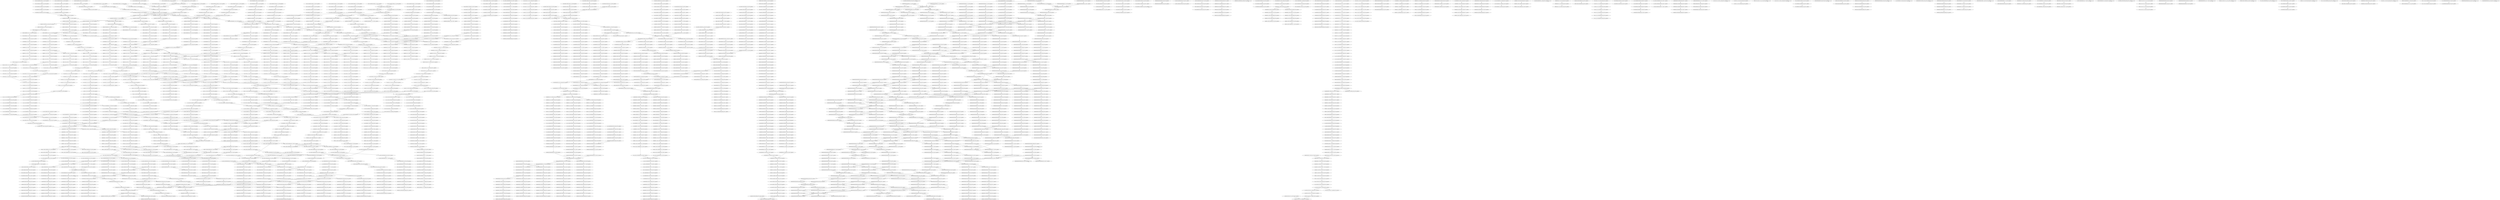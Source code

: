 digraph G {
    "00000000111010100111_18-37_COV:23_LEN:20" -> "00000001110101001111_19-38_COV:21_LEN:20";
    "10000000000101000000_64-84_COV:28_LEN:20" -> "00000000001010000000_65-85_COV:29_LEN:20";
    "11100011000000010001_57-76_COV:118_LEN:20" -> "11000110000000100010_58-77_COV:123_LEN:20";
    "11100111111110110000_30-50_COV:19_LEN:20" -> "11001111111101100000_31-51_COV:18_LEN:20";
    "10101101000001010000_1-21_COV:22_LEN:20" -> "01011010000010100000_2-22_COV:32_LEN:20";
    "00100000000001100000_32-51_COV:137_LEN:20" -> "01000000000011000000_33-52_COV:130_LEN:20";
    "11101011000000111100_39-61_COV:20_LEN:20" -> "11010110000001111000_40-62_COV:18_LEN:20";
    "00010000000120000000_42-63_COV:86_LEN:20" -> "00100000001200000000_43-64_COV:91_LEN:20";
    "00010100000000000000_24-43_COV:174_LEN:20" -> "00101000000000000000_25-44_COV:176_LEN:20";
    "00010000000000000110_58-78_COV:22_LEN:20" -> "00100000000000001100_59-79_COV:22_LEN:20";
    "11100001011110001100_45-66_COV:22_LEN:20" -> "11000010111100011000_46-67_COV:21_LEN:20";
    "11001111111010110000_31-51_COV:27_LEN:20" -> "10011111110101100000_32-52_COV:28_LEN:20";
    "11010000010000000000_23-43_COV:15_LEN:20" -> "11010000010000000000_23-43_COV:15_LEN:20";
    "00000000000000000001_30-49_COV:15_LEN:20" -> "00000000000000000010_31-50_COV:15_LEN:20";
    "01110000100000000000_55-75_COV:16_LEN:20" -> "11100001000000000001_56-76_COV:15_LEN:20";
    "11100101111010110000_30-50_COV:18_LEN:20" -> "11001011110101100000_31-51_COV:18_LEN:20";
    "11100000000001001000_57-77_COV:20_LEN:20" -> "11000000000010010001_58-78_COV:21_LEN:20";
    "01100000110000100000_67-86_COV:157_LEN:20" -> "11000001100001000000_68-87_COV:155_LEN:20";
    "11000001100001100000_3-23_COV:21_LEN:20" -> "10000011000011000000_4-24_COV:20_LEN:20";
    "00000000000000000000_62-82_COV:19_LEN:20" -> "00000000000000000000_63-83_COV:19_LEN:20";
    "00011000000000010100_60-80_COV:15_LEN:20" -> "00110000000000101000_61-81_COV:15_LEN:20";
    "00111010001111111010_24-44_COV:16_LEN:20" -> "01110100011111110101_25-45_COV:15_LEN:20";
    "11000000100100010000_63-82_COV:301_LEN:20" -> "10000001001000100000_64-83_COV:341_LEN:20";
    "01010000000111011100_14-34_COV:27_LEN:20" -> "10100000001110111001_15-35_COV:25_LEN:20";
    "11010000000010000000_5-24_COV:56_LEN:20" -> "10100000000100000000_6-25_COV:38_LEN:20";
    "11010000000010000000_5-24_COV:56_LEN:20" -> "10100000000100000001_6-25_COV:23_LEN:20";
    "10011100011000000000_53-73_COV:25_LEN:20" -> "00111000110000000000_54-74_COV:40_LEN:20";
    "11010110000001111000_40-62_COV:22_LEN:20" -> "10101100000011110001_41-63_COV:17_LEN:20";
    "11000000000010010001_58-78_COV:21_LEN:20" -> "10000000000100100010_59-79_COV:24_LEN:20";
    "01010001000000000011_26-46_COV:17_LEN:20" -> "10100010000000000110_27-47_COV:16_LEN:20";
    "00000000000000000000_48-68_COV:21_LEN:20" -> "00000000000000000000_49-69_COV:24_LEN:20";
    "00001000000000000011_56-76_COV:16_LEN:20" -> "00010000000000000110_58-78_COV:22_LEN:20";
    "00001000000000000011_56-76_COV:16_LEN:20" -> "00010000000000000110_58-77_COV:385_LEN:20";
    "11101100111111111011_26-46_COV:43_LEN:20" -> "11011001111111110110_27-47_COV:47_LEN:20";
    "00000000000000000000_4-23_COV:521_LEN:20" -> "00000000000000000000_5-24_COV:520_LEN:20";
    "10110011111111101100_28-48_COV:50_LEN:20" -> "01100111111111011000_29-49_COV:51_LEN:20";
    "00000000000000000000_66-86_COV:19_LEN:20" -> "00000000000000000000_67-87_COV:19_LEN:20";
    "11111101011000100011_36-57_COV:99_LEN:20" -> "11111010110001000111_37-58_COV:90_LEN:20";
    "01100000001111001110_44-65_COV:63_LEN:20" -> "11000000011110011100_45-66_COV:64_LEN:20";
    "00000000000000000000_67-87_COV:19_LEN:20" -> "00000000000000000000_68-88_COV:20_LEN:20";
    "00000000000000000000_18-38_COV:36_LEN:20" -> "00000000000000000000_19-39_COV:37_LEN:20";
    "00001000000001110111_13-32_COV:24_LEN:20" -> "00010000000011101110_14-33_COV:24_LEN:20";
    "01110101001111111010_25-44_COV:20_LEN:20" -> "11101010011111110101_26-45_COV:21_LEN:20";
    "01000010000000010111_26-46_COV:20_LEN:20" -> "10000100000000101110_27-47_COV:18_LEN:20";
    "01000001101000000001_7-26_COV:161_LEN:20" -> "10000011010000000011_8-27_COV:144_LEN:20";
    "10101100001100111100_41-61_COV:24_LEN:20" -> "01011000011001111000_42-62_COV:24_LEN:20";
    "00001110111011111110_22-42_COV:19_LEN:20" -> "00011101110111111101_23-43_COV:18_LEN:20";
    "00111011100101111010_24-44_COV:29_LEN:20" -> "01110111001011110101_25-45_COV:26_LEN:20";
    "00001111000110000000_50-71_COV:277_LEN:20" -> "00011110001100000001_51-72_COV:111_LEN:20";
    "00001111000110000000_50-71_COV:277_LEN:20" -> "00011110001100000000_51-73_COV:29_LEN:20";
    "00001111000110000000_50-71_COV:277_LEN:20" -> "00011110001100000000_51-72_COV:263_LEN:20";
    "00000000000000000000_24-44_COV:24_LEN:20" -> "00000000000000000000_25-45_COV:22_LEN:20";
    "00001100000000100001_13-33_COV:18_LEN:20" -> "00011000000001000010_14-34_COV:18_LEN:20";
    "00110000100000000101_9-29_COV:15_LEN:20" -> "01100001000000001010_10-30_COV:15_LEN:20";
    "00000000000000000000_39-59_COV:30_LEN:20" -> "00000000000000000000_40-60_COV:31_LEN:20";
    "01000011000000001010_10-30_COV:21_LEN:20" -> "10000110000000010100_11-31_COV:18_LEN:20";
    "00000010100000001110_9-29_COV:25_LEN:20" -> "00000101000000011101_10-30_COV:23_LEN:20";
    "00000000000000000000_44-64_COV:23_LEN:20" -> "00000000000000000000_45-65_COV:20_LEN:20";
    "00101000000001101110_13-33_COV:31_LEN:20" -> "01010000000011011100_14-34_COV:32_LEN:20";
    "00000001010000000011_8-27_COV:18_LEN:20" -> "00000010100000000110_9-29_COV:81_LEN:20";
    "00000001010000000011_8-27_COV:18_LEN:20" -> "00000010100000000111_9-28_COV:735_LEN:20";
    "00011101110011111111_22-42_COV:15_LEN:20" -> "00111011100111111111_23-43_COV:15_LEN:20";
    "00000000010000000000_67-86_COV:78_LEN:20" -> "00000000100000000000_68-87_COV:75_LEN:20";
    "10000001010000000111_8-28_COV:21_LEN:20" -> "00000010100000001110_9-29_COV:23_LEN:20";
    "10000000011101110011_17-36_COV:682_LEN:20" -> "00000000111011100111_18-38_COV:28_LEN:20";
    "10000000011101110011_17-36_COV:682_LEN:20" -> "00000000111011100111_18-37_COV:686_LEN:20";
    "10111001111110101100_28-48_COV:16_LEN:20" -> "01110011111101011000_29-49_COV:16_LEN:20";
    "00000000000000000000_30-50_COV:25_LEN:20" -> "00000000000000000000_31-51_COV:26_LEN:20";
    "10011111110101110000_31-51_COV:34_LEN:20" -> "00111111101011100001_33-52_COV:160_LEN:20";
    "00000001000100000000_21-41_COV:24_LEN:20" -> "00000010001000000001_22-42_COV:23_LEN:20";
    "00010100010000000000_24-44_COV:17_LEN:20" -> "00101000100000000001_25-45_COV:16_LEN:20";
    "10110100010010100000_3-22_COV:19_LEN:20" -> "01101000100101000000_4-23_COV:21_LEN:20";
    "00000000011000010000_66-85_COV:353_LEN:20" -> "00000000110000100000_67-86_COV:349_LEN:20";
    "00000000010100000000_67-87_COV:25_LEN:20" -> "00000000101000000000_68-88_COV:21_LEN:20";
    "00000000000000000000_19-39_COV:19_LEN:20" -> "00000000000000000000_20-40_COV:19_LEN:20";
    "10011111110101100000_32-51_COV:341_LEN:20" -> "00111111101011000000_33-52_COV:388_LEN:20";
    "10011111110101100000_32-51_COV:341_LEN:20" -> "00111111101011000000_33-55_COV:18_LEN:20";
    "00000001010001000000_19-39_COV:22_LEN:20" -> "00000010100010000000_21-40_COV:357_LEN:20";
    "00000000000100000000_34-53_COV:96_LEN:20" -> "00000000001000000000_35-54_COV:103_LEN:20";
    "00011000000000010100_60-80_COV:23_LEN:20" -> "00110000000000101000_61-81_COV:22_LEN:20";
    "00000000000000000000_36-56_COV:28_LEN:20" -> "00000000000000000000_37-57_COV:27_LEN:20";
    "10110100000010100000_3-23_COV:17_LEN:20" -> "01101000000101000000_4-24_COV:16_LEN:20";
    "00000000000000000000_60-80_COV:24_LEN:20" -> "00000000000000000000_61-81_COV:22_LEN:20";
    "01110011111110101000_29-48_COV:17_LEN:20" -> "11100111111101010000_30-49_COV:17_LEN:20";
    "01000001010000000011_7-27_COV:21_LEN:20" -> "10000010100000000111_8-28_COV:20_LEN:20";
    "00000000000000000000_50-70_COV:19_LEN:20" -> "00000000000000000000_51-71_COV:19_LEN:20";
    "10100010000000010110_27-47_COV:17_LEN:20" -> "01000100000000101101_28-48_COV:16_LEN:20";
    "00000000000000000000_28-48_COV:18_LEN:20" -> "00000000000000000000_29-49_COV:20_LEN:20";
    "00000000000000000000_10-30_COV:33_LEN:20" -> "00000000000000000000_11-31_COV:30_LEN:20";
    "00110011100011000000_50-70_COV:22_LEN:20" -> "01100111000110000000_51-71_COV:22_LEN:20";
    "11101110011111111101_25-45_COV:19_LEN:20" -> "11011100111111111011_26-46_COV:20_LEN:20";
    "00000000000000000000_9-29_COV:16_LEN:20" -> "00000000000000000000_10-30_COV:16_LEN:20";
    "01110001100000001000_55-75_COV:17_LEN:20" -> "11100011000000010001_56-76_COV:15_LEN:20";
    "11101011000000011110_39-60_COV:209_LEN:20" -> "11010110000000111100_40-61_COV:223_LEN:20";
    "00011101110011111111_23-43_COV:26_LEN:20" -> "00111011100111111110_24-44_COV:23_LEN:20";
    "11011100111111111011_27-46_COV:160_LEN:20" -> "10111001111111110110_28-47_COV:175_LEN:20";
    "00000000000000000000_7-27_COV:22_LEN:20" -> "00000000000000000000_8-28_COV:21_LEN:20";
    "00000000000000000000_51-71_COV:15_LEN:20" -> "00000000000000000000_52-72_COV:15_LEN:20";
    "00111100001000000100_54-73_COV:20_LEN:20" -> "01111000010000001001_55-74_COV:43_LEN:20";
    "00000000000000000000_2-22_COV:34_LEN:20" -> "00000000000000000000_3-23_COV:39_LEN:20";
    "10001100000000000100_59-79_COV:51_LEN:20" -> "00011000000000001000_60-80_COV:51_LEN:20";
    "10001100000000100101_59-78_COV:16_LEN:20" -> "00011000000001001010_60-79_COV:16_LEN:20";
    "01000000101000000011_7-27_COV:21_LEN:20" -> "10000001010000000111_8-28_COV:21_LEN:20";
    "10110011111110101100_28-48_COV:77_LEN:20" -> "01100111111101011000_29-49_COV:82_LEN:20";
    "00000000000000000000_41-61_COV:28_LEN:20" -> "00000000000000000000_42-62_COV:28_LEN:20";
    "00000000000000000000_1-21_COV:26_LEN:20" -> "00000000000000000000_2-22_COV:32_LEN:20";
    "00011000011000000000_8-28_COV:27_LEN:20" -> "00110000110000000001_9-29_COV:27_LEN:20";
    "10110000000101000000_3-23_COV:49_LEN:20" -> "01100000001010000000_4-24_COV:55_LEN:20";
    "01010000000011011100_14-34_COV:32_LEN:20" -> "10100000000110111001_15-35_COV:37_LEN:20";
    "00000000000000000000_21-41_COV:38_LEN:20" -> "00000000000000000000_22-42_COV:36_LEN:20";
    "11111101100000000011_37-57_COV:20_LEN:20" -> "11111011000000000111_38-58_COV:18_LEN:20";
    "10000000000110000000_34-53_COV:52_LEN:20" -> "00000000001100000000_35-54_COV:61_LEN:20";
    "10000110011110001100_47-66_COV:164_LEN:20" -> "00001100111100011000_48-67_COV:170_LEN:20";
    "00000000000000000000_25-45_COV:19_LEN:20" -> "00000000000000000000_26-46_COV:19_LEN:20";
    "00011101100111111101_23-43_COV:114_LEN:20" -> "00111011001111111010_24-44_COV:114_LEN:20";
    "00000000000000000000_48-68_COV:17_LEN:20" -> "00000000000000000000_49-69_COV:18_LEN:20";
    "11011000000011110001_42-63_COV:132_LEN:20" -> "10110000000111100011_43-64_COV:348_LEN:20";
    "00000000000000000000_51-71_COV:20_LEN:20" -> "00000000000000000000_52-72_COV:21_LEN:20";
    "00011000000001010010_14-34_COV:27_LEN:20" -> "00110000000010100100_15-35_COV:27_LEN:20";
    "00000000000000000000_2-22_COV:32_LEN:20" -> "00000000000000000000_3-23_COV:35_LEN:20";
    "00000000011000000011_36-57_COV:80_LEN:20" -> "00000000110000000111_37-58_COV:71_LEN:20";
    "00000000000000000000_32-52_COV:25_LEN:20" -> "00000000000000000000_34-55_COV:104_LEN:20";
    "00000000000000000000_32-52_COV:25_LEN:20" -> "00000000000000000000_34-53_COV:552_LEN:20";
    "00000011011100111111_20-40_COV:53_LEN:20" -> "00000110111001111111_21-41_COV:53_LEN:20";
    "00000000100101000000_65-84_COV:17_LEN:20" -> "00000001001010000000_66-85_COV:17_LEN:20";
    "00000100100010000000_66-86_COV:19_LEN:20" -> "00001001000100000000_67-87_COV:20_LEN:20";
    "00000000120000000011_47-66_COV:84_LEN:20" -> "00000001200000000110_48-67_COV:81_LEN:20";
    "00000010100000001110_9-29_COV:23_LEN:20" -> "00000101000000011101_10-30_COV:22_LEN:20";
    "00011101110011111111_22-42_COV:21_LEN:20" -> "00111011100111111111_23-43_COV:20_LEN:20";
    "00000000101000000000_19-39_COV:23_LEN:20" -> "00000001010000000000_20-40_COV:24_LEN:20";
    "00000000000000000010_33-52_COV:19_LEN:20" -> "00000000000000000100_34-53_COV:17_LEN:20";
    "11010000010100000000_5-25_COV:34_LEN:20" -> "10100000101000000001_6-26_COV:35_LEN:20";
    "10000100000010010001_59-78_COV:48_LEN:20" -> "00001000000100100010_60-79_COV:47_LEN:20";
    "00000000101000000000_19-39_COV:15_LEN:20" -> "00000000101000000000_19-39_COV:15_LEN:20";
    "10011111110101100010_32-51_COV:128_LEN:20" -> "00111111101011000100_33-52_COV:150_LEN:20";
    "00000000000000000000_20-40_COV:49_LEN:20" -> "00000000000000000000_21-41_COV:48_LEN:20";
    "10100000010100000001_6-26_COV:29_LEN:20" -> "01000000101000000011_7-27_COV:26_LEN:20";
    "00010100000001110111_12-32_COV:21_LEN:20" -> "00101000000011101110_13-33_COV:21_LEN:20";
    "00000000000000000000_31-51_COV:15_LEN:20" -> "00000000000000000000_32-52_COV:17_LEN:20";
    "00000000000000000000_43-63_COV:17_LEN:20" -> "00000000000000000000_44-64_COV:17_LEN:20";
    "00010100010000000010_24-43_COV:340_LEN:20" -> "00101000100000000101_25-44_COV:323_LEN:20";
    "00010100010000000010_24-43_COV:340_LEN:20" -> "00101000100000000101_25-45_COV:19_LEN:20";
    "00010001111000110000_47-68_COV:120_LEN:20" -> "00100011110001100000_48-69_COV:117_LEN:20";
    "00000000000000000000_31-51_COV:19_LEN:20" -> "00000000000000000000_32-52_COV:21_LEN:20";
    "10100000000111011101_15-35_COV:23_LEN:20" -> "01000000001110111011_16-36_COV:20_LEN:20";
    "00000000000000000000_33-53_COV:17_LEN:20" -> "00000000000000000000_34-54_COV:17_LEN:20";
    "00000011101110011111_20-40_COV:28_LEN:20" -> "00000111011100111111_21-41_COV:28_LEN:20";
    "00000000011110000100_47-66_COV:44_LEN:20" -> "00000000111100001000_48-67_COV:43_LEN:20";
    "00000000000000000000_48-68_COV:21_LEN:20" -> "00000000000000000000_49-69_COV:23_LEN:20";
    "11011100111111101011_26-46_COV:37_LEN:20" -> "10111001111111010110_28-47_COV:434_LEN:20";
    "11011100111111101011_26-46_COV:37_LEN:20" -> "10111001111111010111_28-47_COV:121_LEN:20";
    "01000100000000001100_28-48_COV:17_LEN:20" -> "10001000000000011000_29-49_COV:16_LEN:20";
    "00000000000000000000_30-50_COV:41_LEN:20" -> "00000000000000000000_31-51_COV:40_LEN:20";
    "10111001011110101100_28-48_COV:23_LEN:20" -> "01110010111101011000_29-49_COV:23_LEN:20";
    "01100111000110000000_51-71_COV:22_LEN:20" -> "11001110001100000000_52-72_COV:23_LEN:20";
    "10110100000010000000_3-22_COV:16_LEN:20" -> "01101000000100000000_4-23_COV:18_LEN:20";
    "00000101110110000100_37-56_COV:76_LEN:20" -> "00001011101100001000_38-57_COV:74_LEN:20";
    "10000110000000010100_12-31_COV:310_LEN:20" -> "00001100000000101000_13-32_COV:454_LEN:20";
    "00000000000010000000_64-83_COV:67_LEN:20" -> "00000000000100000000_65-84_COV:75_LEN:20";
    "00110000001100000000_7-26_COV:149_LEN:20" -> "01100000011000000001_8-27_COV:138_LEN:20";
    "00001100001100000000_7-26_COV:351_LEN:20" -> "00011000011000000000_8-28_COV:27_LEN:20";
    "00001100001100000000_7-26_COV:351_LEN:20" -> "00011000011000000001_8-27_COV:321_LEN:20";
    "10000000111011100111_17-37_COV:27_LEN:20" -> "00000001110111001111_18-38_COV:25_LEN:20";
    "00000000000000000000_30-50_COV:16_LEN:20" -> "00000000000000000000_31-51_COV:15_LEN:20";
    "01110000110011110000_44-63_COV:30_LEN:20" -> "11100001100111100001_45-64_COV:24_LEN:20";
    "01011000000001010000_2-21_COV:29_LEN:20" -> "10110000000010100000_3-22_COV:30_LEN:20";
    "00000000111000110000_48-68_COV:16_LEN:20" -> "00000001110001100000_49-69_COV:18_LEN:20";
    "01100000110000110000_2-22_COV:22_LEN:20" -> "11000001100001100000_3-23_COV:21_LEN:20";
    "00000000000000000000_36-56_COV:15_LEN:20" -> "00000000000000000000_37-57_COV:16_LEN:20";
    "01010000110000110000_2-22_COV:23_LEN:20" -> "10100001100001100000_4-23_COV:296_LEN:20";
    "00000000000000000000_17-37_COV:19_LEN:20" -> "00000000000000000000_18-38_COV:19_LEN:20";
    "10110100000010000000_3-23_COV:56_LEN:20" -> "01101000000100000000_4-24_COV:64_LEN:20";
    "10100000000111010100_15-34_COV:25_LEN:20" -> "01000000001110101001_16-35_COV:25_LEN:20";
    "00000000000000000000_32-52_COV:17_LEN:20" -> "00000000000000000000_33-53_COV:16_LEN:20";
    "00000010100001000000_21-40_COV:131_LEN:20" -> "00000101000010000000_22-41_COV:132_LEN:20";
    "11100011000000000010_57-77_COV:18_LEN:20" -> "11000110000000000101_58-78_COV:18_LEN:20";
    "00000011101110011111_19-39_COV:16_LEN:20" -> "00000111011100111111_21-41_COV:23_LEN:20";
    "00000011101110011111_19-39_COV:16_LEN:20" -> "00000111011100111111_21-40_COV:609_LEN:20";
    "01100000001111000110_44-65_COV:361_LEN:20" -> "11000000011110001100_45-66_COV:362_LEN:20";
    "10000100000000101110_27-47_COV:18_LEN:20" -> "00001000000001011101_28-48_COV:19_LEN:20";
    "10000100000000001100_29-48_COV:121_LEN:20" -> "00001000000000011000_30-49_COV:122_LEN:20";
    "00000000000000000000_32-52_COV:18_LEN:20" -> "00000000000000000000_33-53_COV:17_LEN:20";
    "00001100111100001000_48-67_COV:28_LEN:20" -> "00011001111000010000_49-68_COV:34_LEN:20";
    "00011000011000000001_8-27_COV:321_LEN:20" -> "00110000110000000010_9-28_COV:332_LEN:20";
    "10000000011101010011_17-36_COV:24_LEN:20" -> "00000000111010100111_18-37_COV:23_LEN:20";
    "00000000110110000011_57-76_COV:159_LEN:20" -> "00000001101100000110_58-77_COV:162_LEN:20";
    "01101110011111110101_25-45_COV:40_LEN:20" -> "11011100111111101011_26-46_COV:37_LEN:20";
    "00000000000000000000_63-82_COV:428_LEN:20" -> "00000000000000000000_64-84_COV:17_LEN:20";
    "00000000000000000000_63-82_COV:428_LEN:20" -> "00000000000000000000_64-83_COV:425_LEN:20";
    "00000010000000001200_39-58_COV:84_LEN:20" -> "00000100000000012000_40-59_COV:82_LEN:20";
    "11101011000000000111_39-59_COV:16_LEN:20" -> "11010110000000001110_40-60_COV:16_LEN:20";
    "11000000000010100000_63-83_COV:17_LEN:20" -> "10000000000101000000_64-84_COV:22_LEN:20";
    "00000010001000000000_67-87_COV:20_LEN:20" -> "00000100010000000000_68-88_COV:20_LEN:20";
    "00011000000000010100_60-80_COV:17_LEN:20" -> "00110000000000101000_61-81_COV:16_LEN:20";
    "11000000001010001000_17-36_COV:307_LEN:20" -> "10000000010100010000_18-37_COV:315_LEN:20";
    "00000000000000000000_65-85_COV:21_LEN:20" -> "00000000000000000000_66-86_COV:21_LEN:20";
    "00110000000101000000_61-81_COV:58_LEN:20" -> "01100000001010000001_62-82_COV:54_LEN:20";
    "00000010100000001110_9-29_COV:35_LEN:20" -> "00000101000000011101_10-30_COV:33_LEN:20";
    "11000000111100011000_45-67_COV:28_LEN:20" -> "10000001111000110000_46-68_COV:30_LEN:20";
    "00010100000000111001_12-31_COV:21_LEN:20" -> "00101000000001110011_13-32_COV:20_LEN:20";
    "01110110000100000010_43-62_COV:80_LEN:20" -> "11101100001000000100_44-63_COV:81_LEN:20";
    "00000100000100000000_66-86_COV:27_LEN:20" -> "00001000001000000000_67-87_COV:26_LEN:20";
    "01110011111111011000_29-49_COV:20_LEN:20" -> "11100111111110110000_30-50_COV:19_LEN:20";
    "00000000000000000000_47-67_COV:20_LEN:20" -> "00000000000000000000_48-68_COV:21_LEN:20";
    "00000000000000000000_53-73_COV:26_LEN:20" -> "00000000000000000000_54-74_COV:26_LEN:20";
    "00000000000000000000_26-46_COV:65_LEN:20" -> "00000000000000000000_27-47_COV:65_LEN:20";
    "00001100000001111001_41-62_COV:68_LEN:20" -> "00011000000011110011_42-63_COV:58_LEN:20";
    "00111100111000000000_52-73_COV:72_LEN:20" -> "01111001110000000000_55-74_COV:126_LEN:20";
    "10000001100000000101_10-29_COV:145_LEN:20" -> "00000011000000001010_11-30_COV:153_LEN:20";
    "00000000101000100000_19-39_COV:15_LEN:20" -> "00000001010001000000_20-40_COV:16_LEN:20";
    "00110000110000000010_9-28_COV:332_LEN:20" -> "01100001100000000100_10-30_COV:19_LEN:20";
    "00110000110000000010_9-28_COV:332_LEN:20" -> "01100001100000000101_10-29_COV:318_LEN:20";
    "01000000000011000000_33-52_COV:130_LEN:20" -> "10000000000110000000_34-53_COV:52_LEN:20";
    "01000000000011000000_33-52_COV:130_LEN:20" -> "10000000000110000000_34-55_COV:80_LEN:20";
    "00000000010000000120_36-57_COV:93_LEN:20" -> "00000000100000001200_37-58_COV:90_LEN:20";
    "00001000000000011100_29-48_COV:184_LEN:20" -> "00010000000000111000_30-49_COV:180_LEN:20";
    "00111000110000000000_52-74_COV:33_LEN:20" -> "01110001100000000000_55-75_COV:85_LEN:20";
    "01111110101110000110_34-54_COV:18_LEN:20" -> "11111101011100001100_35-55_COV:16_LEN:20";
    "00011101110011111101_23-43_COV:20_LEN:20" -> "00111011100111111010_24-44_COV:20_LEN:20";
    "00000000011000000000_67-87_COV:26_LEN:20" -> "00000000110000000000_68-88_COV:26_LEN:20";
    "10110100000101000000_3-23_COV:28_LEN:20" -> "01101000001010000000_4-24_COV:31_LEN:20";
    "00000010000000120000_39-60_COV:91_LEN:20" -> "00000100000001200000_40-61_COV:91_LEN:20";
    "00000000000000000000_16-36_COV:34_LEN:20" -> "00000000000000000000_17-37_COV:36_LEN:20";
    "10111000010111100011_43-64_COV:23_LEN:20" -> "01110000101111000110_44-65_COV:23_LEN:20";
    "00100000010100000000_6-25_COV:15_LEN:20" -> "01000000101000000001_7-26_COV:835_LEN:20";
    "00100000010100000000_6-25_COV:15_LEN:20" -> "01000000101000000001_7-27_COV:47_LEN:20";
    "11011010000001010000_2-21_COV:30_LEN:20" -> "10110100000010100000_3-22_COV:1016_LEN:20";
    "00111011100111111100_24-44_COV:40_LEN:20" -> "01110111001111111001_25-45_COV:41_LEN:20";
    "10000000010010100000_64-83_COV:17_LEN:20" -> "00000000100101000000_65-84_COV:17_LEN:20";
    "01000000001101110011_16-36_COV:36_LEN:20" -> "10000000011011100111_17-37_COV:32_LEN:20";
    "00000010000000000000_53-72_COV:15_LEN:20" -> "00000100000000000000_54-73_COV:15_LEN:20";
    "00000000000000000000_34-54_COV:32_LEN:20" -> "00000000000000000000_35-55_COV:33_LEN:20";
    "10110000000001110001_43-63_COV:16_LEN:20" -> "01100000000011100011_44-64_COV:16_LEN:20";
    "00000000000000000000_39-59_COV:20_LEN:20" -> "00000000000000000000_40-60_COV:20_LEN:20";
    "00000000000000000000_44-65_COV:96_LEN:20" -> "00000000000000000000_45-66_COV:97_LEN:20";
    "01110000000000110010_61-80_COV:132_LEN:20" -> "11100000000001100101_62-81_COV:123_LEN:20";
    "00101110110000000000_40-60_COV:196_LEN:20" -> "01011101100000000001_41-61_COV:193_LEN:20";
    "10000001001000100000_64-83_COV:341_LEN:20" -> "00000010010001000000_65-84_COV:366_LEN:20";
    "00000011100001000000_38-57_COV:158_LEN:20" -> "00000111000010000000_39-58_COV:158_LEN:20";
    "00000000001010000000_65-85_COV:23_LEN:20" -> "00000000010100000000_66-86_COV:25_LEN:20";
    "01101000000101000000_4-24_COV:33_LEN:20" -> "11010000001010000000_5-25_COV:25_LEN:20";
    "01001001100000011000_2-21_COV:142_LEN:20" -> "10010011000000110000_3-22_COV:145_LEN:20";
    "00000011101000111111_20-40_COV:19_LEN:20" -> "00000111010001111111_21-41_COV:21_LEN:20";
    "00000000000000000000_12-32_COV:27_LEN:20" -> "00000000000000000000_13-33_COV:35_LEN:20";
    "00000000000000000000_32-52_COV:21_LEN:20" -> "00000000000000000000_33-53_COV:18_LEN:20";
    "00110000000000101000_61-81_COV:15_LEN:20" -> "00110000000000101000_61-81_COV:15_LEN:20";
    "10101100000000101000_1-20_COV:22_LEN:20" -> "01011000000001010000_2-21_COV:29_LEN:20";
    "00000000000000000000_24-43_COV:570_LEN:20" -> "00000000000000000000_25-44_COV:562_LEN:20";
    "01010000000111011100_14-34_COV:17_LEN:20" -> "10100000001110111001_15-35_COV:17_LEN:20";
    "01010000000111011100_14-34_COV:16_LEN:20" -> "10100000001110111001_15-35_COV:19_LEN:20";
    "00110000000010100001_15-34_COV:118_LEN:20" -> "01100000000101000010_16-35_COV:121_LEN:20";
    "01100000001111000000_44-66_COV:16_LEN:20" -> "11000000011110000000_45-67_COV:16_LEN:20";
    "00000001110111001111_18-38_COV:16_LEN:20" -> "00000011101110011111_20-40_COV:26_LEN:20";
    "00000001110111001111_18-38_COV:16_LEN:20" -> "00000011101110011111_20-39_COV:623_LEN:20";
    "00000000000000000000_35-55_COV:15_LEN:20" -> "00000000000000000000_36-56_COV:15_LEN:20";
    "11010110000000111100_40-61_COV:223_LEN:20" -> "10101100000001111000_41-62_COV:225_LEN:20";
    "00000000000000000000_16-36_COV:16_LEN:20" -> "00000000000000000000_17-37_COV:17_LEN:20";
    "10100000101000000001_6-26_COV:31_LEN:20" -> "01000001010000000011_7-27_COV:29_LEN:20";
    "00111000000000011001_60-79_COV:128_LEN:20" -> "01110000000000110010_61-80_COV:132_LEN:20";
    "00000000000000000000_8-28_COV:41_LEN:20" -> "00000000000000000000_9-29_COV:52_LEN:20";
    "01010000110000110000_2-22_COV:42_LEN:20" -> "10100001100001100000_3-23_COV:42_LEN:20";
    "01000000001010001000_16-36_COV:15_LEN:20" -> "10000000010100010000_18-37_COV:315_LEN:20";
    "00000101000000001110_9-29_COV:34_LEN:20" -> "00001010000000011101_10-30_COV:30_LEN:20";
    "01100000100000000001_25-44_COV:190_LEN:20" -> "11000001000000000011_26-45_COV:178_LEN:20";
    "10000110000000010000_12-32_COV:15_LEN:20" -> "00001100000000100001_13-33_COV:18_LEN:20";
    "00000000110001000000_67-87_COV:16_LEN:20" -> "00000001100010000000_68-88_COV:16_LEN:20";
    "00110000001000001000_61-81_COV:21_LEN:20" -> "01100000010000010000_62-82_COV:21_LEN:20";
    "00001010000000011100_11-30_COV:25_LEN:20" -> "00010100000000111001_12-31_COV:21_LEN:20";
    "11100111111101011000_30-50_COV:25_LEN:20" -> "11001111111010110000_31-51_COV:27_LEN:20";
    "10000000010100000000_18-38_COV:18_LEN:20" -> "00000000101000000000_19-39_COV:23_LEN:20";
    "00101000000001110111_13-32_COV:607_LEN:20" -> "01010000000011101110_14-34_COV:20_LEN:20";
    "00101000000001110111_13-32_COV:607_LEN:20" -> "01010000000011101110_14-33_COV:611_LEN:20";
    "10000000010100100000_18-38_COV:27_LEN:20" -> "00000000101001000000_19-39_COV:29_LEN:20";
    "10110001000111100011_43-64_COV:95_LEN:20" -> "01100010001111000110_44-65_COV:101_LEN:20";
    "00000000000000000000_61-81_COV:18_LEN:20" -> "00000000000000000000_62-82_COV:17_LEN:20";
    "00000010111010000000_36-57_COV:15_LEN:20" -> "00000101110100000000_37-58_COV:15_LEN:20";
    "00000000010100000000_66-86_COV:28_LEN:20" -> "00000000101000000000_67-87_COV:27_LEN:20";
    "00100010000000010111_26-46_COV:15_LEN:20" -> "01000100000000101110_28-47_COV:314_LEN:20";
    "01000100000000101110_28-47_COV:314_LEN:20" -> "10001000000001011101_29-49_COV:15_LEN:20";
    "01000100000000101110_28-47_COV:314_LEN:20" -> "10001000000001011101_29-48_COV:295_LEN:20";
    "00000000000000000000_62-82_COV:15_LEN:20" -> "00000000000000000000_63-83_COV:15_LEN:20";
    "00000000000000101000_61-81_COV:22_LEN:20" -> "00000000000001010000_62-82_COV:23_LEN:20";
    "00011000011000000010_8-28_COV:17_LEN:20" -> "00110000110000000101_9-29_COV:17_LEN:20";
    "00110100000010100000_2-22_COV:83_LEN:20" -> "01101000000101000000_4-23_COV:1097_LEN:20";
    "00000010111011000010_36-55_COV:76_LEN:20" -> "00000101110110000100_37-56_COV:76_LEN:20";
    "00000111011100111111_21-41_COV:23_LEN:20" -> "00001110111001111110_22-42_COV:22_LEN:20";
    "11000010000000000010_58-77_COV:138_LEN:20" -> "10000100000000000101_59-78_COV:147_LEN:20";
    "00000000000000000000_28-48_COV:16_LEN:20" -> "00000000000000000000_29-49_COV:17_LEN:20";
    "00000111000010000000_39-58_COV:158_LEN:20" -> "00001110000100000000_40-59_COV:146_LEN:20";
    "11000000000010000000_48-68_COV:234_LEN:20" -> "10000000000100000000_49-69_COV:249_LEN:20";
    "01000001010000000011_7-27_COV:36_LEN:20" -> "10000010100000000111_8-28_COV:33_LEN:20";
    "00000000000000000000_26-46_COV:16_LEN:20" -> "00000000000000000000_27-47_COV:15_LEN:20";
    "01011000000111100011_42-64_COV:15_LEN:20" -> "10110000001111000110_43-65_COV:28_LEN:20";
    "10000100000000000101_59-78_COV:147_LEN:20" -> "00001000000000001010_60-79_COV:146_LEN:20";
    "00000010010000000000_65-85_COV:24_LEN:20" -> "00000100100000000000_66-86_COV:26_LEN:20";
    "10000000011101100111_17-37_COV:132_LEN:20" -> "00000000111011001111_18-38_COV:134_LEN:20";
    "10101101000000101000_1-21_COV:26_LEN:20" -> "01011010000001010000_2-22_COV:34_LEN:20";
    "00001110111001111110_22-42_COV:47_LEN:20" -> "00011101110011111101_23-43_COV:45_LEN:20";
    "00000000000000000001_32-51_COV:18_LEN:20" -> "00000000000000000010_33-52_COV:19_LEN:20";
    "10000001000000000000_54-73_COV:107_LEN:20" -> "00000010000000000000_55-74_COV:435_LEN:20";
    "01000111100001000000_49-70_COV:15_LEN:20" -> "10001111000010000000_50-71_COV:15_LEN:20";
    "00000000000001100000_31-51_COV:16_LEN:20" -> "00000000000011000000_32-52_COV:19_LEN:20";
    "01100001100000001010_10-30_COV:16_LEN:20" -> "11000011000000010100_11-31_COV:16_LEN:20";
    "00000000000110001000_64-84_COV:16_LEN:20" -> "00000000001100010000_65-85_COV:15_LEN:20";
    "11011100101111010110_27-47_COV:27_LEN:20" -> "10111001011110101100_28-48_COV:23_LEN:20";
    "10000000001110111001_15-35_COV:30_LEN:20" -> "00000000011101110011_16-36_COV:30_LEN:20";
    "11101100000000010000_44-65_COV:30_LEN:20" -> "11011000000000100000_45-66_COV:34_LEN:20";
    "00000000000000000000_51-71_COV:21_LEN:20" -> "00000000000000000000_53-72_COV:598_LEN:20";
    "00000000000000000000_36-56_COV:34_LEN:20" -> "00000000000000000000_37-57_COV:34_LEN:20";
    "00000000100001000000_19-39_COV:25_LEN:20" -> "00000001000010000000_20-40_COV:25_LEN:20";
    "10000000101000000001_6-26_COV:42_LEN:20" -> "00000001010000000011_7-27_COV:38_LEN:20";
    "00000000000000000000_35-55_COV:19_LEN:20" -> "00000000000000000000_37-56_COV:563_LEN:20";
    "00000000111000110000_47-68_COV:17_LEN:20" -> "00000001110001100000_48-69_COV:17_LEN:20";
    "00000000000000000000_34-54_COV:19_LEN:20" -> "00000000000000000000_35-55_COV:19_LEN:20";
    "00000000000000000000_15-35_COV:45_LEN:20" -> "00000000000000000000_16-36_COV:45_LEN:20";
    "00011110111001111111_22-41_COV:184_LEN:20" -> "00111101110011111111_23-43_COV:16_LEN:20";
    "00011110111001111111_22-41_COV:184_LEN:20" -> "00111101110011111111_23-42_COV:162_LEN:20";
    "00101000110000000000_4-23_COV:151_LEN:20" -> "01010001100000000000_5-24_COV:150_LEN:20";
    "00000000000000001100_60-79_COV:185_LEN:20" -> "00000000000000011000_61-80_COV:186_LEN:20";
    "01011000000010100000_2-22_COV:49_LEN:20" -> "10110000000101000000_3-23_COV:49_LEN:20";
    "00000000011110001100_47-66_COV:271_LEN:20" -> "00000000111100011000_48-67_COV:277_LEN:20";
    "10111001111111010100_28-47_COV:18_LEN:20" -> "01110011111110101000_29-48_COV:17_LEN:20";
    "00000000000000000000_46-66_COV:22_LEN:20" -> "00000000000000000000_47-67_COV:20_LEN:20";
    "11111011000000000111_38-58_COV:18_LEN:20" -> "11110110000000001111_39-59_COV:18_LEN:20";
    "00011010000000011101_11-30_COV:143_LEN:20" -> "00110100000000111011_12-31_COV:136_LEN:20";
    "10001100000000001010_59-79_COV:18_LEN:20" -> "00011000000000010100_60-80_COV:15_LEN:20";
    "11101110011111101011_26-46_COV:21_LEN:20" -> "11011100111111010110_27-47_COV:17_LEN:20";
    "00101000000011101110_13-33_COV:15_LEN:20" -> "01010000000111011100_14-34_COV:16_LEN:20";
    "00010011111101100000_13-32_COV:180_LEN:20" -> "00100111111011000001_14-33_COV:171_LEN:20";
    "11110000000000100100_56-76_COV:20_LEN:20" -> "11100000000001001000_57-77_COV:20_LEN:20";
    "11111101011100001100_36-55_COV:143_LEN:20" -> "11111010111000011001_37-56_COV:130_LEN:20";
    "00100000000101110100_31-51_COV:20_LEN:20" -> "01000000001011101000_32-52_COV:19_LEN:20";
    "01000000000001010000_63-82_COV:138_LEN:20" -> "10000000000010100000_64-84_COV:24_LEN:20";
    "01000000000001010000_63-82_COV:138_LEN:20" -> "10000000000010100000_64-83_COV:828_LEN:20";
    "00111011100111111010_24-44_COV:22_LEN:20" -> "01110111001111110101_25-45_COV:22_LEN:20";
    "00000000000000000100_34-53_COV:17_LEN:20" -> "00000000000000001000_35-54_COV:19_LEN:20";
    "00000000000000000000_19-39_COV:45_LEN:20" -> "00000000000000000000_20-40_COV:49_LEN:20";
    "00000000000000000000_39-60_COV:96_LEN:20" -> "00000000000000000000_40-61_COV:96_LEN:20";
    "00000000000000000000_33-53_COV:29_LEN:20" -> "00000000000000000000_34-54_COV:28_LEN:20";
    "00000000000000000000_40-60_COV:24_LEN:20" -> "00000000000000000000_41-61_COV:24_LEN:20";
    "01110011001111111010_25-44_COV:16_LEN:20" -> "11100110011111110101_26-45_COV:16_LEN:20";
    "00000000001010000000_66-86_COV:20_LEN:20" -> "00000000010100000000_67-87_COV:19_LEN:20";
    "00000101000000001110_10-29_COV:742_LEN:20" -> "00001010000000011100_11-30_COV:25_LEN:20";
    "00000101000000001110_10-29_COV:742_LEN:20" -> "00001010000000011101_11-30_COV:724_LEN:20";
    "00000000000000000000_49-68_COV:565_LEN:20" -> "00000000000000000000_50-69_COV:568_LEN:20";
    "00001000010000000010_23-43_COV:24_LEN:20" -> "00010000100000000101_24-44_COV:23_LEN:20";
    "00000000000000000000_66-86_COV:17_LEN:20" -> "00000000000000000000_67-87_COV:16_LEN:20";
    "00000011110001100000_48-69_COV:414_LEN:20" -> "00000111100011000000_49-70_COV:445_LEN:20";
    "00000001110001100000_47-69_COV:43_LEN:20" -> "00000011100011000000_48-70_COV:44_LEN:20";
    "00000000000000000000_60-79_COV:463_LEN:20" -> "00000000000000000000_61-81_COV:21_LEN:20";
    "00000000000000000000_60-79_COV:463_LEN:20" -> "00000000000000000000_61-80_COV:440_LEN:20";
    "01100000000000110000_62-82_COV:26_LEN:20" -> "11000000000001100000_63-83_COV:25_LEN:20";
    "01000000011101110011_16-36_COV:29_LEN:20" -> "10000000111011100111_17-37_COV:27_LEN:20";
    "01100000000100010000_62-82_COV:17_LEN:20" -> "11000000001000100000_63-83_COV:17_LEN:20";
    "00000000000000000000_65-84_COV:417_LEN:20" -> "00000000000000000000_66-85_COV:431_LEN:20";
    "11100000000000000010_57-77_COV:22_LEN:20" -> "11000000000000000101_58-78_COV:21_LEN:20";
    "00100000000011101110_13-33_COV:29_LEN:20" -> "01000000000111011100_14-34_COV:29_LEN:20";
    "10001100000000000001_8-27_COV:160_LEN:20" -> "00011000000000000010_9-28_COV:170_LEN:20";
    "11111110101100010001_35-56_COV:102_LEN:20" -> "11111101011000100011_36-57_COV:99_LEN:20";
    "11101010000000111100_39-61_COV:16_LEN:20" -> "11010100000001111000_40-62_COV:16_LEN:20";
    "00000000010000000000_67-87_COV:53_LEN:20" -> "00000000100000000000_68-88_COV:51_LEN:20";
    "00000000000000000000_37-57_COV:34_LEN:20" -> "00000000000000000000_38-58_COV:34_LEN:20";
    "00000001111001110000_49-68_COV:52_LEN:20" -> "00000011110011100000_50-69_COV:53_LEN:20";
    "00000000000000010000_30-49_COV:186_LEN:20" -> "00000000000000100000_31-50_COV:188_LEN:20";
    "11000100010011111101_7-26_COV:167_LEN:20" -> "10001000100111111011_8-27_COV:170_LEN:20";
    "00011000000001010001_14-33_COV:301_LEN:20" -> "00110000000010100010_15-34_COV:308_LEN:20";
    "00000000000000000000_34-54_COV:21_LEN:20" -> "00000000000000000000_35-55_COV:19_LEN:20";
    "00000000000000000000_24-44_COV:37_LEN:20" -> "00000000000000000000_25-45_COV:37_LEN:20";
    "00100001100000000101_9-29_COV:20_LEN:20" -> "01000011000000001010_10-30_COV:21_LEN:20";
    "11010111000011001111_40-59_COV:136_LEN:20" -> "10101110000110011110_41-60_COV:143_LEN:20";
    "00000000001000000000_50-70_COV:266_LEN:20" -> "00000000010000000000_51-71_COV:269_LEN:20";
    "00000000110000000000_67-87_COV:21_LEN:20" -> "00000001100000000000_68-88_COV:20_LEN:20";
    "00000000000000000000_9-29_COV:52_LEN:20" -> "00000000000000000000_10-30_COV:55_LEN:20";
    "00111111110110000000_33-55_COV:28_LEN:20" -> "01111111101100000001_34-56_COV:27_LEN:20";
    "00000000010100000000_67-87_COV:24_LEN:20" -> "00000000101000000000_68-88_COV:23_LEN:20";
    "10111000011001110001_43-63_COV:20_LEN:20" -> "01110000110011100011_44-64_COV:20_LEN:20";
    "00000000000000000000_66-86_COV:18_LEN:20" -> "00000000000000000000_67-87_COV:18_LEN:20";
    "11000110000000000101_58-78_COV:19_LEN:20" -> "10001100000000001010_59-79_COV:23_LEN:20";
    "00100010011111101100_10-29_COV:176_LEN:20" -> "01000100111111011000_11-30_COV:179_LEN:20";
    "11111110110000000111_37-58_COV:143_LEN:20" -> "11111101100000001111_38-59_COV:150_LEN:20";
    "00000001110001100000_47-69_COV:15_LEN:20" -> "00000011100011000000_48-70_COV:15_LEN:20";
    "00000000000000000000_18-37_COV:574_LEN:20" -> "00000000000000000000_19-38_COV:579_LEN:20";
    "10101110000110011110_41-60_COV:143_LEN:20" -> "01011100001100111100_42-61_COV:144_LEN:20";
    "00001000000000111011_11-31_COV:32_LEN:20" -> "00010000000001110111_12-32_COV:28_LEN:20";
    "10001111000110000000_50-71_COV:126_LEN:20" -> "00011110001100000001_51-72_COV:111_LEN:20";
    "10001111000110000000_50-71_COV:126_LEN:20" -> "00011110001100000000_51-73_COV:29_LEN:20";
    "10001111000110000000_50-71_COV:126_LEN:20" -> "00011110001100000000_51-72_COV:263_LEN:20";
    "00000000000000000000_48-68_COV:24_LEN:20" -> "00000000000000000000_49-69_COV:24_LEN:20";
    "00000000000000000000_36-57_COV:93_LEN:20" -> "00000000000000000000_37-58_COV:94_LEN:20";
    "00000000000000001000_60-79_COV:68_LEN:20" -> "00000000000000010000_61-80_COV:67_LEN:20";
    "00000000000110000000_64-84_COV:23_LEN:20" -> "00000000001100000000_65-85_COV:22_LEN:20";
    "10001100000000000010_59-79_COV:17_LEN:20" -> "00011000000000000100_60-80_COV:18_LEN:20";
    "00000010000111101001_52-73_COV:19_LEN:20" -> "00000100001111010010_55-74_COV:169_LEN:20";
    "00000000000000000000_38-58_COV:33_LEN:20" -> "00000000000000000000_39-59_COV:30_LEN:20";
    "11011100111111110110_27-47_COV:28_LEN:20" -> "10111001111111101100_28-48_COV:28_LEN:20";
    "01000000001110110011_16-36_COV:141_LEN:20" -> "10000000011101100111_17-37_COV:132_LEN:20";
    "01100001000000100000_47-66_COV:95_LEN:20" -> "11000010000001000000_48-67_COV:97_LEN:20";
    "11101000000000010000_44-65_COV:15_LEN:20" -> "11010000000000100000_45-66_COV:17_LEN:20";
    "00000000000000000000_44-64_COV:31_LEN:20" -> "00000000000000000000_45-65_COV:31_LEN:20";
    "10000000000100000000_49-69_COV:249_LEN:20" -> "00000000001000000000_50-70_COV:266_LEN:20";
    "00000101000000000000_22-41_COV:198_LEN:20" -> "00001010000000000000_23-42_COV:180_LEN:20";
    "00000000000000000000_49-70_COV:102_LEN:20" -> "00000000000000000000_50-71_COV:107_LEN:20";
    "00000000000011000000_64-83_COV:171_LEN:20" -> "00000000000110000000_65-84_COV:166_LEN:20";
    "10000000010100010000_18-37_COV:315_LEN:20" -> "00000000101000100000_19-38_COV:341_LEN:20";
    "00000000101000010000_19-38_COV:130_LEN:20" -> "00000001010000100000_20-39_COV:132_LEN:20";
    "00000000000000000000_26-46_COV:19_LEN:20" -> "00000000000000000000_27-47_COV:19_LEN:20";
    "11000110000000000101_58-78_COV:39_LEN:20" -> "10001100000000001010_59-79_COV:42_LEN:20";
    "00111100001000000000_54-73_COV:61_LEN:20" -> "01111000010000000000_55-74_COV:124_LEN:20";
    "00000000000000000000_8-28_COV:21_LEN:20" -> "00000000000000000000_9-29_COV:21_LEN:20";
    "00010100000000110110_12-33_COV:16_LEN:20" -> "00101000000001101100_13-34_COV:15_LEN:20";
    "00000000000001010000_14-33_COV:178_LEN:20" -> "00000000000010100000_15-34_COV:176_LEN:20";
    "11001111111110110000_31-50_COV:190_LEN:20" -> "10011111111101100000_32-51_COV:185_LEN:20";
    "00000110111001111111_21-41_COV:53_LEN:20" -> "00001101110011111110_22-42_COV:51_LEN:20";
    "00000000000000000000_53-73_COV:20_LEN:20" -> "00000000000000000000_54-74_COV:19_LEN:20";
    "11001111111010110001_30-50_COV:24_LEN:20" -> "10011111110101100010_31-51_COV:22_LEN:20";
    "00000000000000000000_21-41_COV:48_LEN:20" -> "00000000000000000000_22-42_COV:44_LEN:20";
    "00000000000000000000_30-50_COV:16_LEN:20" -> "00000000000000000000_31-51_COV:17_LEN:20";
    "00000000001000010000_65-85_COV:20_LEN:20" -> "00000000010000100000_66-86_COV:20_LEN:20";
    "00011000000100100000_60-80_COV:18_LEN:20" -> "00110000001001000000_61-81_COV:18_LEN:20";
    "10100000001110111001_15-35_COV:21_LEN:20" -> "01000000011101110011_16-36_COV:20_LEN:20";
    "01100000000001010000_62-82_COV:16_LEN:20" -> "11000000000010100000_63-83_COV:16_LEN:20";
    "01100000011110001100_44-66_COV:25_LEN:20" -> "11000000111100011000_45-67_COV:24_LEN:20";
    "00000001011101000000_35-56_COV:15_LEN:20" -> "00000010111010000000_36-57_COV:15_LEN:20";
    "00000000011000000000_67-86_COV:161_LEN:20" -> "00000000110000000000_68-87_COV:156_LEN:20";
    "01100000000101000000_16-36_COV:19_LEN:20" -> "11000000001010000000_17-37_COV:18_LEN:20";
    "10000000010111011000_33-52_COV:298_LEN:20" -> "00000000101110110000_34-55_COV:28_LEN:20";
    "10000000010111011000_33-52_COV:298_LEN:20" -> "00000000101110110000_34-53_COV:285_LEN:20";
    "00000111010100111111_21-40_COV:21_LEN:20" -> "00001110101001111111_22-41_COV:21_LEN:20";
    "00001000000000000011_57-76_COV:393_LEN:20" -> "00010000000000000110_58-78_COV:22_LEN:20";
    "00001000000000000011_57-76_COV:393_LEN:20" -> "00010000000000000110_58-77_COV:385_LEN:20";
    "00011000000000010100_60-80_COV:26_LEN:20" -> "00110000000000101000_61-81_COV:26_LEN:20";
    "01100000000000010000_62-82_COV:17_LEN:20" -> "11000000000000100000_63-83_COV:16_LEN:20";
    "00000000000000000000_38-58_COV:15_LEN:20" -> "00000000000000000000_40-60_COV:23_LEN:20";
    "00000000000000000000_38-58_COV:15_LEN:20" -> "00000000000000000000_40-59_COV:524_LEN:20";
    "01001010000001010000_2-21_COV:38_LEN:20" -> "10010100000010100000_3-22_COV:41_LEN:20";
    "00000000000000000000_2-22_COV:16_LEN:20" -> "00000000000000000000_3-23_COV:17_LEN:20";
    "00000000000000000000_14-34_COV:38_LEN:20" -> "00000000000000000000_15-35_COV:40_LEN:20";
    "11011100111111101010_27-46_COV:21_LEN:20" -> "10111001111111010100_28-47_COV:18_LEN:20";
    "00010100000000000000_24-44_COV:22_LEN:20" -> "00101000000000000001_25-45_COV:20_LEN:20";
    "11100011000100010011_1-20_COV:152_LEN:20" -> "11000110001000100111_2-21_COV:178_LEN:20";
    "10100000010100000001_6-26_COV:25_LEN:20" -> "01000000101000000011_7-27_COV:22_LEN:20";
    "00000011110011100000_48-69_COV:75_LEN:20" -> "00000111100111000000_49-70_COV:83_LEN:20";
    "00000000000001100010_62-82_COV:17_LEN:20" -> "00000000000011000100_63-83_COV:16_LEN:20";
    "00000000000000000000_34-54_COV:28_LEN:20" -> "00000000000000000000_35-55_COV:27_LEN:20";
    "00111011100111111010_24-44_COV:20_LEN:20" -> "01110111001111110101_25-45_COV:18_LEN:20";
    "00000011101110011111_20-40_COV:26_LEN:20" -> "00000111011100111111_21-41_COV:25_LEN:20";
    "11010110001001000100_40-62_COV:35_LEN:20" -> "10101100010010001001_41-63_COV:32_LEN:20";
    "11011010000001010000_1-21_COV:32_LEN:20" -> "10110100000010100000_3-22_COV:1016_LEN:20";
    "00000000000000000000_27-46_COV:572_LEN:20" -> "00000000000000000000_28-47_COV:599_LEN:20";
    "01101000000100000000_4-24_COV:64_LEN:20" -> "11010000001000000000_5-25_COV:48_LEN:20";
    "01101000000100000000_4-24_COV:64_LEN:20" -> "11010000001000000001_5-25_COV:16_LEN:20";
    "00110100000000111011_12-31_COV:136_LEN:20" -> "01101000000001110111_13-32_COV:112_LEN:20";
    "00110100000000111011_12-31_COV:136_LEN:20" -> "01101000000001110110_13-33_COV:21_LEN:20";
    "00000001100101000000_68-87_COV:141_LEN:20" -> "00000011001010000000_69-88_COV:146_LEN:20";
    "01011000011001111000_42-62_COV:24_LEN:20" -> "10110000110011110001_43-63_COV:21_LEN:20";
    "00000000000101000000_65-85_COV:20_LEN:20" -> "00000000001010000000_66-86_COV:20_LEN:20";
    "10111001111110101100_28-48_COV:20_LEN:20" -> "01110011111101011000_29-49_COV:23_LEN:20";
    "10010001001100000001_50-73_COV:42_LEN:20" -> "00100010011000000010_51-74_COV:44_LEN:20";
    "00101110110000000001_40-61_COV:31_LEN:20" -> "01011101100000000010_41-62_COV:34_LEN:20";
    "00000000000000000000_62-81_COV:434_LEN:20" -> "00000000000000000000_63-82_COV:428_LEN:20";
    "00000000000000100000_62-81_COV:67_LEN:20" -> "00000000000001000000_63-82_COV:65_LEN:20";
    "00000000000000000000_4-24_COV:19_LEN:20" -> "00000000000000000000_5-25_COV:19_LEN:20";
    "00001111011100111111_21-40_COV:181_LEN:20" -> "00011110111001111111_22-41_COV:184_LEN:20";
    "11100011000000000000_57-77_COV:16_LEN:20" -> "11000110000000000001_58-78_COV:15_LEN:20";
    "00000000000000000000_3-23_COV:17_LEN:20" -> "00000000000000000000_4-24_COV:16_LEN:20";
    "11000011000000001000_11-31_COV:16_LEN:20" -> "10000110000000010000_12-32_COV:15_LEN:20";
    "00000001000000000000_53-73_COV:270_LEN:20" -> "00000010000000000000_55-74_COV:435_LEN:20";
    "11110111001111111110_25-44_COV:162_LEN:20" -> "11101110011111111101_26-45_COV:152_LEN:20";
    "00000001200000000110_46-67_COV:84_LEN:20" -> "00000012000000001101_47-68_COV:79_LEN:20";
    "00000001110111000111_19-38_COV:17_LEN:20" -> "00000011101110001111_20-39_COV:15_LEN:20";
    "00011000100010011111_4-23_COV:185_LEN:20" -> "00110001000100111111_5-24_COV:179_LEN:20";
    "00120000000011011000_53-72_COV:76_LEN:20" -> "01200000000110110000_54-73_COV:75_LEN:20";
    "01000100110000000101_52-75_COV:47_LEN:20" -> "10001001100000001010_55-76_COV:49_LEN:20";
    "00000001111011100111_18-37_COV:196_LEN:20" -> "00000011110111001111_19-39_COV:16_LEN:20";
    "00000001111011100111_18-37_COV:196_LEN:20" -> "00000011110111001111_19-38_COV:179_LEN:20";
    "00001110111001111110_22-42_COV:26_LEN:20" -> "00011101110011111101_23-43_COV:27_LEN:20";
    "01011010001001010000_2-21_COV:18_LEN:20" -> "10110100010010100000_3-22_COV:19_LEN:20";
    "00111100011000000100_52-73_COV:162_LEN:20" -> "01111000110000001001_55-74_COV:289_LEN:20";
    "00111100011000000100_52-73_COV:162_LEN:20" -> "01111000110000001000_55-75_COV:18_LEN:20";
    "00000000000000000000_40-60_COV:23_LEN:20" -> "00000000000000000000_41-61_COV:24_LEN:20";
    "00000001000000001110_10-29_COV:30_LEN:20" -> "00000010000000011101_11-30_COV:29_LEN:20";
    "00000000000000000000_13-33_COV:16_LEN:20" -> "00000000000000000000_14-34_COV:15_LEN:20";
    "00000000000000000000_55-75_COV:29_LEN:20" -> "00000000000000000000_56-76_COV:21_LEN:20";
    "00000000000000000000_49-69_COV:24_LEN:20" -> "00000000000000000000_50-70_COV:21_LEN:20";
    "00110000000010001000_61-81_COV:17_LEN:20" -> "01100000000100010000_62-82_COV:17_LEN:20";
    "00010010001001100000_47-69_COV:48_LEN:20" -> "00100100010011000000_48-70_COV:47_LEN:20";
    "00000000010100000000_67-87_COV:35_LEN:20" -> "00000000101000000000_68-88_COV:35_LEN:20";
    "01010001000000000111_26-46_COV:15_LEN:20" -> "01010001000000000111_26-46_COV:15_LEN:20";
    "00000000000000000000_59-78_COV:452_LEN:20" -> "00000000000000000000_60-79_COV:463_LEN:20";
    "01010000000011011100_14-34_COV:53_LEN:20" -> "10100000000110111001_15-35_COV:62_LEN:20";
    "11110000100000010010_56-75_COV:43_LEN:20" -> "11100001000000100100_57-76_COV:46_LEN:20";
    "00001000011110100101_56-75_COV:162_LEN:20" -> "00010000111101001011_57-76_COV:159_LEN:20";
    "10101100010010001001_41-63_COV:32_LEN:20" -> "01011000100100010011_42-64_COV:33_LEN:20";
    "00000011110000100000_48-69_COV:68_LEN:20" -> "00000111100001000000_49-70_COV:73_LEN:20";
    "00000010011111101100_9-29_COV:15_LEN:20" -> "00000100111111011000_10-30_COV:15_LEN:20";
    "11111110110000000111_36-58_COV:21_LEN:20" -> "11111101100000001111_37-59_COV:21_LEN:20";
    "00000001110100011111_19-39_COV:20_LEN:20" -> "00000011101000111111_20-40_COV:19_LEN:20";
    "00011110001100000001_51-72_COV:111_LEN:20" -> "00111100011000000010_52-73_COV:109_LEN:20";
    "00001100000000010001_13-33_COV:24_LEN:20" -> "00011000000000100010_14-34_COV:22_LEN:20";
    "10101100000001110001_41-63_COV:20_LEN:20" -> "01011000000011100011_42-64_COV:20_LEN:20";
    "10000000010100000000_6-25_COV:25_LEN:20" -> "00000000101000000001_7-26_COV:19_LEN:20";
    "00000100001111010010_55-74_COV:169_LEN:20" -> "00001000011110100101_56-75_COV:162_LEN:20";
    "00000000000000000000_7-27_COV:17_LEN:20" -> "00000000000000000000_8-28_COV:18_LEN:20";
    "00000000000000000000_11-31_COV:30_LEN:20" -> "00000000000000000000_12-32_COV:27_LEN:20";
    "00000001011101100000_35-55_COV:203_LEN:20" -> "00000010111011000000_36-56_COV:203_LEN:20";
    "00000000000000000000_65-85_COV:19_LEN:20" -> "00000000000000000000_66-86_COV:19_LEN:20";
    "11010000000000000000_5-24_COV:56_LEN:20" -> "10100000000000000000_6-25_COV:59_LEN:20";
    "01011101100001000000_41-60_COV:77_LEN:20" -> "10111011000010000001_42-61_COV:72_LEN:20";
    "10100000001111011100_15-34_COV:203_LEN:20" -> "01000000011110111001_16-35_COV:210_LEN:20";
    "00011101110011111101_23-43_COV:24_LEN:20" -> "00111011100111111010_24-44_COV:22_LEN:20";
    "00001111000010000000_50-71_COV:47_LEN:20" -> "00011110000100000000_51-72_COV:45_LEN:20";
    "01000000011101110011_16-36_COV:20_LEN:20" -> "10000000111011100111_17-37_COV:17_LEN:20";
    "00010100100000000101_24-44_COV:29_LEN:20" -> "00101001000000001011_25-45_COV:29_LEN:20";
    "00000000001000000000_66-86_COV:56_LEN:20" -> "00000000010000000000_67-87_COV:53_LEN:20";
    "10011111101011000000_32-52_COV:20_LEN:20" -> "00111111010110000000_33-53_COV:19_LEN:20";
    "01200000000110110000_54-73_COV:75_LEN:20" -> "12000000001101100000_55-74_COV:164_LEN:20";
    "11110001100000001000_56-75_COV:114_LEN:20" -> "11100011000000010001_57-76_COV:118_LEN:20";
    "00000000000000000000_65-85_COV:20_LEN:20" -> "00000000000000000000_66-86_COV:20_LEN:20";
    "00000000000000000000_9-29_COV:16_LEN:20" -> "00000000000000000000_10-30_COV:16_LEN:20";
    "10111001111111010110_27-47_COV:36_LEN:20" -> "01110011111110101100_29-48_COV:436_LEN:20";
    "10111001111111010110_27-47_COV:36_LEN:20" -> "01110011111110101100_29-49_COV:37_LEN:20";
    "10011000000010100000_60-80_COV:61_LEN:20" -> "00110000000101000000_61-81_COV:58_LEN:20";
    "01000011000010000000_5-25_COV:15_LEN:20" -> "10000110000100000000_6-26_COV:15_LEN:20";
    "00011101110111111101_23-43_COV:18_LEN:20" -> "00111011101111111010_24-44_COV:17_LEN:20";
    "01000000000000011000_60-79_COV:388_LEN:20" -> "10000000000000110000_61-80_COV:378_LEN:20";
    "00011000000001010000_14-34_COV:19_LEN:20" -> "00110000000010100000_15-35_COV:20_LEN:20";
    "10000000000000001010_59-79_COV:22_LEN:20" -> "00000000000000010100_60-80_COV:21_LEN:20";
    "00111100001000000000_52-73_COV:45_LEN:20" -> "01111000010000000000_55-74_COV:124_LEN:20";
    "00000000101110110000_34-55_COV:28_LEN:20" -> "00000001011101100000_35-56_COV:26_LEN:20";
    "11111111011000000000_35-55_COV:18_LEN:20" -> "11111110110000000001_36-56_COV:20_LEN:20";
    "10111001111111110100_28-48_COV:15_LEN:20" -> "01110011111111101000_29-49_COV:19_LEN:20";
    "11001111000110000000_52-71_COV:182_LEN:20" -> "10011110001100000000_53-72_COV:183_LEN:20";
    "00010010001000000000_68-87_COV:351_LEN:20" -> "00100100010000000000_69-88_COV:355_LEN:20";
    "00111111101011000100_33-52_COV:150_LEN:20" -> "01111111010110001000_34-55_COV:117_LEN:20";
    "00111111101011000100_33-52_COV:150_LEN:20" -> "01111111010110001001_34-55_COV:30_LEN:20";
    "00000000000000000000_45-65_COV:23_LEN:20" -> "00000000000000000000_46-66_COV:22_LEN:20";
    "00110000000000011000_61-81_COV:26_LEN:20" -> "01100000000000110000_62-82_COV:26_LEN:20";
    "00000000000000000000_6-26_COV:24_LEN:20" -> "00000000000000000000_7-27_COV:22_LEN:20";
    "00011011000001100001_62-81_COV:150_LEN:20" -> "00110110000011000010_63-82_COV:150_LEN:20";
    "10000000001110001100_46-66_COV:16_LEN:20" -> "00000000011100011000_47-67_COV:16_LEN:20";
    "11001011110101100000_31-51_COV:18_LEN:20" -> "10010111101011000000_32-52_COV:18_LEN:20";
    "00001000000100000000_50-69_COV:114_LEN:20" -> "00010000001000000000_51-70_COV:112_LEN:20";
    "10011111111101100000_31-51_COV:50_LEN:20" -> "00111111111011000000_33-52_COV:224_LEN:20";
    "00000000000000000000_35-55_COV:19_LEN:20" -> "00000000000000000000_36-56_COV:21_LEN:20";
    "10000000001000000000_49-70_COV:43_LEN:20" -> "00000000010000000000_50-71_COV:48_LEN:20";
    "00000000000000000000_28-48_COV:18_LEN:20" -> "00000000000000000000_29-49_COV:20_LEN:20";
    "11111110110000000111_37-59_COV:16_LEN:20" -> "11111101100000001110_38-60_COV:16_LEN:20";
    "00001000000000001010_60-79_COV:146_LEN:20" -> "00010000000000010100_61-80_COV:143_LEN:20";
    "00000000000000000000_33-53_COV:38_LEN:20" -> "00000000000000000000_34-54_COV:38_LEN:20";
    "11011100111111010110_27-47_COV:16_LEN:20" -> "10111001111110101100_28-48_COV:16_LEN:20";
    "00000000000000000000_60-80_COV:15_LEN:20" -> "00000000000000000000_61-81_COV:16_LEN:20";
    "01101000000101000010_4-23_COV:15_LEN:20" -> "11010000001010000100_5-24_COV:15_LEN:20";
    "01111111010111000010_34-55_COV:21_LEN:20" -> "11111110101110000101_35-56_COV:21_LEN:20";
    "01100000000100000000_47-69_COV:15_LEN:20" -> "11000000001000000000_48-70_COV:15_LEN:20";
    "01111110101100000001_34-56_COV:21_LEN:20" -> "11111101011000000011_35-57_COV:21_LEN:20";
    "00111011100111111111_23-43_COV:20_LEN:20" -> "01110111001111111110_24-44_COV:20_LEN:20";
    "00001001000100000000_67-86_COV:354_LEN:20" -> "00010010001000000000_68-87_COV:351_LEN:20";
    "00000000000000000000_40-60_COV:28_LEN:20" -> "00000000000000000000_41-61_COV:28_LEN:20";
    "00111010100111111101_24-43_COV:20_LEN:20" -> "01110101001111111010_25-44_COV:20_LEN:20";
    "00000000000000000000_27-47_COV:36_LEN:20" -> "00000000000000000000_28-48_COV:36_LEN:20";
    "11110001100000000100_56-76_COV:17_LEN:20" -> "11100011000000001000_57-77_COV:17_LEN:20";
    "10000000000101000000_64-84_COV:17_LEN:20" -> "00000000001010000000_65-85_COV:19_LEN:20";
    "11101000000101000000_3-23_COV:22_LEN:20" -> "11010000001010000000_5-24_COV:1093_LEN:20";
    "00000000000000000000_43-63_COV:24_LEN:20" -> "00000000000000000000_44-64_COV:23_LEN:20";
    "10000000010000111101_51-70_COV:157_LEN:20" -> "00000000100001111010_52-71_COV:156_LEN:20";
    "00000000000000000000_2-22_COV:16_LEN:20" -> "00000000000000000000_3-23_COV:17_LEN:20";
    "10000000010100010000_18-38_COV:15_LEN:20" -> "00000000101000100000_19-39_COV:15_LEN:20";
    "01000000000000000100_28-47_COV:175_LEN:20" -> "10000000000000001000_29-48_COV:172_LEN:20";
    "01110011111110011000_29-49_COV:36_LEN:20" -> "11100111111100110000_30-50_COV:23_LEN:20";
    "01000100111111011000_11-30_COV:179_LEN:20" -> "10001001111110110000_12-31_COV:169_LEN:20";
    "11111010110000000111_36-58_COV:17_LEN:20" -> "11110101100000001111_37-59_COV:16_LEN:20";
    "00000101000000011110_10-29_COV:265_LEN:20" -> "00001010000000111101_11-30_COV:262_LEN:20";
    "00000100000000000001_56-76_COV:30_LEN:20" -> "00001000000000000010_57-77_COV:29_LEN:20";
    "00000000000000000000_5-25_COV:19_LEN:20" -> "00000000000000000000_6-26_COV:24_LEN:20";
    "01000000011110111001_16-35_COV:210_LEN:20" -> "10000000111101110011_17-36_COV:196_LEN:20";
    "00000000000000000000_55-75_COV:27_LEN:20" -> "00000000000000000000_56-76_COV:23_LEN:20";
    "00110000001001000000_61-81_COV:18_LEN:20" -> "01100000010010000000_62-82_COV:19_LEN:20";
    "00010000001001000100_61-80_COV:46_LEN:20" -> "00100000010010001000_62-81_COV:41_LEN:20";
    "11111001100000001111_37-59_COV:16_LEN:20" -> "11110011000000011110_38-60_COV:15_LEN:20";
    "00000101000000011101_10-30_COV:33_LEN:20" -> "00001010000000111011_11-31_COV:32_LEN:20";
    "11000011001110001100_46-66_COV:19_LEN:20" -> "10000110011100011000_47-67_COV:19_LEN:20";
    "00001100001100000001_7-27_COV:15_LEN:20" -> "00001100001100000001_7-27_COV:15_LEN:20";
    "00000000000000000000_3-23_COV:17_LEN:20" -> "00000000000000000000_4-24_COV:17_LEN:20";
    "00001010000000000000_23-42_COV:180_LEN:20" -> "00010100000000000000_24-43_COV:174_LEN:20";
    "00000000000000000000_49-69_COV:31_LEN:20" -> "00000000000000000000_50-70_COV:33_LEN:20";
    "20000000011011000001_56-75_COV:157_LEN:20" -> "00000000110110000011_57-76_COV:159_LEN:20";
    "00100100010011000000_48-70_COV:47_LEN:20" -> "01001000100110000000_49-72_COV:45_LEN:20";
    "10000111101001011010_60-79_COV:164_LEN:20" -> "00001111010010110101_61-80_COV:154_LEN:20";
    "11010000001010000000_5-24_COV:1093_LEN:20" -> "10100000010100000001_6-26_COV:29_LEN:20";
    "11010000001010000000_5-24_COV:1093_LEN:20" -> "10100000010100000000_6-25_COV:854_LEN:20";
    "11010000001010000000_5-24_COV:1093_LEN:20" -> "10100000010100000001_6-25_COV:326_LEN:20";
    "00000000000000000000_65-85_COV:15_LEN:20" -> "00000000000000000000_66-86_COV:17_LEN:20";
    "11101110011111111011_26-46_COV:16_LEN:20" -> "11011100111111110110_27-47_COV:15_LEN:20";
    "00000000000000000000_26-46_COV:39_LEN:20" -> "00000000000000000000_27-47_COV:36_LEN:20";
    "11101011000000111100_39-61_COV:21_LEN:20" -> "11010110000001111000_40-62_COV:22_LEN:20";
    "00000000000101000000_65-84_COV:858_LEN:20" -> "00000000001010000000_66-85_COV:869_LEN:20";
    "00000000001000000000_67-87_COV:20_LEN:20" -> "00000000010000000000_68-88_COV:20_LEN:20";
    "00001100111100011000_48-67_COV:170_LEN:20" -> "00011001111000110000_49-68_COV:181_LEN:20";
    "00000001110001100000_49-69_COV:24_LEN:20" -> "00000011100011000000_50-70_COV:23_LEN:20";
    "00000000000010100000_63-83_COV:25_LEN:20" -> "00000000000101000000_65-84_COV:858_LEN:20";
    "00000000000010100000_63-83_COV:25_LEN:20" -> "00000000000101000000_65-85_COV:24_LEN:20";
    "00000000000000000000_53-73_COV:24_LEN:20" -> "00000000000000000000_54-74_COV:23_LEN:20";
    "01100000000101000010_16-35_COV:121_LEN:20" -> "11000000001010000100_17-36_COV:121_LEN:20";
    "01011010000010100000_2-22_COV:28_LEN:20" -> "10110100000101000000_3-23_COV:29_LEN:20";
    "11101010011111110101_26-45_COV:21_LEN:20" -> "11010100111111101011_27-46_COV:23_LEN:20";
    "00000000000000000000_5-25_COV:17_LEN:20" -> "00000000000000000000_6-26_COV:18_LEN:20";
    "11000000000000010100_12-31_COV:167_LEN:20" -> "10000000000000101000_13-32_COV:174_LEN:20";
    "00110000001001000100_61-80_COV:314_LEN:20" -> "01100000010010001000_62-81_COV:306_LEN:20";
    "00110000001001000100_61-80_COV:314_LEN:20" -> "01100000010010001000_62-82_COV:17_LEN:20";
    "00110110000011000010_63-82_COV:150_LEN:20" -> "01101100000110000100_64-83_COV:148_LEN:20";
    "00000000000000000000_1-21_COV:33_LEN:20" -> "00000000000000000000_2-22_COV:34_LEN:20";
    "01000000100000000000_53-72_COV:109_LEN:20" -> "10000001000000000000_54-73_COV:107_LEN:20";
    "10011111110101100000_31-51_COV:63_LEN:20" -> "00111111101011000000_33-52_COV:388_LEN:20";
    "10011111110101100000_31-51_COV:63_LEN:20" -> "00111111101011000000_33-55_COV:18_LEN:20";
    "00110000000000101000_61-81_COV:26_LEN:20" -> "01100000000001010000_62-82_COV:25_LEN:20";
    "00000000000000000000_64-84_COV:15_LEN:20" -> "00000000000000000000_65-85_COV:15_LEN:20";
    "00000000000000000000_46-66_COV:20_LEN:20" -> "00000000000000000000_47-67_COV:21_LEN:20";
    "10000110011110000100_47-66_COV:27_LEN:20" -> "00001100111100001000_48-67_COV:28_LEN:20";
    "00000000000001100000_63-82_COV:173_LEN:20" -> "00000000000011000000_64-83_COV:171_LEN:20";
    "10000000011011100111_17-37_COV:56_LEN:20" -> "00000000110111001111_18-38_COV:55_LEN:20";
    "10100000110100000000_5-25_COV:16_LEN:20" -> "01000001101000000001_7-26_COV:161_LEN:20";
    "00000000000000000000_40-60_COV:20_LEN:20" -> "00000000000000000000_41-61_COV:21_LEN:20";
    "00000000000000000000_38-58_COV:24_LEN:20" -> "00000000000000000000_39-59_COV:23_LEN:20";
    "10001000100111111011_8-27_COV:170_LEN:20" -> "00010001001111110110_9-28_COV:172_LEN:20";
    "00000000000000000000_2-22_COV:16_LEN:20" -> "00000000000000000000_3-23_COV:19_LEN:20";
    "10101010000001010000_1-21_COV:32_LEN:20" -> "01010100000010100000_2-22_COV:38_LEN:20";
    "00000000000000000000_23-43_COV:18_LEN:20" -> "00000000000000000000_24-44_COV:19_LEN:20";
    "00001110011001111111_22-41_COV:18_LEN:20" -> "00011100110011111110_23-42_COV:17_LEN:20";
    "00000001110111001111_18-38_COV:16_LEN:20" -> "00000011101110011111_19-39_COV:16_LEN:20";
    "00000000000000000000_22-42_COV:19_LEN:20" -> "00000000000000000000_23-43_COV:18_LEN:20";
    "11000011000000000100_11-31_COV:24_LEN:20" -> "10000110000000001000_12-32_COV:22_LEN:20";
    "00101000000001101110_13-33_COV:46_LEN:20" -> "01010000000011011100_14-34_COV:49_LEN:20";
    "00000100000000001100_28-48_COV:15_LEN:20" -> "00001000000000011000_29-49_COV:18_LEN:20";
    "00010000000000010100_61-80_COV:143_LEN:20" -> "00100000000000101000_62-81_COV:137_LEN:20";
    "00110000000100010100_61-80_COV:137_LEN:20" -> "01100000001000101000_62-81_COV:133_LEN:20";
    "00000000001000000000_41-60_COV:23_LEN:20" -> "00000000010000000000_42-61_COV:20_LEN:20";
    "00000100000000000001_55-75_COV:18_LEN:20" -> "00001000000000000011_56-76_COV:16_LEN:20";
    "00110000000000101000_61-81_COV:22_LEN:20" -> "01100000000001010000_62-82_COV:21_LEN:20";
    "11101110111111101011_26-46_COV:15_LEN:20" -> "11101110111111101011_26-46_COV:15_LEN:20";
    "00000010000010000000_65-85_COV:28_LEN:20" -> "00000100000100000000_66-86_COV:27_LEN:20";
    "10000000000101000000_64-84_COV:21_LEN:20" -> "00000000001010000000_65-85_COV:23_LEN:20";
    "00000000000000000000_49-69_COV:23_LEN:20" -> "00000000000000000000_50-70_COV:23_LEN:20";
    "00000000101000100000_19-38_COV:341_LEN:20" -> "00000001010001000000_20-39_COV:344_LEN:20";
    "11110101100001100111_38-58_COV:17_LEN:20" -> "11101011000011001111_39-59_COV:22_LEN:20";
    "11001111000010000000_52-71_COV:37_LEN:20" -> "10011110000100000000_53-72_COV:37_LEN:20";
    "10000001001000000000_64-84_COV:23_LEN:20" -> "00000010010000000000_65-85_COV:24_LEN:20";
    "01100001100000000100_10-30_COV:19_LEN:20" -> "11000011000000001000_11-31_COV:16_LEN:20";
    "01010000001010000000_4-24_COV:76_LEN:20" -> "10100000010100000001_6-26_COV:29_LEN:20";
    "01010000001010000000_4-24_COV:76_LEN:20" -> "10100000010100000000_6-25_COV:854_LEN:20";
    "01010000001010000000_4-24_COV:76_LEN:20" -> "10100000010100000001_6-25_COV:326_LEN:20";
    "10101100010001111000_41-62_COV:105_LEN:20" -> "01011000100011110001_42-63_COV:95_LEN:20";
    "00001100111000110000_48-68_COV:18_LEN:20" -> "00011001110001100000_49-69_COV:20_LEN:20";
    "00000000000000000000_16-36_COV:19_LEN:20" -> "00000000000000000000_17-37_COV:19_LEN:20";
    "00000010100010000000_21-40_COV:357_LEN:20" -> "00000101000100000000_22-41_COV:362_LEN:20";
    "10111011000000000100_42-63_COV:32_LEN:20" -> "01110110000000001000_43-64_COV:32_LEN:20";
    "01010000000111101100_14-34_COV:58_LEN:20" -> "10100000001111011001_15-35_COV:58_LEN:20";
    "00000001011011000000_35-56_COV:17_LEN:20" -> "00000010110110000000_36-57_COV:17_LEN:20";
    "11011100111111010110_27-47_COV:16_LEN:20" -> "10111001111110101100_28-48_COV:19_LEN:20";
    "00000101000000011101_10-30_COV:26_LEN:20" -> "00001010000000111011_11-31_COV:25_LEN:20";
    "10100000101000000001_6-26_COV:20_LEN:20" -> "01000001010000000011_7-27_COV:19_LEN:20";
    "00000010000000011101_11-30_COV:29_LEN:20" -> "00000100000000111011_12-31_COV:29_LEN:20";
    "00011110001100000000_53-72_COV:159_LEN:20" -> "00111100011000000000_54-73_COV:329_LEN:20";
    "00000000010000000000_50-71_COV:48_LEN:20" -> "00000000100000000000_51-72_COV:47_LEN:20";
    "00000000000000000000_29-49_COV:20_LEN:20" -> "00000000000000000000_30-50_COV:20_LEN:20";
    "00000000000000000000_39-59_COV:15_LEN:20" -> "00000000000000000000_40-60_COV:15_LEN:20";
    "00000000000000000000_38-57_COV:556_LEN:20" -> "00000000000000000000_39-59_COV:21_LEN:20";
    "00000000000000000000_38-57_COV:556_LEN:20" -> "00000000000000000000_39-58_COV:536_LEN:20";
    "00000000000000000000_20-40_COV:18_LEN:20" -> "00000000000000000000_21-41_COV:18_LEN:20";
    "11100111111101010000_30-50_COV:22_LEN:20" -> "11001111111010100000_31-51_COV:26_LEN:20";
    "10011001111111010110_28-47_COV:19_LEN:20" -> "00110011111110101100_29-48_COV:20_LEN:20";
    "01111111010110000000_34-55_COV:218_LEN:20" -> "11111110101100000001_35-56_COV:208_LEN:20";
    "10111001111110101100_28-48_COV:26_LEN:20" -> "01110011111101011000_29-49_COV:28_LEN:20";
    "00000000000000000000_23-43_COV:63_LEN:20" -> "00000000000000000000_24-44_COV:62_LEN:20";
    "00000000010000000000_51-71_COV:269_LEN:20" -> "00000000100000000000_52-72_COV:272_LEN:20";
    "10100000000110111001_15-35_COV:62_LEN:20" -> "01000000001101110011_16-36_COV:61_LEN:20";
    "00000000101110110000_34-53_COV:285_LEN:20" -> "00000001011101100000_35-55_COV:203_LEN:20";
    "00000000101110110000_34-53_COV:285_LEN:20" -> "00000001011101100001_35-54_COV:80_LEN:20";
    "00000101000000001101_10-30_COV:76_LEN:20" -> "00001010000000011011_11-31_COV:72_LEN:20";
    "11111010111000010111_37-58_COV:18_LEN:20" -> "11110101110000101111_38-59_COV:23_LEN:20";
    "10111001111111010110_28-47_COV:434_LEN:20" -> "01110011111110101100_29-48_COV:436_LEN:20";
    "10111001111111010110_28-47_COV:434_LEN:20" -> "01110011111110101100_29-49_COV:37_LEN:20";
    "00100000000000101000_62-81_COV:137_LEN:20" -> "01000000000001010000_63-82_COV:138_LEN:20";
    "00000000000000000000_59-79_COV:23_LEN:20" -> "00000000000000000000_60-80_COV:24_LEN:20";
    "00000000000000000000_27-47_COV:36_LEN:20" -> "00000000000000000000_29-48_COV:605_LEN:20";
    "00000000000000000000_27-47_COV:36_LEN:20" -> "00000000000000000000_29-49_COV:42_LEN:20";
    "10011111110101000000_32-52_COV:23_LEN:20" -> "00111111101010000000_33-55_COV:17_LEN:20";
    "10101101000001010000_1-21_COV:15_LEN:20" -> "01011010000010100000_2-22_COV:23_LEN:20";
    "00000000000000000000_63-83_COV:18_LEN:20" -> "00000000000000000000_64-84_COV:18_LEN:20";
    "10110100000101000000_3-23_COV:30_LEN:20" -> "01101000001010000000_4-24_COV:34_LEN:20";
    "00000000010000000001_36-55_COV:92_LEN:20" -> "00000000100000000012_37-56_COV:90_LEN:20";
    "00101000000001101110_13-33_COV:54_LEN:20" -> "01010000000011011100_14-34_COV:53_LEN:20";
    "01011000000111100011_42-64_COV:17_LEN:20" -> "10110000001111000110_43-65_COV:24_LEN:20";
    "00000000000000000110_59-78_COV:182_LEN:20" -> "00000000000000001100_60-79_COV:185_LEN:20";
    "10110000000001000000_46-67_COV:39_LEN:20" -> "01100000000010000000_47-68_COV:40_LEN:20";
    "00000001110110011111_19-39_COV:137_LEN:20" -> "00000011101100111111_20-40_COV:126_LEN:20";
    "11011001111111110110_27-47_COV:47_LEN:20" -> "10110011111111101100_28-48_COV:50_LEN:20";
    "00010100000000111011_12-31_COV:694_LEN:20" -> "00101000000001110111_13-32_COV:607_LEN:20";
    "00010100000000111011_12-31_COV:694_LEN:20" -> "00101000000001110110_13-33_COV:118_LEN:20";
    "01110011111110101100_29-49_COV:16_LEN:20" -> "11100111111101011000_30-50_COV:16_LEN:20";
    "00011000000011110011_42-63_COV:58_LEN:20" -> "00110000000111100111_43-64_COV:59_LEN:20";
    "10011010000001010000_1-21_COV:64_LEN:20" -> "00110100000010100000_2-22_COV:83_LEN:20";
    "11111010110000001111_37-59_COV:18_LEN:20" -> "11110101100000011110_38-60_COV:21_LEN:20";
    "11111110101100000001_35-56_COV:208_LEN:20" -> "11111101011000000011_36-57_COV:204_LEN:20";
    "00100110000001100000_4-23_COV:145_LEN:20" -> "01001100000011000000_5-24_COV:144_LEN:20";
    "00000000010100000000_67-86_COV:873_LEN:20" -> "00000000101000000000_68-87_COV:827_LEN:20";
    "00000000010100000000_67-86_COV:873_LEN:20" -> "00000000101000000001_68-87_COV:16_LEN:20";
    "00000000010100000000_67-86_COV:873_LEN:20" -> "00000000101000000000_68-88_COV:43_LEN:20";
    "00000000000000000000_40-60_COV:31_LEN:20" -> "00000000000000000000_41-61_COV:29_LEN:20";
    "00000000000000000000_54-74_COV:26_LEN:20" -> "00000000000000000000_55-75_COV:27_LEN:20";
    "00011000000000100010_14-34_COV:22_LEN:20" -> "00110000000001000100_15-35_COV:22_LEN:20";
    "00000000000000000000_42-62_COV:27_LEN:20" -> "00000000000000000000_43-63_COV:24_LEN:20";
    "11111101011000000011_35-57_COV:21_LEN:20" -> "11111010110000000111_36-58_COV:17_LEN:20";
    "00000000000000000000_20-40_COV:19_LEN:20" -> "00000000000000000000_21-41_COV:19_LEN:20";
    "00000000000000000000_35-56_COV:99_LEN:20" -> "00000000000000000000_36-57_COV:93_LEN:20";
    "00000000100100010000_62-82_COV:23_LEN:20" -> "00000001001000100000_63-83_COV:23_LEN:20";
    "00000000000000000000_49-69_COV:24_LEN:20" -> "00000000000000000000_50-70_COV:24_LEN:20";
    "10110100001100001100_1-20_COV:224_LEN:20" -> "01101000011000011000_2-21_COV:268_LEN:20";
    "00000000000010000100_63-83_COV:19_LEN:20" -> "00000000000100001000_64-84_COV:19_LEN:20";
    "00000000000101000000_65-85_COV:37_LEN:20" -> "00000000001010000000_66-86_COV:39_LEN:20";
    "00000000001100000001_35-56_COV:83_LEN:20" -> "00000000011000000011_36-57_COV:80_LEN:20";
    "00000000110111001111_18-38_COV:55_LEN:20" -> "00000001101110011111_19-39_COV:52_LEN:20";
    "00001110111001111111_21-41_COV:16_LEN:20" -> "00001110111001111111_21-41_COV:16_LEN:20";
    "00000000000001000010_62-82_COV:18_LEN:20" -> "00000000000010000100_63-83_COV:19_LEN:20";
    "00000000000000000000_37-57_COV:15_LEN:20" -> "00000000000000000000_38-58_COV:15_LEN:20";
    "11001111111010110001_31-50_COV:128_LEN:20" -> "10011111110101100010_32-51_COV:128_LEN:20";
    "11111110101100000011_35-57_COV:22_LEN:20" -> "11111101011000000111_36-58_COV:20_LEN:20";
    "00000010000111101001_54-73_COV:146_LEN:20" -> "00000100001111010010_55-74_COV:169_LEN:20";
    "10000010000000000110_27-47_COV:15_LEN:20" -> "00000100000000001100_28-48_COV:15_LEN:20";
    "00000000000000000000_3-22_COV:520_LEN:20" -> "00000000000000000000_4-23_COV:521_LEN:20";
    "10000110000000001000_12-32_COV:22_LEN:20" -> "00001100000000010001_13-33_COV:24_LEN:20";
    "11111101100000001111_37-59_COV:21_LEN:20" -> "11111011000000011110_38-60_COV:24_LEN:20";
    "00000000000000000000_42-62_COV:28_LEN:20" -> "00000000000000000000_43-63_COV:26_LEN:20";
    "11001111111010100000_31-51_COV:26_LEN:20" -> "10011111110101000000_32-52_COV:23_LEN:20";
    "00110111001111111010_24-44_COV:45_LEN:20" -> "01101110011111110101_25-45_COV:45_LEN:20";
    "11010010110101011111_67-86_COV:113_LEN:20" -> "10100101101010111111_68-87_COV:115_LEN:20";
    "00000000011100011000_47-67_COV:16_LEN:20" -> "00000000111000110000_48-68_COV:16_LEN:20";
    "01111111010110001000_34-55_COV:117_LEN:20" -> "11111110101100010001_35-56_COV:102_LEN:20";
    "11001100000000011110_40-60_COV:16_LEN:20" -> "10011000000000111100_41-61_COV:16_LEN:20";
    "01000000101000000011_7-27_COV:22_LEN:20" -> "10000001010000000111_8-28_COV:23_LEN:20";
    "10001100000000001010_59-79_COV:42_LEN:20" -> "00011000000000010100_60-80_COV:41_LEN:20";
    "10000000000010100000_64-84_COV:19_LEN:20" -> "00000000000101000000_65-85_COV:20_LEN:20";
    "00000100000000000001_56-75_COV:413_LEN:20" -> "00001000000000000011_57-76_COV:393_LEN:20";
    "00000100000000000001_56-75_COV:413_LEN:20" -> "00001000000000000010_57-77_COV:19_LEN:20";
    "01100000000001010000_62-82_COV:21_LEN:20" -> "11000000000010100000_63-83_COV:21_LEN:20";
    "00000000000000000000_47-67_COV:25_LEN:20" -> "00000000000000000000_48-68_COV:24_LEN:20";
    "00000000000000000000_39-59_COV:31_LEN:20" -> "00000000000000000000_40-60_COV:29_LEN:20";
    "11010000001010000000_5-25_COV:28_LEN:20" -> "10100000010100000001_6-26_COV:25_LEN:20";
    "01100000010010000000_62-82_COV:19_LEN:20" -> "11000000100100000000_63-83_COV:17_LEN:20";
    "00001000000012000000_41-62_COV:90_LEN:20" -> "00010000000120000000_42-63_COV:86_LEN:20";
    "00001010000000000010_23-43_COV:16_LEN:20" -> "00010100000000000101_24-44_COV:15_LEN:20";
    "00000000000000000000_22-42_COV:44_LEN:20" -> "00000000000000000000_23-43_COV:44_LEN:20";
    "11000000000001010000_63-83_COV:25_LEN:20" -> "10000000000010100000_64-84_COV:33_LEN:20";
    "00001011101100001000_38-57_COV:74_LEN:20" -> "00010111011000010000_39-58_COV:75_LEN:20";
    "00101000000011101110_13-33_COV:22_LEN:20" -> "01010000000111011100_14-34_COV:21_LEN:20";
    "10110011111110101110_28-48_COV:34_LEN:20" -> "01100111111101011100_29-49_COV:39_LEN:20";
    "01010000000011101000_14-34_COV:17_LEN:20" -> "10100000000111010001_15-35_COV:23_LEN:20";
    "00100000000101000100_15-35_COV:19_LEN:20" -> "01000000001010001000_16-36_COV:19_LEN:20";
    "00001111011100111111_21-41_COV:17_LEN:20" -> "00011110111001111111_22-42_COV:16_LEN:20";
    "00000000000000011000_61-80_COV:186_LEN:20" -> "00000000000000110000_62-81_COV:177_LEN:20";
    "11100011000000100000_57-77_COV:20_LEN:20" -> "11000110000001000001_58-78_COV:18_LEN:20";
    "10100000010100000000_6-25_COV:854_LEN:20" -> "01000000101000000001_7-26_COV:835_LEN:20";
    "10100000010100000000_6-25_COV:854_LEN:20" -> "01000000101000000001_7-27_COV:47_LEN:20";
    "10001000000001011011_29-49_COV:23_LEN:20" -> "00010000000010110110_30-50_COV:26_LEN:20";
    "00010000000000000100_58-78_COV:19_LEN:20" -> "00100000000000001000_59-79_COV:21_LEN:20";
    "00000000000101000000_65-85_COV:24_LEN:20" -> "00000000001010000000_66-86_COV:25_LEN:20";
    "00000000000000000000_64-84_COV:16_LEN:20" -> "00000000000000000000_65-85_COV:16_LEN:20";
    "11101110011111110101_26-45_COV:511_LEN:20" -> "11011100111111101010_27-46_COV:21_LEN:20";
    "11101110011111110101_26-45_COV:511_LEN:20" -> "11011100111111101011_27-46_COV:525_LEN:20";
    "01011010000001000000_2-22_COV:56_LEN:20" -> "10110100000010000000_3-23_COV:56_LEN:20";
    "00000000000000000000_25-45_COV:22_LEN:20" -> "00000000000000000000_26-46_COV:24_LEN:20";
    "11101100000100000000_22-41_COV:183_LEN:20" -> "11011000001000000000_23-42_COV:188_LEN:20";
    "10111010000001010000_1-21_COV:15_LEN:20" -> "01110100000010100000_2-22_COV:22_LEN:20";
    "11101110111111101011_26-46_COV:16_LEN:20" -> "11101110111111101011_26-46_COV:16_LEN:20";
    "10001100000000001010_59-79_COV:18_LEN:20" -> "00011000000000010100_60-80_COV:17_LEN:20";
    "11100011000000000010_57-77_COV:26_LEN:20" -> "11000110000000000101_58-78_COV:25_LEN:20";
    "11001111111101100000_31-51_COV:32_LEN:20" -> "10011111111011000000_32-52_COV:31_LEN:20";
    "10100100000000101110_27-47_COV:25_LEN:20" -> "01001000000001011101_28-48_COV:28_LEN:20";
    "00000000000000000000_47-67_COV:35_LEN:20" -> "00000000000000000000_49-68_COV:565_LEN:20";
    "00000000000000000000_6-26_COV:18_LEN:20" -> "00000000000000000000_8-28_COV:41_LEN:20";
    "00000000000000000000_6-26_COV:18_LEN:20" -> "00000000000000000000_8-27_COV:546_LEN:20";
    "10110100000010100000_3-23_COV:37_LEN:20" -> "01101000000101000000_4-24_COV:36_LEN:20";
    "00111000110000000000_55-74_COV:31_LEN:20" -> "01110001100000000000_56-75_COV:32_LEN:20";
    "10000000011011100111_17-37_COV:32_LEN:20" -> "00000000110111001111_18-38_COV:32_LEN:20";
    "00011000000100100010_60-79_COV:315_LEN:20" -> "00110000001001000100_61-80_COV:314_LEN:20";
    "11101100000001111000_40-62_COV:27_LEN:20" -> "11011000000011110001_41-63_COV:23_LEN:20";
    "00000000000000000000_28-48_COV:20_LEN:20" -> "00000000000000000000_29-49_COV:20_LEN:20";
    "00000000000000000000_37-58_COV:94_LEN:20" -> "00000000000000000000_38-59_COV:92_LEN:20";
    "00010100011000000000_3-22_COV:149_LEN:20" -> "00101000110000000000_4-23_COV:151_LEN:20";
    "00000010100000000110_9-29_COV:81_LEN:20" -> "00000101000000001101_10-30_COV:76_LEN:20";
    "00110000110000000101_9-29_COV:16_LEN:20" -> "01100001100000001010_10-30_COV:16_LEN:20";
    "00100111111011000001_14-33_COV:171_LEN:20" -> "01001111110110000010_15-34_COV:172_LEN:20";
    "00000000000000000000_36-56_COV:21_LEN:20" -> "00000000000000000000_37-57_COV:21_LEN:20";
    "00000000100000000000_52-72_COV:272_LEN:20" -> "00000001000000000000_53-73_COV:270_LEN:20";
    "01100000000101000100_16-35_COV:317_LEN:20" -> "11000000001010001000_17-36_COV:307_LEN:20";
    "00000000000000000000_62-82_COV:22_LEN:20" -> "00000000000000000000_63-83_COV:22_LEN:20";
    "00000000100000000000_68-87_COV:75_LEN:20" -> "00000001000000000000_69-88_COV:68_LEN:20";
    "10000110000110000000_6-25_COV:340_LEN:20" -> "00001100001100000000_7-26_COV:351_LEN:20";
    "10000110000110000000_6-25_COV:340_LEN:20" -> "00001100001100000001_7-27_COV:15_LEN:20";
    "01110011111101011000_29-49_COV:23_LEN:20" -> "11100111111010110000_30-50_COV:18_LEN:20";
    "01011000100011110001_42-63_COV:95_LEN:20" -> "10110001000111100011_43-64_COV:95_LEN:20";
    "01011100000010100000_2-22_COV:15_LEN:20" -> "10111000000101000000_3-23_COV:17_LEN:20";
    "00000111011100111111_21-41_COV:48_LEN:20" -> "00001110111001111110_22-42_COV:47_LEN:20";
    "00000000000000000000_26-46_COV:24_LEN:20" -> "00000000000000000000_27-47_COV:23_LEN:20";
    "00000000001100000000_66-86_COV:26_LEN:20" -> "00000000011000000000_67-87_COV:26_LEN:20";
    "00010000000000001100_58-78_COV:15_LEN:20" -> "00010000000000001100_58-78_COV:15_LEN:20";
    "00000000000000000000_56-76_COV:20_LEN:20" -> "00000000000000000000_58-78_COV:18_LEN:20";
    "00000000000000000000_56-76_COV:20_LEN:20" -> "00000000000000000000_58-77_COV:446_LEN:20";
    "00111100011000000000_54-73_COV:329_LEN:20" -> "01111000110000000000_55-74_COV:651_LEN:20";
    "01101000011000011000_2-21_COV:268_LEN:20" -> "11010000110000110000_3-22_COV:274_LEN:20";
    "00000110111001111111_21-41_COV:33_LEN:20" -> "00001101110011111110_22-42_COV:33_LEN:20";
    "01110111001111111101_25-45_COV:21_LEN:20" -> "11101110011111111011_26-46_COV:33_LEN:20";
    "00000000000000000000_47-67_COV:21_LEN:20" -> "00000000000000000000_48-68_COV:21_LEN:20";
    "00110111001111111010_24-44_COV:43_LEN:20" -> "01101110011111110101_25-45_COV:40_LEN:20";
    "00000000101000000000_67-87_COV:29_LEN:20" -> "00000001010000000000_68-88_COV:29_LEN:20";
    "00000000001100010000_65-85_COV:15_LEN:20" -> "00000000011000100000_66-86_COV:15_LEN:20";
    "10000000011101110001_17-36_COV:18_LEN:20" -> "00000000111011100011_18-37_COV:19_LEN:20";
    "00001010000000011101_10-30_COV:20_LEN:20" -> "00010100000000111011_11-31_COV:20_LEN:20";
    "00011000000001001010_60-79_COV:16_LEN:20" -> "00110000000010010100_61-80_COV:15_LEN:20";
    "00000010010001000000_65-85_COV:22_LEN:20" -> "00000100100010000000_66-86_COV:19_LEN:20";
    "01100000000011110011_44-63_COV:43_LEN:20" -> "11000000000111100111_45-64_COV:46_LEN:20";
    "00000000000000000000_8-27_COV:546_LEN:20" -> "00000000000000000001_9-28_COV:15_LEN:20";
    "00000000000000000000_8-27_COV:546_LEN:20" -> "00000000000000000000_9-28_COV:601_LEN:20";
    "00000000000000000000_8-27_COV:546_LEN:20" -> "00000000000000000000_9-29_COV:33_LEN:20";
    "00000000000000000000_44-63_COV:553_LEN:20" -> "00000000000000000000_45-64_COV:569_LEN:20";
    "00111100001000000100_52-73_COV:23_LEN:20" -> "01111000010000001001_55-74_COV:43_LEN:20";
    "11000110000000100010_58-77_COV:123_LEN:20" -> "10001100000001000101_59-78_COV:133_LEN:20";
    "00000000000000000000_31-51_COV:34_LEN:20" -> "00000000000000000000_33-53_COV:21_LEN:20";
    "00000000000000000000_31-51_COV:34_LEN:20" -> "00000000000000000000_33-52_COV:630_LEN:20";
    "00000000000010100000_64-83_COV:17_LEN:20" -> "00000000000101000000_65-84_COV:858_LEN:20";
    "00000000000010100000_64-83_COV:17_LEN:20" -> "00000000000101000000_65-85_COV:24_LEN:20";
    "10000101111000110000_47-68_COV:22_LEN:20" -> "00001011110001100000_48-69_COV:24_LEN:20";
    "00000000000000000000_6-25_COV:581_LEN:20" -> "00000000000000000000_7-26_COV:573_LEN:20";
    "00001010000000111011_11-31_COV:26_LEN:20" -> "00010100000001110111_12-32_COV:22_LEN:20";
    "00000000000000000000_11-31_COV:19_LEN:20" -> "00000000000000000000_12-32_COV:16_LEN:20";
    "11100110011111110101_26-45_COV:16_LEN:20" -> "11001100111111101011_27-46_COV:18_LEN:20";
    "10110100000101000000_3-23_COV:47_LEN:20" -> "01101000001010000000_4-24_COV:49_LEN:20";
    "00001011101100000000_38-58_COV:202_LEN:20" -> "00010111011000000000_39-59_COV:194_LEN:20";
    "00100110000000101000_58-78_COV:61_LEN:20" -> "01001100000001010000_59-79_COV:62_LEN:20";
    "01100000000001010000_62-82_COV:17_LEN:20" -> "11000000000010100000_63-83_COV:17_LEN:20";
    "11011100111111100110_27-47_COV:32_LEN:20" -> "10111001111111001100_28-48_COV:31_LEN:20";
    "00111100011000000000_52-74_COV:30_LEN:20" -> "01111000110000000000_55-75_COV:36_LEN:20";
    "00111100111000000000_54-73_COV:44_LEN:20" -> "01111001110000000000_55-74_COV:126_LEN:20";
    "11000000000000000101_58-78_COV:21_LEN:20" -> "10000000000000001010_59-79_COV:22_LEN:20";
    "11110101100010010001_38-60_COV:32_LEN:20" -> "11101011000100100010_39-61_COV:34_LEN:20";
    "00001111011001111111_21-41_COV:54_LEN:20" -> "00011110110011111111_22-42_COV:43_LEN:20";
    "11000100011110001100_45-66_COV:105_LEN:20" -> "10001000111100011000_46-67_COV:115_LEN:20";
    "11011100111111111011_26-46_COV:20_LEN:20" -> "10111001111111110110_27-47_COV:23_LEN:20";
    "00000000000000000000_63-83_COV:17_LEN:20" -> "00000000000000000000_64-84_COV:16_LEN:20";
    "00000000000000000000_45-65_COV:20_LEN:20" -> "00000000000000000000_46-66_COV:20_LEN:20";
    "00001010001000000000_2-22_COV:15_LEN:20" -> "00010100010000000000_3-23_COV:15_LEN:20";
    "00000101000010000000_22-41_COV:132_LEN:20" -> "00001010000100000000_23-42_COV:129_LEN:20";
    "10000000000000001000_29-48_COV:172_LEN:20" -> "00000000000000010000_30-49_COV:186_LEN:20";
    "00000000000100000001_34-55_COV:102_LEN:20" -> "00000000001000000012_35-56_COV:98_LEN:20";
    "00000000101000000000_19-39_COV:32_LEN:20" -> "00000001010000000000_20-40_COV:29_LEN:20";
    "00010000110000000010_8-28_COV:23_LEN:20" -> "00100001100000000101_9-29_COV:20_LEN:20";
    "11111101100000001110_38-60_COV:16_LEN:20" -> "11111011000000011100_39-61_COV:16_LEN:20";
    "00000000000010000000_33-52_COV:197_LEN:20" -> "00000000000100000000_34-53_COV:96_LEN:20";
    "00000000000010000000_33-52_COV:197_LEN:20" -> "00000000000100000001_34-55_COV:102_LEN:20";
    "00000000000001000000_63-82_COV:65_LEN:20" -> "00000000000010000000_64-83_COV:67_LEN:20";
    "10000000011101110111_17-37_COV:20_LEN:20" -> "00000000111011101111_18-38_COV:21_LEN:20";
    "11110101000000011110_38-60_COV:15_LEN:20" -> "11101010000000111100_39-61_COV:16_LEN:20";
    "00000001000011110100_53-72_COV:151_LEN:20" -> "00000010000111101001_54-73_COV:146_LEN:20";
    "01010000000111011100_14-34_COV:21_LEN:20" -> "10100000001110111001_15-35_COV:21_LEN:20";
    "00000000000000000000_29-49_COV:27_LEN:20" -> "00000000000000000000_30-50_COV:27_LEN:20";
    "00011000000000000010_9-28_COV:170_LEN:20" -> "00110000000000000101_10-29_COV:169_LEN:20";
    "00000000010100000000_67-87_COV:43_LEN:20" -> "00000000101000000000_68-88_COV:42_LEN:20";
    "01000000100100010000_63-82_COV:45_LEN:20" -> "10000001001000100000_64-83_COV:341_LEN:20";
    "00000001010000001111_65-85_COV:50_LEN:20" -> "00000010100000011111_66-86_COV:54_LEN:20";
    "00000001101100000110_58-77_COV:162_LEN:20" -> "00000011011000001100_59-78_COV:163_LEN:20";
    "00010000000000000110_58-77_COV:385_LEN:20" -> "00100000000000001100_59-78_COV:383_LEN:20";
    "00000000000000000000_22-42_COV:36_LEN:20" -> "00000000000000000000_23-43_COV:35_LEN:20";
    "00000000000000000000_48-68_COV:19_LEN:20" -> "00000000000000000000_49-69_COV:21_LEN:20";
    "00010000000001200000_42-61_COV:81_LEN:20" -> "00100000000012000000_43-62_COV:85_LEN:20";
    "00000100101000000000_68-87_COV:16_LEN:20" -> "00001001010000000000_69-88_COV:16_LEN:20";
    "00000000000000000000_35-54_COV:564_LEN:20" -> "00000000000000000000_36-55_COV:552_LEN:20";
    "11000010000000010000_45-64_COV:170_LEN:20" -> "10000100000000100001_46-65_COV:170_LEN:20";
    "00011000000010001010_60-79_COV:131_LEN:20" -> "00110000000100010100_61-80_COV:137_LEN:20";
    "00000000000000000000_41-61_COV:21_LEN:20" -> "00000000000000000000_42-62_COV:22_LEN:20";
    "10000000001111000010_46-65_COV:43_LEN:20" -> "00000000011110000100_47-66_COV:44_LEN:20";
    "00001100001100000001_7-27_COV:18_LEN:20" -> "00011000011000000010_8-28_COV:17_LEN:20";
    "00000000000000000000_3-23_COV:39_LEN:20" -> "00000000000000000000_4-24_COV:39_LEN:20";
    "00110000000010100010_15-34_COV:308_LEN:20" -> "01100000000101000100_16-35_COV:317_LEN:20";
    "10000100000000101000_12-32_COV:20_LEN:20" -> "00001000000001010001_13-33_COV:19_LEN:20";
    "10000010100000000111_8-28_COV:33_LEN:20" -> "00000101000000001110_9-29_COV:34_LEN:20";
    "10000010100000000111_8-28_COV:20_LEN:20" -> "00000101000000001110_9-29_COV:19_LEN:20";
    "00011000000000111100_42-61_COV:58_LEN:20" -> "00110000000001111001_43-62_COV:51_LEN:20";
    "00000000000000000000_61-81_COV:16_LEN:20" -> "00000000000000000000_62-82_COV:15_LEN:20";
    "00000000000000000001_9-28_COV:15_LEN:20" -> "00000000000000000010_10-29_COV:15_LEN:20";
    "00000001111011001111_18-38_COV:57_LEN:20" -> "00000011110110011111_19-39_COV:52_LEN:20";
    "11011000010000001000_45-64_COV:88_LEN:20" -> "10110000100000010000_46-65_COV:93_LEN:20";
    "00001001001000000000_67-87_COV:15_LEN:20" -> "00010010010000000000_68-88_COV:15_LEN:20";
    "01100001100000000010_10-30_COV:26_LEN:20" -> "11000011000000000100_11-31_COV:24_LEN:20";
    "00000010111011000000_36-56_COV:203_LEN:20" -> "00000101110110000000_37-57_COV:198_LEN:20";
    "01110001100000000000_55-75_COV:15_LEN:20" -> "11100011000000000000_57-77_COV:16_LEN:20";
    "01110001100000000000_55-75_COV:15_LEN:20" -> "11100011000000000001_57-76_COV:673_LEN:20";
    "00000100100100000000_66-86_COV:16_LEN:20" -> "00001001001000000000_67-87_COV:15_LEN:20";
    "00000000000011000010_63-82_COV:359_LEN:20" -> "00000000000110000100_64-83_COV:356_LEN:20";
    "01100000010000010000_62-82_COV:21_LEN:20" -> "11000000100000100000_63-83_COV:20_LEN:20";
    "10000000100010100000_64-83_COV:143_LEN:20" -> "00000001000101000000_65-84_COV:144_LEN:20";
    "11000000000100010000_17-37_COV:21_LEN:20" -> "10000000001000100000_18-38_COV:22_LEN:20";
    "00000000001110000100_34-53_COV:171_LEN:20" -> "00000000011100001000_35-54_COV:172_LEN:20";
    "00000000100010000000_65-85_COV:19_LEN:20" -> "00000001000100000000_66-86_COV:19_LEN:20";
    "00000000000000000011_58-77_COV:182_LEN:20" -> "00000000000000000110_59-78_COV:182_LEN:20";
    "00000000000000000000_45-65_COV:30_LEN:20" -> "00000000000000000000_46-66_COV:29_LEN:20";
    "11011100111111010110_27-47_COV:25_LEN:20" -> "10111001111110101100_28-48_COV:26_LEN:20";
    "00000000000000000000_31-51_COV:21_LEN:20" -> "00000000000000000000_32-52_COV:25_LEN:20";
    "10000000000000110001_61-81_COV:17_LEN:20" -> "00000000000001100010_62-82_COV:17_LEN:20";
    "00000000000000000000_30-49_COV:596_LEN:20" -> "00000000000000000000_31-50_COV:594_LEN:20";
    "10000000000000100001_61-81_COV:17_LEN:20" -> "00000000000001000010_62-82_COV:18_LEN:20";
    "10101110000101111000_41-62_COV:24_LEN:20" -> "01011100001011110001_42-63_COV:22_LEN:20";
    "00000000000000000000_15-35_COV:15_LEN:20" -> "00000000000000000000_16-36_COV:16_LEN:20";
    "11101110011111110101_26-46_COV:41_LEN:20" -> "11011100111111101010_27-47_COV:30_LEN:20";
    "00000011101110011111_20-40_COV:48_LEN:20" -> "00000111011100111111_21-41_COV:48_LEN:20";
    "00000000000000000000_51-71_COV:24_LEN:20" -> "00000000000000000000_52-72_COV:25_LEN:20";
    "00000000000000000000_42-62_COV:24_LEN:20" -> "00000000000000000000_43-63_COV:24_LEN:20";
    "00000000000000000000_12-32_COV:21_LEN:20" -> "00000000000000000000_13-33_COV:21_LEN:20";
    "00000000000000000000_48-68_COV:19_LEN:20" -> "00000000000000000000_49-69_COV:23_LEN:20";
    "01100000000111000110_44-65_COV:15_LEN:20" -> "11000000001110001100_45-66_COV:15_LEN:20";
    "00000000000000000000_39-59_COV:26_LEN:20" -> "00000000000000000000_40-60_COV:28_LEN:20";
    "11011100111111101011_26-46_COV:44_LEN:20" -> "10111001111111010110_27-47_COV:36_LEN:20";
    "11011100111111101011_26-46_COV:44_LEN:20" -> "10111001111111010111_27-47_COV:15_LEN:20";
    "10000000011100011000_46-67_COV:17_LEN:20" -> "00000000111000110000_47-68_COV:17_LEN:20";
    "00000000010100000000_66-86_COV:30_LEN:20" -> "00000000101000000000_67-87_COV:29_LEN:20";
    "00000100000000000000_46-65_COV:17_LEN:20" -> "00001000000000000000_47-66_COV:16_LEN:20";
    "00111011100111111010_24-44_COV:26_LEN:20" -> "01110111001111110101_25-45_COV:23_LEN:20";
    "00001110111001111110_22-42_COV:25_LEN:20" -> "00011101110011111101_23-43_COV:24_LEN:20";
    "00000000000000000000_19-39_COV:41_LEN:20" -> "00000000000000000000_20-40_COV:38_LEN:20";
    "00000010100000001110_9-29_COV:23_LEN:20" -> "00000101000000011101_10-30_COV:21_LEN:20";
    "11011100111111110110_27-47_COV:15_LEN:20" -> "10111001111111101100_28-48_COV:17_LEN:20";
    "00001110111001111111_22-41_COV:610_LEN:20" -> "00011101110011111111_23-43_COV:26_LEN:20";
    "00001110111001111111_22-41_COV:610_LEN:20" -> "00011101110011111110_23-42_COV:586_LEN:20";
    "00000000000000000000_10-30_COV:55_LEN:20" -> "00000000000000000000_11-31_COV:47_LEN:20";
    "00000000000000000000_67-87_COV:16_LEN:20" -> "00000000000000000000_68-88_COV:17_LEN:20";
    "00000000000000000000_67-87_COV:16_LEN:20" -> "00000000000000000000_68-88_COV:15_LEN:20";
    "01011101100000000001_41-61_COV:193_LEN:20" -> "10111011000000000010_42-62_COV:196_LEN:20";
    "00000000000000000000_18-38_COV:19_LEN:20" -> "00000000000000000000_19-39_COV:19_LEN:20";
    "00011110111001111111_22-42_COV:16_LEN:20" -> "00111101110011111111_23-43_COV:15_LEN:20";
    "00000000000000000000_57-77_COV:16_LEN:20" -> "00000000000000000000_58-78_COV:15_LEN:20";
    "10010000001010000000_5-24_COV:17_LEN:20" -> "00100000010100000000_6-25_COV:15_LEN:20";
    "00000000000000000000_66-86_COV:21_LEN:20" -> "00000000000000000000_67-87_COV:19_LEN:20";
    "00000111011101111111_21-41_COV:20_LEN:20" -> "00001110111011111110_22-42_COV:19_LEN:20";
    "01000000011101110011_16-36_COV:17_LEN:20" -> "10000000111011100111_17-37_COV:16_LEN:20";
    "10000110000000101000_12-32_COV:17_LEN:20" -> "00001100000001010001_13-33_COV:18_LEN:20";
    "00000000000000000000_1-20_COV:486_LEN:20" -> "00000000000000000000_2-22_COV:16_LEN:20";
    "00000000000000000000_1-20_COV:486_LEN:20" -> "00000000000000000000_2-21_COV:496_LEN:20";
    "01000000001011101000_32-52_COV:19_LEN:20" -> "10000000010111010000_33-53_COV:18_LEN:20";
    "10111001111111110110_27-47_COV:23_LEN:20" -> "01110011111111101100_29-48_COV:188_LEN:20";
    "01010000011010000000_4-24_COV:16_LEN:20" -> "10100000110100000000_5-25_COV:16_LEN:20";
    "00000000000000000000_42-63_COV:92_LEN:20" -> "00000000000000000000_43-64_COV:96_LEN:20";
    "00000010100000000111_9-28_COV:735_LEN:20" -> "00000101000000001110_10-29_COV:742_LEN:20";
    "00000000000000000000_18-38_COV:19_LEN:20" -> "00000000000000000000_19-39_COV:18_LEN:20";
    "00001111000110000001_50-71_COV:167_LEN:20" -> "00011110001100000010_51-72_COV:164_LEN:20";
    "01110110000000001000_43-64_COV:32_LEN:20" -> "11101100000000010000_44-65_COV:30_LEN:20";
    "00011110000100000010_53-72_COV:23_LEN:20" -> "00111100001000000100_54-73_COV:20_LEN:20";
    "00000000000000000000_45-66_COV:97_LEN:20" -> "00000000000000000000_46-67_COV:98_LEN:20";
    "00001111000110000000_49-71_COV:17_LEN:20" -> "00011110001100000000_50-72_COV:16_LEN:20";
    "00000000000000000000_20-40_COV:15_LEN:20" -> "00000000000000000000_20-40_COV:15_LEN:20";
    "00000000000000000000_50-71_COV:107_LEN:20" -> "00000000000000000000_51-72_COV:105_LEN:20";
    "11111110101110000110_35-54_COV:142_LEN:20" -> "11111101011100001100_36-55_COV:143_LEN:20";
    "10000001010000000111_8-28_COV:21_LEN:20" -> "00000010100000001110_9-29_COV:23_LEN:20";
    "11000010000000010100_11-31_COV:19_LEN:20" -> "10000100000000101000_12-32_COV:20_LEN:20";
    "00000000000000000000_25-45_COV:37_LEN:20" -> "00000000000000000000_26-46_COV:39_LEN:20";
    "01111001110000000000_55-74_COV:126_LEN:20" -> "11110011100000000001_56-75_COV:114_LEN:20";
    "01111000110000000000_55-75_COV:27_LEN:20" -> "11110001100000000001_56-76_COV:24_LEN:20";
    "00000011000000001010_11-30_COV:153_LEN:20" -> "00000110000000010100_12-31_COV:140_LEN:20";
    "00000001111001110000_47-68_COV:72_LEN:20" -> "00000011110011100000_48-69_COV:75_LEN:20";
    "11000000000111100001_45-64_COV:40_LEN:20" -> "10000000001111000010_46-65_COV:43_LEN:20";
    "00000000000000000000_2-22_COV:64_LEN:20" -> "00000000000000000000_3-23_COV:68_LEN:20";
    "10000000011101110010_17-36_COV:43_LEN:20" -> "00000000111011100101_18-38_COV:30_LEN:20";
    "01110000110011100011_44-64_COV:20_LEN:20" -> "11100001100111000110_45-65_COV:18_LEN:20";
    "00000000000000000000_51-71_COV:24_LEN:20" -> "00000000000000000000_52-72_COV:26_LEN:20";
    "00001000000001000011_47-66_COV:180_LEN:20" -> "00010000000010000111_48-67_COV:173_LEN:20";
    "01011100001100111000_42-62_COV:24_LEN:20" -> "10111000011001110001_43-63_COV:20_LEN:20";
    "10110000100000010000_46-65_COV:93_LEN:20" -> "01100001000000100000_47-66_COV:95_LEN:20";
    "10000000010001000000_64-84_COV:19_LEN:20" -> "00000000100010000000_65-85_COV:19_LEN:20";
    "00111111010110000000_33-55_COV:24_LEN:20" -> "01111110101100000001_34-56_COV:21_LEN:20";
    "11000110000000000101_58-78_COV:18_LEN:20" -> "10001100000000001010_59-79_COV:18_LEN:20";
    "01010001000000001011_26-46_COV:19_LEN:20" -> "10100010000000010110_27-47_COV:21_LEN:20";
    "11111101011000000011_36-57_COV:204_LEN:20" -> "11111010110000000111_37-58_COV:186_LEN:20";
    "11111101011000000011_36-57_COV:204_LEN:20" -> "11111010110000000111_37-59_COV:18_LEN:20";
    "01110111001111110101_25-45_COV:23_LEN:20" -> "11101110011111101011_26-46_COV:21_LEN:20";
    "01110000101111000110_44-65_COV:23_LEN:20" -> "11100001011110001100_45-66_COV:22_LEN:20";
    "00000000000000000000_50-70_COV:24_LEN:20" -> "00000000000000000000_51-71_COV:24_LEN:20";
    "01111011001111111110_24-44_COV:40_LEN:20" -> "11110110011111111101_25-45_COV:41_LEN:20";
    "00000001000101000000_65-84_COV:144_LEN:20" -> "00000010001010000000_66-85_COV:146_LEN:20";
    "00000000000000000000_6-26_COV:16_LEN:20" -> "00000000000000000000_7-27_COV:16_LEN:20";
    "00001010001000000000_23-43_COV:17_LEN:20" -> "00010100010000000000_24-44_COV:17_LEN:20";
    "01111111010110000000_34-53_COV:178_LEN:20" -> "11111110101100000000_35-54_COV:175_LEN:20";
    "00000110110000011000_60-79_COV:166_LEN:20" -> "00001101100000110000_61-80_COV:160_LEN:20";
    "01000010000000000110_28-47_COV:124_LEN:20" -> "10000100000000001100_29-48_COV:121_LEN:20";
    "00000000000000000000_38-59_COV:92_LEN:20" -> "00000000000000000000_39-60_COV:96_LEN:20";
    "10101000011000011000_1-21_COV:15_LEN:20" -> "01010000110000110000_2-22_COV:23_LEN:20";
    "00000000000000000000_47-67_COV:18_LEN:20" -> "00000000000000000000_48-68_COV:17_LEN:20";
    "00000000000000000000_21-41_COV:19_LEN:20" -> "00000000000000000000_22-42_COV:19_LEN:20";
    "00000000000010100000_15-34_COV:176_LEN:20" -> "00000000000101000000_16-35_COV:175_LEN:20";
    "00001100000000101001_13-33_COV:25_LEN:20" -> "00011000000001010010_14-34_COV:27_LEN:20";
    "00000000000000000000_10-29_COV:607_LEN:20" -> "00000000000000000000_11-30_COV:625_LEN:20";
    "10001100000000001010_59-79_COV:23_LEN:20" -> "00011000000000010100_60-80_COV:23_LEN:20";
    "10000000001000100000_18-38_COV:22_LEN:20" -> "00000000010001000000_19-39_COV:21_LEN:20";
    "01010000000011101110_14-34_COV:20_LEN:20" -> "10100000000111011101_15-35_COV:23_LEN:20";
    "00101000000001110011_13-32_COV:20_LEN:20" -> "01010000000011100110_14-33_COV:21_LEN:20";
    "00000111011100111111_21-41_COV:25_LEN:20" -> "00001110111001111110_22-42_COV:25_LEN:20";
    "00000000000000000000_55-75_COV:28_LEN:20" -> "00000000000000000000_56-76_COV:20_LEN:20";
    "01001111110110000010_15-34_COV:172_LEN:20" -> "10011111101100000100_16-35_COV:170_LEN:20";
    "00000000101000000000_19-38_COV:177_LEN:20" -> "00000001010000000000_20-39_COV:184_LEN:20";
    "00000000000000000000_48-68_COV:18_LEN:20" -> "00000000000000000000_49-69_COV:22_LEN:20";
    "01000000011101110011_16-36_COV:21_LEN:20" -> "10000000111011100111_17-37_COV:17_LEN:20";
    "11111010110000000001_37-56_COV:176_LEN:20" -> "11110101100000000011_38-57_COV:191_LEN:20";
    "01000000001110011001_16-35_COV:23_LEN:20" -> "10000000011100110011_17-36_COV:23_LEN:20";
    "00000000000000000000_60-80_COV:18_LEN:20" -> "00000000000000000000_61-81_COV:18_LEN:20";
    "00000000000000000000_17-37_COV:20_LEN:20" -> "00000000000000000000_18-38_COV:20_LEN:20";
    "01000000011101110011_16-36_COV:17_LEN:20" -> "10000000111011100111_17-37_COV:17_LEN:20";
    "00010000000010100010_14-34_COV:16_LEN:20" -> "00100000000101000100_15-35_COV:16_LEN:20";
    "00000000000000100000_37-56_COV:20_LEN:20" -> "00000000000001000000_38-57_COV:20_LEN:20";
    "00011001111000010000_49-68_COV:34_LEN:20" -> "00110011110000100000_50-69_COV:33_LEN:20";
    "00000000000000000000_58-78_COV:18_LEN:20" -> "00000000000000000000_59-79_COV:20_LEN:20";
    "00000000000000000000_24-44_COV:19_LEN:20" -> "00000000000000000000_25-45_COV:19_LEN:20";
    "00000000000000000000_22-42_COV:67_LEN:20" -> "00000000000000000000_23-43_COV:63_LEN:20";
    "00000111011100101111_21-41_COV:26_LEN:20" -> "00001110111001011110_22-42_COV:29_LEN:20";
    "01110100000010100000_2-22_COV:22_LEN:20" -> "11101000000101000000_3-23_COV:22_LEN:20";
    "00011100011000000000_54-73_COV:18_LEN:20" -> "00111000110000000000_55-74_COV:31_LEN:20";
    "10111011000000000010_42-62_COV:196_LEN:20" -> "01110110000000000100_43-63_COV:200_LEN:20";
    "00000010100000001110_9-29_COV:27_LEN:20" -> "00000101000000011101_10-30_COV:27_LEN:20";
    "00000001100001000000_68-87_COV:347_LEN:20" -> "00000011000010000000_69-88_COV:361_LEN:20";
    "00000000000000000000_35-55_COV:33_LEN:20" -> "00000000000000000000_36-56_COV:34_LEN:20";
    "01000000001011101100_32-51_COV:310_LEN:20" -> "10000000010111011000_33-52_COV:298_LEN:20";
    "00001000011000000001_7-27_COV:23_LEN:20" -> "00010000110000000010_8-28_COV:23_LEN:20";
    "10101100000001010000_1-21_COV:36_LEN:20" -> "01011000000010100000_2-22_COV:49_LEN:20";
    "10001100000000001010_59-79_COV:26_LEN:20" -> "00011000000000010100_60-80_COV:26_LEN:20";
    "00000000000000000000_4-24_COV:17_LEN:20" -> "00000000000000000000_5-25_COV:17_LEN:20";
    "00000000000000000000_3-23_COV:68_LEN:20" -> "00000000000000000000_4-24_COV:68_LEN:20";
    "00000000000000000000_65-85_COV:17_LEN:20" -> "00000000000000000000_66-86_COV:18_LEN:20";
    "00010000000010111010_30-50_COV:21_LEN:20" -> "00100000000101110100_31-51_COV:20_LEN:20";
    "10000000000000000000_2-21_COV:17_LEN:20" -> "00000000000000000000_3-22_COV:520_LEN:20";
    "11101011100001011110_39-60_COV:26_LEN:20" -> "11010111000010111100_40-61_COV:26_LEN:20";
    "01011010000010100000_2-22_COV:28_LEN:20" -> "10110100000101000000_3-23_COV:28_LEN:20";
    "11110100000001111000_40-62_COV:16_LEN:20" -> "11110100000001111000_40-62_COV:16_LEN:20";
    "00111011100111111110_24-44_COV:23_LEN:20" -> "01110111001111111101_25-45_COV:21_LEN:20";
    "00000011101110011111_19-39_COV:24_LEN:20" -> "00000111011100111111_20-40_COV:25_LEN:20";
    "01010000000011101110_14-33_COV:611_LEN:20" -> "10100000000111011101_15-35_COV:18_LEN:20";
    "01010000000011101110_14-33_COV:611_LEN:20" -> "10100000000111011100_15-34_COV:726_LEN:20";
    "00000000000000000000_15-35_COV:21_LEN:20" -> "00000000000000000000_16-36_COV:19_LEN:20";
    "01011000000011110001_42-63_COV:197_LEN:20" -> "10110000000111100011_43-64_COV:348_LEN:20";
    "10000001001000100000_64-84_COV:21_LEN:20" -> "00000010010001000000_65-85_COV:22_LEN:20";
    "10100001100001000000_4-24_COV:18_LEN:20" -> "01000011000010000000_5-25_COV:23_LEN:20";
    "01010011111110101100_29-48_COV:20_LEN:20" -> "10100111111101011000_30-49_COV:21_LEN:20";
    "00000000000000000000_26-46_COV:19_LEN:20" -> "00000000000000000000_27-47_COV:19_LEN:20";
    "00011000000000001100_60-80_COV:25_LEN:20" -> "00110000000000011000_61-81_COV:26_LEN:20";
    "00000000000000000000_61-81_COV:21_LEN:20" -> "00000000000000000000_62-82_COV:21_LEN:20";
    "00011101110010111101_23-43_COV:27_LEN:20" -> "00111011100101111010_24-44_COV:29_LEN:20";
    "10000000111100111000_46-67_COV:70_LEN:20" -> "00000001111001110000_47-68_COV:72_LEN:20";
    "00101000000011110110_13-33_COV:58_LEN:20" -> "01010000000111101100_14-34_COV:58_LEN:20";
    "10100001000000000011_27-46_COV:117_LEN:20" -> "01000010000000000110_28-47_COV:124_LEN:20";
    "11101011000100100010_39-61_COV:34_LEN:20" -> "11010110001001000100_40-62_COV:35_LEN:20";
    "00000000000000000000_22-42_COV:37_LEN:20" -> "00000000000000000000_23-43_COV:38_LEN:20";
    "00000000000000000000_19-38_COV:579_LEN:20" -> "00000000000000000000_20-40_COV:18_LEN:20";
    "00000000000000000000_19-38_COV:579_LEN:20" -> "00000000000000000000_20-39_COV:572_LEN:20";
    "11011000001000000000_23-42_COV:188_LEN:20" -> "10110000010000000000_24-43_COV:190_LEN:20";
    "01001100000011000000_5-24_COV:144_LEN:20" -> "10011000000110000000_6-25_COV:146_LEN:20";
    "00000000000000000000_13-33_COV:42_LEN:20" -> "00000000000000000000_14-34_COV:46_LEN:20";
    "11111111101100000000_35-54_COV:64_LEN:20" -> "11111111011000000000_36-55_COV:67_LEN:20";
    "00001010000000011011_11-31_COV:56_LEN:20" -> "00010100000000110111_12-32_COV:49_LEN:20";
    "00000000000110000000_65-84_COV:166_LEN:20" -> "00000000001100000000_66-85_COV:165_LEN:20";
    "00000000000100000000_40-59_COV:21_LEN:20" -> "00000000001000000000_41-60_COV:23_LEN:20";
    "00000000000101000000_65-85_COV:39_LEN:20" -> "00000000001010000000_66-86_COV:43_LEN:20";
    "00001000001000000000_67-87_COV:26_LEN:20" -> "00010000010000000000_68-88_COV:24_LEN:20";
    "00000000000000000000_54-74_COV:23_LEN:20" -> "00000000000000000000_55-75_COV:28_LEN:20";
    "00000011101110010111_20-40_COV:25_LEN:20" -> "00000111011100101111_21-41_COV:26_LEN:20";
    "01101000000101000000_4-23_COV:1097_LEN:20" -> "11010000001010000000_5-24_COV:1093_LEN:20";
    "00000000001010000000_65-85_COV:19_LEN:20" -> "00000000010100000000_66-86_COV:17_LEN:20";
    "00000010100000011111_66-86_COV:54_LEN:20" -> "00000101000000111111_67-87_COV:52_LEN:20";
    "00000000000000000000_64-84_COV:17_LEN:20" -> "00000000000000000000_65-85_COV:16_LEN:20";
    "00010111011000000000_39-59_COV:194_LEN:20" -> "00101110110000000000_40-60_COV:196_LEN:20";
    "00000000000000000000_53-73_COV:20_LEN:20" -> "00000000000000000000_54-74_COV:21_LEN:20";
    "00000000000110000100_64-83_COV:356_LEN:20" -> "00000000001100001000_65-84_COV:350_LEN:20";
    "00001110110011111110_22-42_COV:119_LEN:20" -> "00011101100111111101_23-43_COV:114_LEN:20";
    "00000000000000000000_33-53_COV:18_LEN:20" -> "00000000000000000000_34-54_COV:21_LEN:20";
    "00000001000000012000_38-59_COV:87_LEN:20" -> "00000010000000120000_39-60_COV:91_LEN:20";
    "00000000000000000000_4-24_COV:68_LEN:20" -> "00000000000000000000_6-25_COV:581_LEN:20";
    "00110000110000000101_9-29_COV:17_LEN:20" -> "01100001100000001010_10-30_COV:16_LEN:20";
    "11111110110000000001_37-56_COV:62_LEN:20" -> "11111101100000000011_38-57_COV:59_LEN:20";
    "01110000110011110001_44-63_COV:127_LEN:20" -> "11100001100111100011_45-64_COV:130_LEN:20";
    "01100000000011110001_44-63_COV:248_LEN:20" -> "11000000000111100011_45-64_COV:249_LEN:20";
    "01000000001011011000_32-52_COV:28_LEN:20" -> "10000000010110110000_33-53_COV:25_LEN:20";
    "11000110000000000011_58-78_COV:24_LEN:20" -> "10001100000000000110_59-79_COV:27_LEN:20";
    "00001101110011111110_22-42_COV:33_LEN:20" -> "00011011100111111101_23-43_COV:30_LEN:20";
    "10100100000010100000_3-22_COV:17_LEN:20" -> "01001000000101000000_4-23_COV:17_LEN:20";
    "11111011000000011110_38-60_COV:24_LEN:20" -> "11110110000000111100_39-61_COV:26_LEN:20";
    "10110100000010100000_3-23_COV:29_LEN:20" -> "01101000000101000000_4-24_COV:33_LEN:20";
    "00010100000000110111_12-32_COV:49_LEN:20" -> "00101000000001101110_13-33_COV:46_LEN:20";
    "00001100000000101000_13-32_COV:454_LEN:20" -> "00011000000001010001_14-33_COV:301_LEN:20";
    "00001100000000101000_13-32_COV:454_LEN:20" -> "00011000000001010000_14-34_COV:19_LEN:20";
    "00001100000000101000_13-32_COV:454_LEN:20" -> "00011000000001010000_14-33_COV:144_LEN:20";
    "00000000101000000000_68-87_COV:827_LEN:20" -> "00000001010000000000_69-88_COV:813_LEN:20";
    "00000000001100101000_65-84_COV:151_LEN:20" -> "00000000011001010000_66-85_COV:149_LEN:20";
    "00000000000000000000_15-35_COV:40_LEN:20" -> "00000000000000000000_16-36_COV:40_LEN:20";
    "00000000000000000000_57-76_COV:449_LEN:20" -> "00000000000000000000_58-78_COV:18_LEN:20";
    "00000000000000000000_57-76_COV:449_LEN:20" -> "00000000000000000000_58-77_COV:446_LEN:20";
    "00000000000000000000_7-27_COV:46_LEN:20" -> "00000000000000000001_9-28_COV:15_LEN:20";
    "00000000000000000000_7-27_COV:46_LEN:20" -> "00000000000000000000_9-28_COV:601_LEN:20";
    "00000000000000000000_7-27_COV:46_LEN:20" -> "00000000000000000000_9-29_COV:33_LEN:20";
    "00000000000000000000_34-54_COV:16_LEN:20" -> "00000000000000000000_35-55_COV:16_LEN:20";
    "11001111110101100000_31-51_COV:22_LEN:20" -> "10011111101011000000_32-52_COV:25_LEN:20";
    "00000101000000000000_22-42_COV:28_LEN:20" -> "00001010000000000000_23-43_COV:25_LEN:20";
    "11000000000111000110_45-65_COV:16_LEN:20" -> "10000000001110001100_46-66_COV:16_LEN:20";
    "00000001010001000000_20-39_COV:344_LEN:20" -> "00000010100010000000_21-40_COV:357_LEN:20";
    "01000000000011000010_32-52_COV:16_LEN:20" -> "01000000000011000010_32-52_COV:16_LEN:20";
    "01110100000000001000_43-64_COV:15_LEN:20" -> "11101000000000010000_44-65_COV:15_LEN:20";
    "11100111111101011100_30-49_COV:133_LEN:20" -> "11001111111010111000_31-50_COV:136_LEN:20";
    "11001111111010111000_31-50_COV:136_LEN:20" -> "10011111110101110000_32-51_COV:130_LEN:20";
    "00000000000000000000_32-52_COV:30_LEN:20" -> "00000000000000000000_33-53_COV:29_LEN:20";
    "11000000001010000100_17-36_COV:121_LEN:20" -> "10000000010100001000_18-37_COV:127_LEN:20";
    "00000000000000000000_45-65_COV:20_LEN:20" -> "00000000000000000000_46-66_COV:21_LEN:20";
    "10000000111011100111_17-37_COV:17_LEN:20" -> "00000001110111001111_18-38_COV:15_LEN:20";
    "01110011111110101110_29-48_COV:135_LEN:20" -> "11100111111101011100_30-49_COV:133_LEN:20";
    "00000000000110000000_65-85_COV:25_LEN:20" -> "00000000001100000000_66-86_COV:26_LEN:20";
    "11110101100000011110_38-60_COV:21_LEN:20" -> "11101011000000111100_39-61_COV:21_LEN:20";
    "00000000000000000000_23-43_COV:18_LEN:20" -> "00000000000000000000_24-44_COV:18_LEN:20";
    "00000000000000000000_66-86_COV:18_LEN:20" -> "00000000000000000000_67-87_COV:16_LEN:20";
    "00000000012000000001_46-65_COV:88_LEN:20" -> "00000000120000000011_47-66_COV:84_LEN:20";
    "01010000000011101100_14-34_COV:124_LEN:20" -> "10100000000111011001_15-35_COV:143_LEN:20";
    "00010000000000110000_30-50_COV:16_LEN:20" -> "00100000000001100000_32-51_COV:137_LEN:20";
    "00111100000000000000_54-74_COV:16_LEN:20" -> "01111000000000000000_55-75_COV:23_LEN:20";
    "10001100000010010001_59-78_COV:308_LEN:20" -> "00011000000100100010_60-79_COV:315_LEN:20";
    "10000011000011000000_4-24_COV:20_LEN:20" -> "00000110000110000000_5-25_COV:24_LEN:20";
    "01000000100000000011_7-27_COV:42_LEN:20" -> "10000001000000000111_8-28_COV:35_LEN:20";
    "00000010000000000000_45-64_COV:19_LEN:20" -> "00000100000000000000_46-65_COV:17_LEN:20";
    "00000000000000000000_7-26_COV:573_LEN:20" -> "00000000000000000000_8-28_COV:41_LEN:20";
    "00000000000000000000_7-26_COV:573_LEN:20" -> "00000000000000000000_8-27_COV:546_LEN:20";
    "11111101100000000011_38-57_COV:59_LEN:20" -> "11111011000000000111_39-58_COV:62_LEN:20";
    "00000010001010000000_66-85_COV:146_LEN:20" -> "00000100010100000000_67-86_COV:145_LEN:20";
    "11111111101100000001_35-56_COV:154_LEN:20" -> "11111111011000000011_36-57_COV:158_LEN:20";
    "00000000000000000000_66-86_COV:17_LEN:20" -> "00000000000000000000_67-87_COV:16_LEN:20";
    "00000000000000000000_41-61_COV:29_LEN:20" -> "00000000000000000000_42-62_COV:29_LEN:20";
    "01011000000011100011_42-64_COV:20_LEN:20" -> "10110000000111000110_43-65_COV:37_LEN:20";
    "00001010001000000001_23-42_COV:347_LEN:20" -> "00010100010000000010_24-43_COV:340_LEN:20";
    "01111000010000001001_55-74_COV:43_LEN:20" -> "11110000100000010010_56-75_COV:43_LEN:20";
    "00001000000001010001_13-33_COV:19_LEN:20" -> "00010000000010100010_14-34_COV:19_LEN:20";
    "01110011111110101000_29-49_COV:30_LEN:20" -> "11100111111101010000_30-50_COV:22_LEN:20";
    "01101100000110000100_64-83_COV:148_LEN:20" -> "11011000001100001000_65-84_COV:144_LEN:20";
    "10101000001101000000_3-23_COV:15_LEN:20" -> "01010000011010000000_4-24_COV:16_LEN:20";
    "11100111111100110000_30-50_COV:23_LEN:20" -> "11001111111001100000_31-51_COV:23_LEN:20";
    "01100000011110001100_44-66_COV:28_LEN:20" -> "11000000111100011000_45-67_COV:28_LEN:20";
    "00000000000000110000_30-50_COV:15_LEN:20" -> "00000000000001100000_31-51_COV:16_LEN:20";
    "01111000110000000010_55-75_COV:17_LEN:20" -> "11110001100000000100_56-76_COV:17_LEN:20";
    "10001001000100110000_46-68_COV:49_LEN:20" -> "00010010001001100000_47-69_COV:48_LEN:20";
    "00111111011000001000_17-36_COV:170_LEN:20" -> "01111110110000010000_18-37_COV:172_LEN:20";
    "00011000000001000100_60-80_COV:16_LEN:20" -> "00110000000010001000_61-81_COV:17_LEN:20";
    "11110101100000011110_38-60_COV:18_LEN:20" -> "11101011000000111100_39-61_COV:20_LEN:20";
    "00000000000000000000_59-79_COV:16_LEN:20" -> "00000000000000000000_60-80_COV:15_LEN:20";
    "10100100110000001100_1-20_COV:114_LEN:20" -> "01001001100000011000_2-21_COV:142_LEN:20";
    "11111010110000001111_37-59_COV:18_LEN:20" -> "11110101100000011110_38-60_COV:18_LEN:20";
    "00001110111001111111_21-41_COV:19_LEN:20" -> "00011101110011111111_22-42_COV:15_LEN:20";
    "10101000000101000000_3-23_COV:39_LEN:20" -> "01010000001010000000_4-24_COV:43_LEN:20";
    "00000000000000000000_51-72_COV:105_LEN:20" -> "00000000000000000000_52-73_COV:109_LEN:20";
    "10000100001100000000_6-26_COV:24_LEN:20" -> "00001000011000000001_7-27_COV:23_LEN:20";
    "00000000000000000000_28-48_COV:15_LEN:20" -> "00000000000000000000_29-49_COV:16_LEN:20";
    "00000000111100001000_48-67_COV:43_LEN:20" -> "00000001111000010000_49-68_COV:45_LEN:20";
    "01110001100000000000_55-75_COV:85_LEN:20" -> "11100011000000000001_56-76_COV:88_LEN:20";
    "11010000010100000000_5-25_COV:23_LEN:20" -> "10100000101000000001_6-26_COV:23_LEN:20";
    "00000000000000000000_31-51_COV:17_LEN:20" -> "00000000000000000000_32-52_COV:18_LEN:20";
    "00000010010010000000_65-85_COV:15_LEN:20" -> "00000100100100000000_66-86_COV:16_LEN:20";
    "00000100010000000010_23-43_COV:20_LEN:20" -> "00001000100000000101_24-44_COV:16_LEN:20";
    "10110000001111000110_43-65_COV:24_LEN:20" -> "01100000011110001100_44-66_COV:25_LEN:20";
    "00000000000000000000_24-44_COV:36_LEN:20" -> "00000000000000000000_25-45_COV:37_LEN:20";
    "00000111000110000000_49-71_COV:36_LEN:20" -> "00001110001100000000_50-72_COV:35_LEN:20";
    "00100010011000000010_51-74_COV:44_LEN:20" -> "01000100110000000101_52-75_COV:47_LEN:20";
    "12000000001101100000_55-74_COV:164_LEN:20" -> "20000000011011000001_56-75_COV:157_LEN:20";
    "10101000000101000000_3-23_COV:70_LEN:20" -> "01010000001010000000_4-24_COV:76_LEN:20";
    "11100111111010110000_30-50_COV:18_LEN:20" -> "11001111110101100000_31-51_COV:18_LEN:20";
    "10100000000000000000_6-25_COV:59_LEN:20" -> "01000000000000000000_7-26_COV:64_LEN:20";
    "10000001010000000111_8-28_COV:25_LEN:20" -> "00000010100000001110_9-29_COV:27_LEN:20";
    "01111000000000000000_55-75_COV:23_LEN:20" -> "11110000000000000001_56-76_COV:23_LEN:20";
    "10011111110101100010_31-51_COV:22_LEN:20" -> "00111111101011000100_33-52_COV:150_LEN:20";
    "11000011000000010100_11-31_COV:16_LEN:20" -> "10000110000000101000_12-32_COV:17_LEN:20";
    "00000000000010000000_64-84_COV:15_LEN:20" -> "00000000000100000000_65-85_COV:15_LEN:20";
    "00010000000001110110_30-50_COV:15_LEN:20" -> "00100000000011101100_31-51_COV:15_LEN:20";
    "00000000000000000000_10-30_COV:20_LEN:20" -> "00000000000000000000_11-31_COV:19_LEN:20";
    "00000000000010000000_65-85_COV:20_LEN:20" -> "00000000000100000000_66-86_COV:19_LEN:20";
    "11100011000000100100_56-76_COV:16_LEN:20" -> "11000110000001001000_57-77_COV:17_LEN:20";
    "10100000110100000000_6-25_COV:158_LEN:20" -> "01000001101000000001_7-26_COV:161_LEN:20";
    "00000000000000000000_15-35_COV:15_LEN:20" -> "00000000000000000000_16-36_COV:16_LEN:20";
    "10000000000000110000_61-80_COV:378_LEN:20" -> "00000000000001100000_62-82_COV:22_LEN:20";
    "10000000000000110000_61-80_COV:378_LEN:20" -> "00000000000001100001_62-81_COV:365_LEN:20";
    "00000000101101100000_34-55_COV:17_LEN:20" -> "00000001011011000000_35-56_COV:17_LEN:20";
    "00000000000000000000_60-80_COV:18_LEN:20" -> "00000000000000000000_61-81_COV:16_LEN:20";
    "00000000000000000000_44-64_COV:18_LEN:20" -> "00000000000000000000_45-65_COV:17_LEN:20";
    "00000000000000000000_18-38_COV:45_LEN:20" -> "00000000000000000000_19-39_COV:45_LEN:20";
    "10000000010100010000_17-37_COV:19_LEN:20" -> "00000000101000100000_19-38_COV:341_LEN:20";
    "10000000000011000000_64-84_COV:25_LEN:20" -> "00000000000110000000_65-85_COV:25_LEN:20";
    "11100011000000000001_56-76_COV:35_LEN:20" -> "11000110000000000011_58-78_COV:24_LEN:20";
    "11100011000000000001_56-76_COV:35_LEN:20" -> "11000110000000000010_58-77_COV:702_LEN:20";
    "00000000000000000000_65-85_COV:16_LEN:20" -> "00000000000000000000_66-86_COV:16_LEN:20";
    "00000000001000010000_65-85_COV:23_LEN:20" -> "00000000010000100000_66-86_COV:21_LEN:20";
    "00000010100000001110_9-29_COV:26_LEN:20" -> "00000101000000011101_10-30_COV:26_LEN:20";
    "00001100000001010001_13-33_COV:18_LEN:20" -> "00011000000010100010_14-34_COV:18_LEN:20";
    "00000000000100000000_65-84_COV:75_LEN:20" -> "00000000001000000000_66-85_COV:79_LEN:20";
    "00010000000011101110_14-33_COV:24_LEN:20" -> "00100000000111011100_15-34_COV:27_LEN:20";
    "00000000000000000000_33-53_COV:33_LEN:20" -> "00000000000000000000_34-54_COV:32_LEN:20";
    "00000000000000000000_35-55_COV:35_LEN:20" -> "00000000000000000000_36-56_COV:35_LEN:20";
    "00011110001100000000_50-72_COV:16_LEN:20" -> "00111100011000000000_51-73_COV:15_LEN:20";
    "01100000001010000001_62-82_COV:54_LEN:20" -> "11000000010100000011_63-83_COV:53_LEN:20";
    "11111010111000011001_37-56_COV:130_LEN:20" -> "11110101110000110011_38-57_COV:135_LEN:20";
    "00011110001100000010_53-72_COV:135_LEN:20" -> "00111100011000000100_54-73_COV:128_LEN:20";
    "01011000000000111100_42-61_COV:183_LEN:20" -> "10110000000001111000_43-62_COV:264_LEN:20";
    "00000101000110000000_1-20_COV:140_LEN:20" -> "00001010001100000000_2-21_COV:140_LEN:20";
    "00000000000000000000_28-47_COV:599_LEN:20" -> "00000000000000000000_29-48_COV:605_LEN:20";
    "00000000000000000000_28-47_COV:599_LEN:20" -> "00000000000000000000_29-49_COV:42_LEN:20";
    "00011110000100000000_53-72_COV:26_LEN:20" -> "00111100001000000000_54-73_COV:61_LEN:20";
    "10000001010000000111_8-27_COV:279_LEN:20" -> "00000010100000001110_9-29_COV:35_LEN:20";
    "10000001010000000111_8-27_COV:279_LEN:20" -> "00000010100000001111_9-28_COV:263_LEN:20";
    "00000000000000000000_16-35_COV:590_LEN:20" -> "00000000000000000000_17-37_COV:20_LEN:20";
    "00000000000000000000_16-35_COV:590_LEN:20" -> "00000000000000000000_17-36_COV:573_LEN:20";
    "01100000000011100011_44-64_COV:16_LEN:20" -> "11000000000111000110_45-65_COV:16_LEN:20";
    "01100001100000001010_10-30_COV:16_LEN:20" -> "11000011000000010100_11-31_COV:16_LEN:20";
    "00000000000000000000_40-59_COV:524_LEN:20" -> "00000000000000000000_41-60_COV:527_LEN:20";
    "00000001110001100000_49-69_COV:18_LEN:20" -> "00000011100011000000_50-70_COV:18_LEN:20";
    "00000000000000000000_46-65_COV:540_LEN:20" -> "00000000000000000000_47-66_COV:539_LEN:20";
    "00000000000001010000_62-82_COV:23_LEN:20" -> "00000000000010100000_63-83_COV:25_LEN:20";
    "11001110001100000000_52-72_COV:23_LEN:20" -> "10011100011000000000_53-73_COV:25_LEN:20";
    "00001010000000011101_11-30_COV:724_LEN:20" -> "00010100000000111011_12-31_COV:694_LEN:20";
    "00001010000000011101_11-30_COV:724_LEN:20" -> "00010100000000111010_12-31_COV:41_LEN:20";
    "11000000000010100000_63-83_COV:16_LEN:20" -> "10000000000101000000_64-84_COV:21_LEN:20";
    "10111001111110101100_28-48_COV:19_LEN:20" -> "01110011111101011000_29-49_COV:20_LEN:20";
    "00000000000000000000_61-80_COV:440_LEN:20" -> "00000000000000000000_62-81_COV:434_LEN:20";
    "00000000000000000000_61-80_COV:440_LEN:20" -> "00000000000000000000_62-82_COV:16_LEN:20";
    "11000000011110000100_45-66_COV:56_LEN:20" -> "10000000111100001000_46-67_COV:64_LEN:20";
    "00110001000100111111_5-24_COV:179_LEN:20" -> "01100010001001111110_6-25_COV:184_LEN:20";
    "00000000000000000000_47-67_COV:21_LEN:20" -> "00000000000000000000_48-68_COV:19_LEN:20";
    "01010010000001010000_2-21_COV:15_LEN:20" -> "10100100000010100000_3-22_COV:17_LEN:20";
    "01111110101100000000_34-54_COV:19_LEN:20" -> "11111101011000000000_35-55_COV:18_LEN:20";
    "00010100000001110111_12-32_COV:15_LEN:20" -> "00101000000011101110_13-33_COV:15_LEN:20";
    "00001000000000000010_57-77_COV:29_LEN:20" -> "00010000000000000100_58-78_COV:31_LEN:20";
    "00001000000000000010_57-77_COV:19_LEN:20" -> "00010000000000000100_58-78_COV:19_LEN:20";
    "11000011001111000010_46-65_COV:28_LEN:20" -> "10000110011110000100_47-66_COV:27_LEN:20";
    "00000000000000000000_30-50_COV:19_LEN:20" -> "00000000000000000000_31-51_COV:19_LEN:20";
    "00000000111000010000_36-55_COV:167_LEN:20" -> "00000001110000100000_37-56_COV:165_LEN:20";
    "01000000001010001000_16-36_COV:19_LEN:20" -> "10000000010100010000_17-37_COV:19_LEN:20";
    "00000000000000000010_10-29_COV:15_LEN:20" -> "00000000000000000100_11-30_COV:15_LEN:20";
    "00001101110011111110_22-42_COV:48_LEN:20" -> "00011011100111111101_23-43_COV:43_LEN:20";
    "10010100000010100000_3-22_COV:41_LEN:20" -> "00101000000101000000_4-23_COV:45_LEN:20";
    "00101000000011101110_13-33_COV:17_LEN:20" -> "01010000000111011100_14-34_COV:17_LEN:20";
    "10000000010100000000_18-38_COV:23_LEN:20" -> "00000000101000000000_19-39_COV:32_LEN:20";
    "01010001100000000000_5-24_COV:150_LEN:20" -> "10100011000000000000_6-25_COV:155_LEN:20";
    "00000000000000000000_63-83_COV:22_LEN:20" -> "00000000000000000000_64-84_COV:23_LEN:20";
    "10000100000010000111_46-67_COV:15_LEN:20" -> "10000100000010000111_46-67_COV:15_LEN:20";
    "00000000000101000000_65-85_COV:26_LEN:20" -> "00000000001010000000_66-86_COV:27_LEN:20";
    "00000000000000000000_52-72_COV:21_LEN:20" -> "00000000000000000000_53-73_COV:20_LEN:20";
    "00000000000101000000_16-35_COV:175_LEN:20" -> "00000000001010000000_17-36_COV:174_LEN:20";
    "00000000101000000000_67-87_COV:27_LEN:20" -> "00000001010000000000_68-88_COV:27_LEN:20";
    "00000101000000001101_10-30_COV:42_LEN:20" -> "00001010000000011011_11-31_COV:38_LEN:20";
    "01100000011000000001_8-27_COV:138_LEN:20" -> "11000000110000000010_9-28_COV:141_LEN:20";
    "01110111001111110101_25-45_COV:22_LEN:20" -> "11101110011111101011_26-46_COV:23_LEN:20";
    "00010000000000000100_58-78_COV:31_LEN:20" -> "00100000000000001000_59-79_COV:32_LEN:20";
    "00000000000000000000_42-62_COV:22_LEN:20" -> "00000000000000000000_43-63_COV:21_LEN:20";
    "11010111000010111100_40-61_COV:26_LEN:20" -> "10101110000101111000_41-62_COV:24_LEN:20";
    "11101100000000100000_44-66_COV:15_LEN:20" -> "11011000000001000000_45-67_COV:16_LEN:20";
    "00110000000001111000_42-62_COV:16_LEN:20" -> "01100000000011110001_44-63_COV:248_LEN:20";
    "00110000000001111000_42-62_COV:16_LEN:20" -> "01100000000011110000_44-63_COV:46_LEN:20";
    "00000000010100000000_66-86_COV:17_LEN:20" -> "00000000101000000000_67-87_COV:17_LEN:20";
    "10000000000010000000_64-84_COV:47_LEN:20" -> "00000000000100000000_65-85_COV:51_LEN:20";
    "00001010000000011011_11-31_COV:38_LEN:20" -> "00010100000000110111_12-32_COV:29_LEN:20";
    "00000000000000000000_29-49_COV:20_LEN:20" -> "00000000000000000000_30-50_COV:20_LEN:20";
    "01000100000000000001_7-27_COV:16_LEN:20" -> "10001000000000000010_8-28_COV:16_LEN:20";
    "01100000000000101000_62-82_COV:25_LEN:20" -> "11000000000001010000_63-83_COV:25_LEN:20";
    "00010111010000000000_39-60_COV:15_LEN:20" -> "00101110100000000001_40-61_COV:15_LEN:20";
    "11010000110000100000_3-23_COV:18_LEN:20" -> "10100001100001000000_4-24_COV:18_LEN:20";
    "01001000000001011101_28-48_COV:28_LEN:20" -> "10010000000010111011_29-49_COV:25_LEN:20";
    "10000001111000110000_46-68_COV:30_LEN:20" -> "00000011110001100000_47-69_COV:31_LEN:20";
    "01101000000101000000_4-24_COV:16_LEN:20" -> "01101000000101000000_4-24_COV:16_LEN:20";
    "00000110000000001111_40-59_COV:57_LEN:20" -> "00001100000000011110_41-60_COV:54_LEN:20";
    "00001011110001100000_48-69_COV:24_LEN:20" -> "00010111100011000000_49-70_COV:27_LEN:20";
    "00000011101110111111_20-40_COV:20_LEN:20" -> "00000111011101111111_21-41_COV:20_LEN:20";
    "11111110101100000000_35-54_COV:175_LEN:20" -> "11111101011000000000_36-55_COV:178_LEN:20";
    "11111011000000011110_39-60_COV:158_LEN:20" -> "11110110000000111100_40-61_COV:159_LEN:20";
    "10000000111011100111_17-37_COV:16_LEN:20" -> "00000001110111001111_18-38_COV:17_LEN:20";
    "00001101000000001110_10-29_COV:144_LEN:20" -> "00011010000000011101_11-30_COV:143_LEN:20";
    "11000000100100010000_63-83_COV:17_LEN:20" -> "10000001001000100000_64-84_COV:21_LEN:20";
    "01100000000101000000_16-36_COV:22_LEN:20" -> "11000000001010000000_17-37_COV:22_LEN:20";
    "00000000000000000000_38-58_COV:22_LEN:20" -> "00000000000000000000_39-59_COV:20_LEN:20";
    "00000000000000000000_46-67_COV:98_LEN:20" -> "00000000000000000000_47-68_COV:97_LEN:20";
    "00000000000000000000_57-77_COV:20_LEN:20" -> "00000000000000000000_58-78_COV:22_LEN:20";
    "00001010000000011011_11-31_COV:72_LEN:20" -> "00010100000000110110_12-33_COV:16_LEN:20";
    "00001010000000011011_11-31_COV:72_LEN:20" -> "00010100000000110111_12-32_COV:54_LEN:20";
    "01111010010110101011_64-83_COV:137_LEN:20" -> "11110100101101010111_65-84_COV:131_LEN:20";
    "00000000000000000000_52-72_COV:20_LEN:20" -> "00000000000000000000_53-73_COV:18_LEN:20";
    "00000000010001000000_19-39_COV:21_LEN:20" -> "00000000100010000000_20-40_COV:23_LEN:20";
    "10000001000001000000_64-84_COV:26_LEN:20" -> "00000010000010000000_65-85_COV:28_LEN:20";
    "11000000001010010000_17-37_COV:27_LEN:20" -> "10000000010100100000_18-38_COV:27_LEN:20";
    "00110000000010100000_15-35_COV:20_LEN:20" -> "01100000000101000000_16-36_COV:19_LEN:20";
    "10101100000011110001_41-63_COV:15_LEN:20" -> "01011000000111100011_42-64_COV:15_LEN:20";
    "00000001010010000000_20-40_COV:31_LEN:20" -> "00000010100100000000_21-41_COV:31_LEN:20";
    "10100000010000000001_6-26_COV:42_LEN:20" -> "01000000100000000011_7-27_COV:42_LEN:20";
    "01010010000000010111_26-46_COV:28_LEN:20" -> "10100100000000101110_27-47_COV:25_LEN:20";
    "00000000000000000000_67-87_COV:16_LEN:20" -> "00000000000000000000_68-88_COV:16_LEN:20";
    "00000000000000000000_17-37_COV:43_LEN:20" -> "00000000000000000000_18-38_COV:45_LEN:20";
    "01100000000000101000_62-81_COV:709_LEN:20" -> "11000000000001010000_63-82_COV:710_LEN:20";
    "01011100001100111100_42-61_COV:144_LEN:20" -> "10111000011001111000_43-62_COV:147_LEN:20";
    "01110111001111111110_24-44_COV:20_LEN:20" -> "11101110011111111101_25-45_COV:19_LEN:20";
    "01101000001010000000_4-24_COV:49_LEN:20" -> "11010000010100000000_5-25_COV:34_LEN:20";
    "00000000000000000000_17-36_COV:573_LEN:20" -> "00000000000000000000_18-37_COV:574_LEN:20";
    "01000001010000000011_7-27_COV:19_LEN:20" -> "10000010100000000111_8-28_COV:18_LEN:20";
    "00120000000011011000_51-72_COV:81_LEN:20" -> "01200000000110110000_52-73_COV:78_LEN:20";
    "00000000000000000000_29-49_COV:20_LEN:20" -> "00000000000000000000_30-50_COV:19_LEN:20";
    "00000010010001000000_65-84_COV:366_LEN:20" -> "00000100100010000000_66-85_COV:360_LEN:20";
    "11110001100000000001_56-76_COV:37_LEN:20" -> "11100011000000000010_57-77_COV:40_LEN:20";
    "00101001000000001011_25-45_COV:29_LEN:20" -> "01010010000000010111_26-46_COV:28_LEN:20";
    "00000000000000000000_37-57_COV:21_LEN:20" -> "00000000000000000000_38-58_COV:22_LEN:20";
    "01011000100100010011_42-64_COV:33_LEN:20" -> "10110001001000100110_43-65_COV:34_LEN:20";
    "11101100001000000100_44-63_COV:81_LEN:20" -> "11011000010000001000_45-64_COV:88_LEN:20";
    "10000001010000000111_8-28_COV:24_LEN:20" -> "00000010100000001110_9-29_COV:26_LEN:20";
    "00000000000000000000_64-84_COV:18_LEN:20" -> "00000000000000000000_65-85_COV:20_LEN:20";
    "10000000000000000000_8-27_COV:58_LEN:20" -> "00000000000000000001_9-28_COV:15_LEN:20";
    "10000000000000000000_8-27_COV:58_LEN:20" -> "00000000000000000000_9-28_COV:601_LEN:20";
    "10000000000000000000_8-27_COV:58_LEN:20" -> "00000000000000000000_9-29_COV:33_LEN:20";
    "00011000000001010000_14-33_COV:144_LEN:20" -> "00110000000010100001_15-34_COV:118_LEN:20";
    "00011000000001010000_14-33_COV:144_LEN:20" -> "00110000000010100000_15-35_COV:21_LEN:20";
    "01011010000011010000_2-21_COV:131_LEN:20" -> "10110100000110100000_3-22_COV:133_LEN:20";
    "00000000100000001200_37-58_COV:90_LEN:20" -> "00000001000000012000_38-59_COV:87_LEN:20";
    "01000000001011101000_32-52_COV:15_LEN:20" -> "10000000010111010000_33-53_COV:15_LEN:20";
    "00000000000000000000_14-34_COV:15_LEN:20" -> "00000000000000000000_15-35_COV:16_LEN:20";
    "00000001110011001111_19-38_COV:17_LEN:20" -> "00000011100110011111_20-39_COV:18_LEN:20";
    "11000011000000001010_11-30_COV:321_LEN:20" -> "10000110000000010100_12-31_COV:310_LEN:20";
    "11000011000000001010_11-30_COV:321_LEN:20" -> "10000110000000010100_12-32_COV:25_LEN:20";
    "10000000111000110000_46-68_COV:41_LEN:20" -> "00000001110001100000_47-69_COV:43_LEN:20";
    "00001000000000120000_41-60_COV:83_LEN:20" -> "00010000000001200000_42-61_COV:81_LEN:20";
    "01000000000000001000_28-48_COV:15_LEN:20" -> "10000000000000010000_29-49_COV:15_LEN:20";
    "00000000000000000000_25-44_COV:562_LEN:20" -> "00000000000000000000_26-45_COV:567_LEN:20";
    "00000001001000100000_63-83_COV:23_LEN:20" -> "00000010010001000000_65-84_COV:366_LEN:20";
    "11010110000000111000_40-62_COV:24_LEN:20" -> "10101100000001110001_41-63_COV:20_LEN:20";
    "00000001010000000000_20-40_COV:29_LEN:20" -> "00000010100000000000_21-41_COV:29_LEN:20";
    "00011101010011111110_23-42_COV:21_LEN:20" -> "00111010100111111101_24-43_COV:20_LEN:20";
    "10011111111101000000_32-52_COV:18_LEN:20" -> "00111111111010000000_33-55_COV:16_LEN:20";
    "00000100000000000000_54-73_COV:15_LEN:20" -> "00001000000000000000_55-74_COV:16_LEN:20";
    "10000000001111000110_46-65_COV:262_LEN:20" -> "00000000011110001100_47-66_COV:271_LEN:20";
    "01000000000000010000_60-80_COV:29_LEN:20" -> "10000000000000100001_61-81_COV:27_LEN:20";
    "11010000010100000000_5-25_COV:23_LEN:20" -> "10100000101000000001_6-26_COV:20_LEN:20";
    "10011110000100000000_53-72_COV:37_LEN:20" -> "00111100001000000000_54-73_COV:61_LEN:20";
    "00000000000000000000_50-70_COV:15_LEN:20" -> "00000000000000000000_50-70_COV:15_LEN:20";
    "00000011110001100000_47-69_COV:24_LEN:20" -> "00000111100011000000_48-70_COV:26_LEN:20";
    "10000000111100001000_46-67_COV:64_LEN:20" -> "00000001111000010000_47-68_COV:69_LEN:20";
    "00000000000000000000_26-45_COV:567_LEN:20" -> "00000000000000000000_27-46_COV:572_LEN:20";
    "00100000000000001000_59-79_COV:32_LEN:20" -> "01000000000000010000_60-80_COV:29_LEN:20";
    "10100000000111001100_15-34_COV:24_LEN:20" -> "01000000001110011001_16-35_COV:23_LEN:20";
    "00110000000000101000_61-81_COV:16_LEN:20" -> "01100000000001010000_62-82_COV:17_LEN:20";
    "00000000000000000000_11-31_COV:19_LEN:20" -> "00000000000000000000_12-32_COV:21_LEN:20";
    "00001101110011111110_22-42_COV:51_LEN:20" -> "00011011100111111101_23-43_COV:48_LEN:20";
    "00000111100011000000_48-70_COV:26_LEN:20" -> "00001111000110000000_49-71_COV:17_LEN:20";
    "00000000000000000000_6-26_COV:19_LEN:20" -> "00000000000000000000_7-27_COV:17_LEN:20";
    "11010110000000001110_40-60_COV:15_LEN:20" -> "10101100000000011100_41-61_COV:15_LEN:20";
    "11000000010100010000_17-37_COV:19_LEN:20" -> "10000000101000100000_18-38_COV:21_LEN:20";
    "00001010000000011101_10-30_COV:19_LEN:20" -> "00010100000000111011_12-31_COV:694_LEN:20";
    "00001010000000011101_10-30_COV:19_LEN:20" -> "00010100000000111010_12-31_COV:41_LEN:20";
    "10100010000000010110_27-47_COV:21_LEN:20" -> "01000100000000101101_28-48_COV:23_LEN:20";
    "01101000000001000000_4-23_COV:55_LEN:20" -> "11010000000010000000_5-24_COV:56_LEN:20";
    "11111100110000000111_36-58_COV:16_LEN:20" -> "11111001100000001111_37-59_COV:16_LEN:20";
    "00000000000000000000_35-55_COV:16_LEN:20" -> "00000000000000000000_36-56_COV:15_LEN:20";
    "00000000000100000000_66-86_COV:19_LEN:20" -> "00000000001000000000_67-87_COV:20_LEN:20";
    "01100000000100001000_16-36_COV:21_LEN:20" -> "11000000001000010000_17-37_COV:21_LEN:20";
    "10100000000111011001_15-35_COV:143_LEN:20" -> "01000000001110110011_16-36_COV:141_LEN:20";
    "00110000000101000100_15-35_COV:19_LEN:20" -> "01100000001010001000_16-36_COV:19_LEN:20";
    "00001000000000000000_47-66_COV:16_LEN:20" -> "00010000000000000000_48-67_COV:15_LEN:20";
    "00000100100010000000_66-85_COV:360_LEN:20" -> "00001001000100000000_67-86_COV:354_LEN:20";
    "11100001100111000110_45-65_COV:18_LEN:20" -> "11000011001110001100_46-66_COV:19_LEN:20";
    "00000000000000000000_65-85_COV:16_LEN:20" -> "00000000000000000000_66-86_COV:17_LEN:20";
    "00000000000000000000_18-38_COV:20_LEN:20" -> "00000000000000000000_19-39_COV:20_LEN:20";
    "00101000000000000000_25-44_COV:176_LEN:20" -> "01010000000000000001_26-45_COV:168_LEN:20";
    "01110001100000000000_55-75_COV:35_LEN:20" -> "11100011000000000001_56-76_COV:35_LEN:20";
    "01110111001011110101_25-45_COV:26_LEN:20" -> "11101110010111101011_26-46_COV:26_LEN:20";
    "11010110000001111000_40-62_COV:18_LEN:20" -> "10101100000011110001_41-63_COV:15_LEN:20";
    "11110110000010000000_21-40_COV:175_LEN:20" -> "11101100000100000000_22-41_COV:183_LEN:20";
    "00000000000000000000_46-66_COV:18_LEN:20" -> "00000000000000000000_47-67_COV:18_LEN:20";
    "00000000000000000000_2-22_COV:16_LEN:20" -> "00000000000000000000_3-23_COV:18_LEN:20";
    "11000000000010100000_63-83_COV:21_LEN:20" -> "10000000000101000000_64-84_COV:27_LEN:20";
    "00000000000000000000_59-79_COV:15_LEN:20" -> "00000000000000000000_60-80_COV:18_LEN:20";
    "00000100000001200000_40-61_COV:91_LEN:20" -> "00001000000012000000_41-62_COV:90_LEN:20";
    "00000000000000000000_42-62_COV:15_LEN:20" -> "00000000000000000000_43-63_COV:17_LEN:20";
    "00000111100001000000_49-70_COV:73_LEN:20" -> "00001111000010000000_50-71_COV:47_LEN:20";
    "00000111100001000000_49-70_COV:73_LEN:20" -> "00001111000010000001_50-71_COV:24_LEN:20";
    "00011001110001100000_49-69_COV:20_LEN:20" -> "00110011100011000000_50-70_COV:22_LEN:20";
    "11001111111010110000_30-50_COV:60_LEN:20" -> "10011111110101100000_31-51_COV:63_LEN:20";
    "00000000000000000000_52-72_COV:24_LEN:20" -> "00000000000000000000_53-73_COV:24_LEN:20";
    "01111000010000000000_55-74_COV:124_LEN:20" -> "11110000100000000000_56-75_COV:122_LEN:20";
    "00000000000000000000_27-47_COV:19_LEN:20" -> "00000000000000000000_28-48_COV:20_LEN:20";
    "00100000000000001100_59-78_COV:383_LEN:20" -> "01000000000000011000_60-79_COV:388_LEN:20";
    "00000011101110011111_19-39_COV:17_LEN:20" -> "00000111011100111111_20-40_COV:18_LEN:20";
    "00000000000000000000_34-54_COV:38_LEN:20" -> "00000000000000000000_35-55_COV:35_LEN:20";
    "11110110000000001111_39-59_COV:18_LEN:20" -> "11101100000000011110_40-60_COV:18_LEN:20";
    "00001000011101001011_56-76_COV:18_LEN:20" -> "00010000111010010110_57-77_COV:16_LEN:20";
    "00100000000012000000_43-62_COV:85_LEN:20" -> "01000000000120000000_44-63_COV:83_LEN:20";
    "00010011000000010100_57-77_COV:61_LEN:20" -> "00100110000000101000_58-78_COV:61_LEN:20";
    "00000000000000000000_64-84_COV:17_LEN:20" -> "00000000000000000000_65-85_COV:17_LEN:20";
    "10000000000010100000_64-84_COV:24_LEN:20" -> "00000000000101000000_65-85_COV:26_LEN:20";
    "00000000001010000000_66-85_COV:869_LEN:20" -> "00000000010100000000_67-86_COV:873_LEN:20";
    "10000000101000000111_64-84_COV:56_LEN:20" -> "00000001010000001111_65-85_COV:50_LEN:20";
    "11100011000000000010_57-77_COV:17_LEN:20" -> "11100011000000000010_57-77_COV:17_LEN:20";
    "00000000000000000000_51-71_COV:22_LEN:20" -> "00000000000000000000_52-72_COV:24_LEN:20";
    "00000101000100000000_22-42_COV:17_LEN:20" -> "00001010001000000000_23-43_COV:17_LEN:20";
    "01100000010010001000_62-81_COV:306_LEN:20" -> "11000000100100010000_63-82_COV:301_LEN:20";
    "01200000000110110000_52-73_COV:78_LEN:20" -> "12000000001101100000_55-74_COV:164_LEN:20";
    "00000000000000000000_54-73_COV:589_LEN:20" -> "00000000000000000000_55-74_COV:711_LEN:20";
    "10111001111111101100_28-48_COV:17_LEN:20" -> "01110011111111011000_29-49_COV:20_LEN:20";
    "00000000000000000000_45-65_COV:20_LEN:20" -> "00000000000000000000_46-66_COV:18_LEN:20";
    "11110001100000000001_56-76_COV:17_LEN:20" -> "11100011000000000010_57-77_COV:18_LEN:20";
    "00000000000000000000_6-26_COV:47_LEN:20" -> "00000000000000000000_7-27_COV:43_LEN:20";
    "10000000000110010100_64-83_COV:135_LEN:20" -> "00000000001100101000_65-84_COV:151_LEN:20";
    "00000000000000000000_55-75_COV:15_LEN:20" -> "00000000000000000000_55-75_COV:15_LEN:20";
    "00000000000000000000_25-45_COV:19_LEN:20" -> "00000000000000000000_26-46_COV:19_LEN:20";
    "00000000000000000000_43-63_COV:21_LEN:20" -> "00000000000000000000_44-64_COV:21_LEN:20";
    "01000100000000011101_28-48_COV:15_LEN:20" -> "01000100000000011101_28-48_COV:15_LEN:20";
    "00000000100000000000_51-72_COV:47_LEN:20" -> "00000001000000000000_52-73_COV:50_LEN:20";
    "11000000011110000000_45-67_COV:16_LEN:20" -> "10000000111100000000_46-68_COV:17_LEN:20";
    "00011000010000000010_8-28_COV:15_LEN:20" -> "00110000100000000101_9-29_COV:15_LEN:20";
    "11111101011000000111_36-58_COV:17_LEN:20" -> "11111010110000001111_37-59_COV:18_LEN:20";
    "00000000000000000000_28-48_COV:20_LEN:20" -> "00000000000000000000_29-49_COV:25_LEN:20";
    "00010100000000000101_24-44_COV:15_LEN:20" -> "00101000000000001011_25-45_COV:15_LEN:20";
    "00011000000001000010_14-34_COV:18_LEN:20" -> "00110000000010000100_15-35_COV:19_LEN:20";
    "00000000110111001111_18-38_COV:32_LEN:20" -> "00000001101110011111_19-39_COV:34_LEN:20";
    "11000000001010000000_17-37_COV:18_LEN:20" -> "10000000010100000000_18-38_COV:18_LEN:20";
    "01100000000000100000_62-82_COV:45_LEN:20" -> "11000000000001000000_63-83_COV:44_LEN:20";
    "00000101101100000000_37-58_COV:17_LEN:20" -> "00001011011000000000_38-59_COV:18_LEN:20";
    "00000000000000000000_51-71_COV:19_LEN:20" -> "00000000000000000000_52-72_COV:20_LEN:20";
    "00000110000000111100_40-61_COV:68_LEN:20" -> "00001100000001111001_41-62_COV:68_LEN:20";
    "01010000001010000000_4-24_COV:43_LEN:20" -> "10100000010100000000_5-25_COV:41_LEN:20";
    "00000000000000000000_14-33_COV:570_LEN:20" -> "00000000000000000000_15-34_COV:582_LEN:20";
    "00101000000001110100_13-33_COV:18_LEN:20" -> "01010000000011101000_14-34_COV:17_LEN:20";
    "00000000011100001000_35-54_COV:172_LEN:20" -> "00000000111000010000_36-55_COV:167_LEN:20";
    "00000000100001000000_67-87_COV:20_LEN:20" -> "00000001000010000000_68-88_COV:21_LEN:20";
    "11010000011000010000_65-85_COV:15_LEN:20" -> "11010000011000010000_65-85_COV:15_LEN:20";
    "01100001000000001010_10-30_COV:23_LEN:20" -> "11000010000000010100_11-31_COV:19_LEN:20";
    "10110000011000010000_66-85_COV:155_LEN:20" -> "01100000110000100000_67-86_COV:157_LEN:20";
    "01110001100000010010_55-75_COV:16_LEN:20" -> "11100011000000100100_56-76_COV:16_LEN:20";
    "00000000000000000000_32-52_COV:32_LEN:20" -> "00000000000000000000_33-53_COV:33_LEN:20";
    "01000000001110111000_16-35_COV:21_LEN:20" -> "10000000011101110001_17-36_COV:18_LEN:20";
    "00000000010000100000_66-86_COV:20_LEN:20" -> "00000000100001000000_67-87_COV:19_LEN:20";
    "01011010000000000000_2-21_COV:46_LEN:20" -> "10110100000000000000_3-22_COV:49_LEN:20";
    "00000000000000000000_44-64_COV:21_LEN:20" -> "00000000000000000000_45-65_COV:20_LEN:20";
    "10101101000000100000_1-21_COV:42_LEN:20" -> "01011010000001000000_2-22_COV:56_LEN:20";
    "10000000000111000010_33-52_COV:171_LEN:20" -> "00000000001110000100_34-53_COV:171_LEN:20";
    "00000000000000000000_26-46_COV:37_LEN:20" -> "00000000000000000000_27-47_COV:36_LEN:20";
    "00100000000101110110_30-50_COV:27_LEN:20" -> "01000000001011101100_32-51_COV:310_LEN:20";
    "10000000000100000000_48-69_COV:23_LEN:20" -> "00000000001000000000_50-70_COV:266_LEN:20";
    "00000001110000100000_37-56_COV:165_LEN:20" -> "00000011100001000000_38-57_COV:158_LEN:20";
    "01000000012000000001_44-65_COV:85_LEN:20" -> "10000000120000000011_45-66_COV:82_LEN:20";
    "10000000000100100010_59-79_COV:24_LEN:20" -> "00000000001001000100_60-80_COV:24_LEN:20";
    "01000000011101110011_16-36_COV:20_LEN:20" -> "10000000111011100111_17-37_COV:17_LEN:20";
    "00000000000000000000_13-33_COV:35_LEN:20" -> "00000000000000000000_14-34_COV:36_LEN:20";
    "11101100000000011110_41-60_COV:66_LEN:20" -> "11011000000000111100_42-61_COV:70_LEN:20";
    "00011101110111111101_23-43_COV:16_LEN:20" -> "00111011101111111010_24-44_COV:16_LEN:20";
    "11010000001010000000_5-25_COV:25_LEN:20" -> "10100000010100000001_6-26_COV:25_LEN:20";
    "00111101100111111111_23-43_COV:40_LEN:20" -> "01111011001111111110_24-44_COV:40_LEN:20";
    "10000110000000010100_11-31_COV:18_LEN:20" -> "00001100000000101000_13-32_COV:454_LEN:20";
    "00000000000000000000_5-24_COV:520_LEN:20" -> "00000000000000000000_6-25_COV:581_LEN:20";
    "00000101000000001101_10-30_COV:59_LEN:20" -> "00001010000000011011_11-31_COV:56_LEN:20";
    "00000120000000011011_50-69_COV:75_LEN:20" -> "00001200000000110110_51-70_COV:76_LEN:20";
    "00001000101000000000_68-87_COV:146_LEN:20" -> "00010001010000000000_69-88_COV:149_LEN:20";
    "00000000000000000000_61-81_COV:18_LEN:20" -> "00000000000000000000_62-82_COV:19_LEN:20";
    "00000000000000000000_21-41_COV:72_LEN:20" -> "00000000000000000000_22-42_COV:67_LEN:20";
    "10000000010000000011_8-27_COV:30_LEN:20" -> "00000000100000000111_9-28_COV:28_LEN:20";
    "00001011101100000000_38-59_COV:25_LEN:20" -> "00010111011000000000_39-60_COV:28_LEN:20";
    "00000000101000000000_67-87_COV:17_LEN:20" -> "00000001010000000000_68-88_COV:18_LEN:20";
    "00001010000000111011_11-31_COV:32_LEN:20" -> "00010100000001110111_12-32_COV:26_LEN:20";
    "00011101000111111101_23-43_COV:17_LEN:20" -> "00111010001111111010_24-44_COV:16_LEN:20";
    "01011101100000000010_41-62_COV:34_LEN:20" -> "10111011000000000100_42-63_COV:32_LEN:20";
    "00000000111010001111_18-38_COV:22_LEN:20" -> "00000001110100011111_19-39_COV:20_LEN:20";
    "00111111010111000011_33-53_COV:18_LEN:20" -> "01111110101110000110_34-54_COV:18_LEN:20";
    "00101101000000101000_1-20_COV:31_LEN:20" -> "01011010000001010000_2-21_COV:964_LEN:20";
    "00000000000000000000_4-24_COV:18_LEN:20" -> "00000000000000000000_5-25_COV:18_LEN:20";
    "01101000001101000000_4-23_COV:142_LEN:20" -> "11010000011010000000_5-24_COV:144_LEN:20";
    "00012000000001101100_52-71_COV:76_LEN:20" -> "00120000000011011000_53-72_COV:76_LEN:20";
    "11000000001000010000_17-37_COV:21_LEN:20" -> "10000000010000100000_18-38_COV:21_LEN:20";
    "00001111000010000001_50-71_COV:24_LEN:20" -> "00011110000100000010_51-72_COV:24_LEN:20";
    "10000000011011100111_17-37_COV:54_LEN:20" -> "00000000110111001111_18-38_COV:55_LEN:20";
    "10000000011100110011_17-36_COV:23_LEN:20" -> "00000000111001100111_18-37_COV:20_LEN:20";
    "00000000000000000000_19-39_COV:15_LEN:20" -> "00000000000000000000_21-40_COV:582_LEN:20";
    "00000100000000012000_40-59_COV:82_LEN:20" -> "00001000000000120000_41-60_COV:83_LEN:20";
    "10101001111111010110_28-47_COV:21_LEN:20" -> "01010011111110101100_29-48_COV:20_LEN:20";
    "01010000000111011100_14-34_COV:20_LEN:20" -> "10100000001110111001_15-35_COV:21_LEN:20";
    "00011100011000000000_51-73_COV:34_LEN:20" -> "00111000110000000000_52-74_COV:33_LEN:20";
    "01000000001110100011_16-36_COV:21_LEN:20" -> "10000000011101000111_17-37_COV:21_LEN:20";
    "00000000000000000000_40-60_COV:15_LEN:20" -> "00000000000000000000_41-61_COV:15_LEN:20";
    "00111100011000000000_53-73_COV:16_LEN:20" -> "01111000110000000000_55-74_COV:651_LEN:20";
    "01110011111101011000_29-49_COV:20_LEN:20" -> "11100111111010110000_30-50_COV:18_LEN:20";
    "00100011110001100000_48-69_COV:117_LEN:20" -> "01000111100011000000_49-70_COV:124_LEN:20";
    "00000000000000000000_3-23_COV:35_LEN:20" -> "00000000000000000000_4-24_COV:38_LEN:20";
    "00000000000000000000_61-81_COV:22_LEN:20" -> "00000000000000000000_62-82_COV:22_LEN:20";
    "11101110011111101011_26-46_COV:39_LEN:20" -> "11011100111111010110_27-47_COV:25_LEN:20";
    "10100101101010111111_67-87_COV:17_LEN:20" -> "01001011010101111111_69-88_COV:120_LEN:20";
    "00001111001110000000_50-71_COV:80_LEN:20" -> "00011110011100000000_51-72_COV:75_LEN:20";
    "00000000000000000000_15-35_COV:37_LEN:20" -> "00000000000000000000_16-36_COV:34_LEN:20";
    "00000000000000000000_35-55_COV:19_LEN:20" -> "00000000000000000000_36-56_COV:17_LEN:20";
    "00000000000000000000_12-32_COV:73_LEN:20" -> "00000000000000000000_13-33_COV:73_LEN:20";
    "00000000000000000000_15-34_COV:582_LEN:20" -> "00000000000000000000_16-35_COV:590_LEN:20";
    "10001100000000000110_59-79_COV:27_LEN:20" -> "00011000000000001100_60-80_COV:25_LEN:20";
    "00000111100011000000_49-70_COV:445_LEN:20" -> "00001111000110000000_50-71_COV:277_LEN:20";
    "00000111100011000000_49-70_COV:445_LEN:20" -> "00001111000110000001_50-71_COV:167_LEN:20";
    "01111011100111111111_24-43_COV:152_LEN:20" -> "11110111001111111110_25-44_COV:162_LEN:20";
    "00000000000000000000_9-29_COV:18_LEN:20" -> "00000000000000000000_10-30_COV:17_LEN:20";
    "00000000000000000000_16-36_COV:16_LEN:20" -> "00000000000000000000_17-37_COV:15_LEN:20";
    "00000000000000000000_22-42_COV:20_LEN:20" -> "00000000000000000000_23-43_COV:19_LEN:20";
    "11010000110000110000_3-22_COV:274_LEN:20" -> "10100001100001100000_4-23_COV:296_LEN:20";
    "00000000000000000000_30-50_COV:20_LEN:20" -> "00000000000000000000_31-51_COV:17_LEN:20";
    "00000011101100111111_20-40_COV:126_LEN:20" -> "00000111011001111111_21-41_COV:128_LEN:20";
    "01111111010110000001_34-56_COV:18_LEN:20" -> "11111110101100000011_35-57_COV:17_LEN:20";
    "00000000000000000000_46-66_COV:27_LEN:20" -> "00000000000000000000_47-67_COV:25_LEN:20";
    "00000011100110011111_20-39_COV:18_LEN:20" -> "00000111001100111111_21-40_COV:18_LEN:20";
    "00011000000000001000_60-80_COV:51_LEN:20" -> "00110000000000010000_61-81_COV:50_LEN:20";
    "00000000000000000000_54-74_COV:15_LEN:20" -> "00000000000000000000_55-75_COV:15_LEN:20";
    "00000000000000000000_40-60_COV:20_LEN:20" -> "00000000000000000000_41-61_COV:19_LEN:20";
    "00000000000000000000_54-74_COV:15_LEN:20" -> "00000000000000000000_55-75_COV:17_LEN:20";
    "00000111011101111111_21-41_COV:16_LEN:20" -> "00001110111011111110_22-42_COV:17_LEN:20";
    "00000000000000000000_56-76_COV:19_LEN:20" -> "00000000000000000000_57-77_COV:16_LEN:20";
    "11001111110101100000_31-51_COV:18_LEN:20" -> "10011111101011000000_32-52_COV:19_LEN:20";
    "01010000000011101110_13-33_COV:24_LEN:20" -> "10100000000111011101_15-35_COV:18_LEN:20";
    "01010000000011101110_13-33_COV:24_LEN:20" -> "10100000000111011100_15-34_COV:726_LEN:20";
    "01100001100111100011_44-64_COV:22_LEN:20" -> "11000011001111000110_46-65_COV:151_LEN:20";
    "00000000000000000000_67-87_COV:19_LEN:20" -> "00000000000000000000_68-88_COV:19_LEN:20";
    "10000000111011100111_17-37_COV:17_LEN:20" -> "00000001110111001111_18-38_COV:16_LEN:20";
    "11111101100000100000_19-38_COV:171_LEN:20" -> "11111011000001000000_20-39_COV:177_LEN:20";
    "11001100111111101011_27-46_COV:18_LEN:20" -> "10011001111111010110_28-47_COV:19_LEN:20";
    "10101100000000011100_41-61_COV:15_LEN:20" -> "01011000000000111000_42-62_COV:16_LEN:20";
    "01111000000000010010_55-75_COV:19_LEN:20" -> "11110000000000100100_56-76_COV:20_LEN:20";
    "00000000000000000000_22-41_COV:591_LEN:20" -> "00000000000000000000_23-42_COV:578_LEN:20";
    "00000000000000000000_22-41_COV:591_LEN:20" -> "00000000000000000000_23-43_COV:26_LEN:20";
    "00000010000000001110_9-29_COV:37_LEN:20" -> "00000100000000011101_10-30_COV:36_LEN:20";
    "00011100001000000001_41-60_COV:148_LEN:20" -> "00111000010000000010_42-61_COV:148_LEN:20";
    "11101011000000000111_39-58_COV:183_LEN:20" -> "11010110000000001111_40-59_COV:178_LEN:20";
    "11111110101100000011_35-57_COV:17_LEN:20" -> "11111101011000000111_36-58_COV:17_LEN:20";
    "11110000100000000000_56-75_COV:122_LEN:20" -> "11100001000000000001_57-76_COV:132_LEN:20";
    "11101011100001100111_39-59_COV:20_LEN:20" -> "11010111000011001110_40-60_COV:24_LEN:20";
    "00000000000000000000_36-56_COV:15_LEN:20" -> "00000000000000000000_38-58_COV:24_LEN:20";
    "00000000000000000000_36-56_COV:15_LEN:20" -> "00000000000000000000_38-57_COV:556_LEN:20";
    "00000000000000000000_24-44_COV:19_LEN:20" -> "00000000000000000000_25-45_COV:19_LEN:20";
    "11000000011100011000_45-67_COV:41_LEN:20" -> "10000000111000110000_46-68_COV:41_LEN:20";
    "00000000000000000000_61-81_COV:16_LEN:20" -> "00000000000000000000_62-82_COV:17_LEN:20";
    "10100000000111011101_15-35_COV:18_LEN:20" -> "01000000001110111011_16-36_COV:16_LEN:20";
    "10100111111101011000_30-49_COV:21_LEN:20" -> "01001111111010110000_31-50_COV:17_LEN:20";
    "00010111011000010000_39-58_COV:75_LEN:20" -> "00101110110000100000_40-59_COV:75_LEN:20";
    "00000100000000001110_28-47_COV:191_LEN:20" -> "00001000000000011100_29-48_COV:184_LEN:20";
    "00000000111011101111_18-38_COV:21_LEN:20" -> "00000001110111011111_19-39_COV:21_LEN:20";
    "00000000000000000000_11-31_COV:42_LEN:20" -> "00000000000000000000_13-33_COV:36_LEN:20";
    "00000000000000000000_11-31_COV:42_LEN:20" -> "00000000000000000000_13-32_COV:572_LEN:20";
    "00000000000000000000_41-60_COV:527_LEN:20" -> "00000000000000000000_42-61_COV:528_LEN:20";
    "11110101100000001110_38-60_COV:20_LEN:20" -> "11101011000000011100_39-61_COV:23_LEN:20";
    "00000000000000000000_1-21_COV:62_LEN:20" -> "00000000000000000000_2-22_COV:64_LEN:20";
    "00000000000000000000_14-34_COV:78_LEN:20" -> "00000000000000000000_15-35_COV:80_LEN:20";
    "00001111000110000001_52-71_COV:136_LEN:20" -> "00011110001100000010_53-72_COV:135_LEN:20";
    "10111100011000000000_52-73_COV:29_LEN:20" -> "01111000110000000000_55-74_COV:651_LEN:20";
    "01111000110000001001_55-74_COV:289_LEN:20" -> "11110001100000010010_56-75_COV:284_LEN:20";
    "10110000001111000110_43-65_COV:28_LEN:20" -> "01100000011110001100_44-66_COV:28_LEN:20";
    "11110101110000110011_38-57_COV:135_LEN:20" -> "11101011100001100111_39-59_COV:20_LEN:20";
    "11110101110000110011_38-57_COV:135_LEN:20" -> "11101011100001100111_39-58_COV:130_LEN:20";
    "10100010000000000110_27-47_COV:16_LEN:20" -> "01000100000000001100_28-48_COV:17_LEN:20";
    "00000011000000011110_39-60_COV:67_LEN:20" -> "00000110000000111100_40-61_COV:68_LEN:20";
    "00000000000000000000_50-70_COV:22_LEN:20" -> "00000000000000000000_51-71_COV:21_LEN:20";
    "00000001010000000011_7-27_COV:38_LEN:20" -> "00000010100000000110_9-29_COV:81_LEN:20";
    "00000001010000000011_7-27_COV:38_LEN:20" -> "00000010100000000111_9-28_COV:735_LEN:20";
    "00000111001100111111_21-40_COV:18_LEN:20" -> "00001110011001111111_22-41_COV:18_LEN:20";
    "00000010100000000110_9-29_COV:62_LEN:20" -> "00000101000000001101_10-30_COV:59_LEN:20";
    "01110011111111101000_29-49_COV:19_LEN:20" -> "11100111111111010000_30-50_COV:20_LEN:20";
    "00000001110111001111_18-38_COV:25_LEN:20" -> "00000011101110011111_19-39_COV:24_LEN:20";
    "00000011110001100000_50-69_COV:281_LEN:20" -> "00000111100011000000_51-70_COV:284_LEN:20";
    "11100001000000000001_57-76_COV:132_LEN:20" -> "11000010000000000010_58-77_COV:138_LEN:20";
    "00001010000000011101_10-30_COV:30_LEN:20" -> "00010100000000111011_11-31_COV:27_LEN:20";
    "00100000000011101100_31-51_COV:15_LEN:20" -> "01000000000111011000_32-52_COV:15_LEN:20";
    "10000000000000010000_29-49_COV:15_LEN:20" -> "00000000000000100000_30-50_COV:18_LEN:20";
    "01010001000000001011_26-45_COV:312_LEN:20" -> "10100010000000010111_27-46_COV:308_LEN:20";
    "00000000001010000000_17-36_COV:174_LEN:20" -> "00000000010100000000_18-37_COV:171_LEN:20";
    "00000001111000110000_49-68_COV:279_LEN:20" -> "00000011110001100000_50-69_COV:281_LEN:20";
    "01000000001101110011_16-36_COV:59_LEN:20" -> "10000000011011100111_17-37_COV:54_LEN:20";
    "00000000000000000000_58-78_COV:22_LEN:20" -> "00000000000000000000_59-79_COV:22_LEN:20";
    "00001001000000000000_67-87_COV:27_LEN:20" -> "00010010000000000000_68-88_COV:28_LEN:20";
    "11100111111010110000_30-50_COV:21_LEN:20" -> "11001111110101100000_31-51_COV:22_LEN:20";
    "00000000000000000000_66-85_COV:431_LEN:20" -> "00000000000000000000_67-86_COV:427_LEN:20";
    "00000001000000000000_52-73_COV:50_LEN:20" -> "00000010000000000000_55-74_COV:435_LEN:20";
    "00100000000000001100_59-79_COV:22_LEN:20" -> "01000000000000011000_60-80_COV:21_LEN:20";
    "11110011100000000001_56-75_COV:114_LEN:20" -> "11100111000000000011_57-76_COV:113_LEN:20";
    "00000000000000000000_23-42_COV:578_LEN:20" -> "00000000000000000000_24-43_COV:570_LEN:20";
    "00000000000000000000_15-35_COV:15_LEN:20" -> "00000000000000000000_16-36_COV:16_LEN:20";
    "00000000000000000000_34-55_COV:104_LEN:20" -> "00000000000000000000_35-56_COV:99_LEN:20";
    "00000000000000000000_60-80_COV:19_LEN:20" -> "00000000000000000000_61-81_COV:19_LEN:20";
    "00000000000000000000_33-53_COV:21_LEN:20" -> "00000000000000000000_34-54_COV:19_LEN:20";
    "10000001010000000011_8-28_COV:64_LEN:20" -> "00000010100000000110_9-29_COV:62_LEN:20";
    "00010000000001110111_12-32_COV:28_LEN:20" -> "00100000000011101110_13-33_COV:29_LEN:20";
    "00100000010010001000_62-81_COV:41_LEN:20" -> "01000000100100010000_63-82_COV:45_LEN:20";
    "00000011110110011111_19-39_COV:52_LEN:20" -> "00000111101100111111_20-40_COV:53_LEN:20";
    "00000000000000000000_30-50_COV:27_LEN:20" -> "00000000000000000000_31-51_COV:26_LEN:20";
    "01100001100000000101_10-29_COV:318_LEN:20" -> "11000011000000001010_11-30_COV:321_LEN:20";
    "01011010000000010000_2-21_COV:52_LEN:20" -> "10110100000000100000_3-22_COV:53_LEN:20";
    "00000000000000000000_46-66_COV:18_LEN:20" -> "00000000000000000000_47-67_COV:18_LEN:20";
    "00000001101110011111_19-39_COV:34_LEN:20" -> "00000011011100111111_20-40_COV:32_LEN:20";
    "01110111001111111001_25-45_COV:41_LEN:20" -> "11101110011111110011_26-46_COV:39_LEN:20";
    "00000000111100011000_48-67_COV:277_LEN:20" -> "00000001111000110000_49-68_COV:279_LEN:20";
    "00111000010000000010_42-61_COV:148_LEN:20" -> "01110000100000000100_43-62_COV:162_LEN:20";
    "00111111010110000000_33-53_COV:19_LEN:20" -> "01111110101100000000_34-54_COV:19_LEN:20";
    "01010001000000001011_26-46_COV:17_LEN:20" -> "10100010000000010110_27-47_COV:17_LEN:20";
    "00000000100000000012_37-56_COV:90_LEN:20" -> "00000001000000000120_38-57_COV:86_LEN:20";
    "11100011000000000001_57-76_COV:673_LEN:20" -> "11000110000000000011_58-78_COV:24_LEN:20";
    "11100011000000000001_57-76_COV:673_LEN:20" -> "11000110000000000010_58-77_COV:702_LEN:20";
    "00000011110001100000_47-69_COV:31_LEN:20" -> "00000111100011000000_49-70_COV:445_LEN:20";
    "10000000111100000000_46-68_COV:17_LEN:20" -> "00000001111000000000_47-69_COV:17_LEN:20";
    "10110000010000000000_24-43_COV:190_LEN:20" -> "01100000100000000001_25-44_COV:190_LEN:20";
    "00010000111101001011_57-76_COV:159_LEN:20" -> "00100001111010010110_58-77_COV:164_LEN:20";
    "00000000000000000000_8-28_COV:18_LEN:20" -> "00000000000000000000_9-29_COV:20_LEN:20";
    "00000000000000000000_45-65_COV:31_LEN:20" -> "00000000000000000000_46-66_COV:32_LEN:20";
    "10000110000100000000_6-26_COV:24_LEN:20" -> "00001100001000000001_7-27_COV:27_LEN:20";
    "01010000000011101010_14-33_COV:20_LEN:20" -> "10100000000111010100_15-34_COV:25_LEN:20";
    "00000000000000000000_1-21_COV:15_LEN:20" -> "00000000000000000000_2-22_COV:16_LEN:20";
    "00000000000000000000_44-64_COV:20_LEN:20" -> "00000000000000000000_45-65_COV:20_LEN:20";
    "00000000011101110011_16-36_COV:30_LEN:20" -> "00000000111011100111_18-38_COV:28_LEN:20";
    "00000000011101110011_16-36_COV:30_LEN:20" -> "00000000111011100111_18-37_COV:686_LEN:20";
    "00000000110111001111_18-38_COV:55_LEN:20" -> "00000001101110011111_19-39_COV:55_LEN:20";
    "11110001100000000001_56-76_COV:17_LEN:20" -> "11100011000000000010_57-77_COV:20_LEN:20";
    "11101110011111101011_26-46_COV:23_LEN:20" -> "11011100111111010110_27-47_COV:16_LEN:20";
    "00000001110111001111_19-39_COV:27_LEN:20" -> "00000011101110011111_20-40_COV:28_LEN:20";
    "00000000000000000000_42-62_COV:18_LEN:20" -> "00000000000000000000_43-63_COV:19_LEN:20";
    "10110000000010100000_3-22_COV:30_LEN:20" -> "01100000000101000000_4-23_COV:32_LEN:20";
    "00000000000000000000_29-49_COV:16_LEN:20" -> "00000000000000000000_30-50_COV:16_LEN:20";
    "00000011101010011111_20-39_COV:22_LEN:20" -> "00000111010100111111_21-40_COV:21_LEN:20";
    "00001000000001011101_28-48_COV:19_LEN:20" -> "00010000000010111010_30-50_COV:21_LEN:20";
    "00001000000001011101_28-48_COV:19_LEN:20" -> "00010000000010111011_30-49_COV:291_LEN:20";
    "00000000000000000000_66-86_COV:15_LEN:20" -> "00000000000000000000_67-87_COV:15_LEN:20";
    "00000101001000000001_22-42_COV:32_LEN:20" -> "00001010010000000010_23-43_COV:31_LEN:20";
    "00001011011000000000_38-59_COV:18_LEN:20" -> "00010110110000000000_39-60_COV:17_LEN:20";
    "00000000000000000000_4-24_COV:39_LEN:20" -> "00000000000000000000_5-25_COV:40_LEN:20";
    "00000000000000000000_32-52_COV:40_LEN:20" -> "00000000000000000000_33-53_COV:38_LEN:20";
    "00001010000000011101_10-30_COV:29_LEN:20" -> "00010100000000111011_11-31_COV:27_LEN:20";
    "11000010111100011000_46-67_COV:21_LEN:20" -> "10000101111000110000_47-68_COV:22_LEN:20";
    "00000000000000000000_64-84_COV:15_LEN:20" -> "00000000000000000000_66-85_COV:431_LEN:20";
    "00000000000000000000_52-72_COV:25_LEN:20" -> "00000000000000000000_53-73_COV:27_LEN:20";
    "01000000001110111011_16-36_COV:20_LEN:20" -> "10000000011101110111_17-37_COV:20_LEN:20";
    "00000001101110011111_19-39_COV:55_LEN:20" -> "00000011011100111111_20-40_COV:53_LEN:20";
    "11111111011000000000_36-55_COV:67_LEN:20" -> "11111110110000000001_37-56_COV:62_LEN:20";
    "10111000011001111000_43-62_COV:147_LEN:20" -> "01110000110011110000_44-63_COV:30_LEN:20";
    "10111000011001111000_43-62_COV:147_LEN:20" -> "01110000110011110001_44-63_COV:127_LEN:20";
    "11101110010111101011_26-46_COV:26_LEN:20" -> "11011100101111010110_27-47_COV:27_LEN:20";
    "01010100000010100000_2-22_COV:38_LEN:20" -> "10101000000101000000_3-23_COV:39_LEN:20";
    "00000001110111001111_18-38_COV:17_LEN:20" -> "00000011101110011111_19-39_COV:17_LEN:20";
    "00110000000010100100_15-35_COV:27_LEN:20" -> "01100000000101001000_16-36_COV:28_LEN:20";
    "01000000101000000011_7-27_COV:26_LEN:20" -> "10000001010000000111_8-28_COV:24_LEN:20";
    "11000000000001000000_63-83_COV:44_LEN:20" -> "10000000000010000000_64-84_COV:47_LEN:20";
    "11100111111101011000_30-49_COV:437_LEN:20" -> "11001111111010110001_31-50_COV:128_LEN:20";
    "11100111111101011000_30-49_COV:437_LEN:20" -> "11001111111010110000_31-50_COV:333_LEN:20";
    "10011111101100000100_16-35_COV:170_LEN:20" -> "00111111011000001000_17-36_COV:170_LEN:20";
    "10000000010110110000_33-53_COV:25_LEN:20" -> "00000000101101100000_34-55_COV:17_LEN:20";
    "10000010100000000111_8-28_COV:26_LEN:20" -> "00000101000000001110_9-29_COV:29_LEN:20";
    "10110100000101000000_3-23_COV:26_LEN:20" -> "01101000001010000000_4-24_COV:30_LEN:20";
    "00000001011101100001_35-54_COV:80_LEN:20" -> "00000010111011000010_36-55_COV:76_LEN:20";
    "00000000000001000010_62-82_COV:26_LEN:20" -> "00000000000010000100_63-83_COV:24_LEN:20";
    "00000101000000001110_9-29_COV:21_LEN:20" -> "00001010000000011100_11-30_COV:25_LEN:20";
    "00000101000000001110_9-29_COV:21_LEN:20" -> "00001010000000011101_11-30_COV:724_LEN:20";
    "00000000000000000000_53-73_COV:23_LEN:20" -> "00000000000000000000_54-74_COV:23_LEN:20";
    "01000000001000011110_50-69_COV:163_LEN:20" -> "10000000010000111101_51-70_COV:157_LEN:20";
    "00010100000000111010_12-31_COV:41_LEN:20" -> "00101000000001110100_13-33_COV:18_LEN:20";
    "00010100000000111010_12-31_COV:41_LEN:20" -> "00101000000001110101_13-32_COV:20_LEN:20";
    "00000000111011100111_18-38_COV:28_LEN:20" -> "00000001110111001111_19-39_COV:27_LEN:20";
    "01101000011000010000_2-22_COV:18_LEN:20" -> "11010000110000100000_3-23_COV:18_LEN:20";
    "01110011111111011000_29-49_COV:32_LEN:20" -> "11100111111110110000_30-50_COV:31_LEN:20";
    "10111001111110101110_28-48_COV:16_LEN:20" -> "01110011111101011100_29-49_COV:20_LEN:20";
    "01100000000101001000_16-36_COV:28_LEN:20" -> "11000000001010010000_17-37_COV:27_LEN:20";
    "00000111011100111111_21-41_COV:28_LEN:20" -> "00001110111001111110_22-42_COV:26_LEN:20";
    "10011110001100000000_53-72_COV:183_LEN:20" -> "00111100011000000000_54-73_COV:329_LEN:20";
    "00000000000000000000_50-69_COV:568_LEN:20" -> "00000000000000000000_51-71_COV:20_LEN:20";
    "00000000000000000000_50-69_COV:568_LEN:20" -> "00000000000000000000_51-70_COV:558_LEN:20";
    "01110001100000000000_56-75_COV:32_LEN:20" -> "11100011000000000000_57-77_COV:16_LEN:20";
    "01110001100000000000_56-75_COV:32_LEN:20" -> "11100011000000000001_57-76_COV:673_LEN:20";
    "11111101011000000111_36-58_COV:20_LEN:20" -> "11111010110000001111_37-59_COV:18_LEN:20";
    "00000000000000000000_64-83_COV:425_LEN:20" -> "00000000000000000000_65-84_COV:417_LEN:20";
    "00000000000000000000_64-83_COV:425_LEN:20" -> "00000000000000000000_65-85_COV:19_LEN:20";
    "11111010110000000111_37-58_COV:186_LEN:20" -> "11110101100000001111_38-59_COV:195_LEN:20";
    "10110000000111000110_43-65_COV:37_LEN:20" -> "01100000001110001100_44-66_COV:42_LEN:20";
    "00000111101110011111_20-39_COV:183_LEN:20" -> "00001111011100111111_21-40_COV:181_LEN:20";
    "10100000000100000000_6-25_COV:38_LEN:20" -> "01000000001000000001_7-26_COV:35_LEN:20";
    "00000001000000000000_44-63_COV:20_LEN:20" -> "00000010000000000000_45-64_COV:19_LEN:20";
    "11101100000000011110_40-60_COV:18_LEN:20" -> "11011000000000111100_41-61_COV:19_LEN:20";
    "00000000000000000000_2-21_COV:496_LEN:20" -> "00000000000000000000_3-22_COV:520_LEN:20";
    "00000000000000000000_11-31_COV:47_LEN:20" -> "00000000000000000000_12-32_COV:42_LEN:20";
    "00000000000000000000_54-74_COV:18_LEN:20" -> "00000000000000000000_56-76_COV:19_LEN:20";
    "00000000000000000000_54-74_COV:18_LEN:20" -> "00000000000000000000_56-75_COV:704_LEN:20";
    "00100001111010010110_58-77_COV:164_LEN:20" -> "01000011110100101101_59-78_COV:158_LEN:20";
    "01010000000011011100_14-34_COV:49_LEN:20" -> "10100000000110111001_15-35_COV:61_LEN:20";
    "01011010000001010000_2-22_COV:18_LEN:20" -> "10110100000010100000_3-23_COV:17_LEN:20";
    "00000000110000000111_37-58_COV:71_LEN:20" -> "00000001100000001111_38-59_COV:70_LEN:20";
    "00110000000000010100_61-80_COV:726_LEN:20" -> "01100000000000101000_62-82_COV:25_LEN:20";
    "00110000000000010100_61-80_COV:726_LEN:20" -> "01100000000000101000_62-81_COV:709_LEN:20";
    "01000000000111011000_32-52_COV:15_LEN:20" -> "10000000001110110000_33-53_COV:15_LEN:20";
    "10101110000110011100_41-61_COV:24_LEN:20" -> "01011100001100111000_42-62_COV:24_LEN:20";
    "11100001100111100011_45-64_COV:130_LEN:20" -> "11000011001111000110_46-65_COV:151_LEN:20";
    "00111001100111111101_24-43_COV:18_LEN:20" -> "01110011001111111010_25-44_COV:16_LEN:20";
    "00000000000000000110_57-77_COV:15_LEN:20" -> "00000000000000000110_57-77_COV:15_LEN:20";
    "00000000000000000000_17-37_COV:73_LEN:20" -> "00000000000000000000_18-38_COV:74_LEN:20";
    "00000000000000000000_5-25_COV:16_LEN:20" -> "00000000000000000000_6-26_COV:16_LEN:20";
    "00000001000000000120_38-57_COV:86_LEN:20" -> "00000010000000001200_39-58_COV:84_LEN:20";
    "01110110000000000100_43-63_COV:200_LEN:20" -> "11101100000000001000_44-64_COV:204_LEN:20";
    "00000000000000000000_53-73_COV:27_LEN:20" -> "00000000000000000000_54-74_COV:27_LEN:20";
    "11011000000000100000_45-66_COV:34_LEN:20" -> "10110000000001000000_46-67_COV:39_LEN:20";
    "00000000000000000000_13-33_COV:36_LEN:20" -> "00000000000000000000_14-34_COV:38_LEN:20";
    "01100000000010000000_47-68_COV:40_LEN:20" -> "11000000000100000000_48-69_COV:39_LEN:20";
    "00000000000000000000_41-62_COV:97_LEN:20" -> "00000000000000000000_42-63_COV:92_LEN:20";
    "00010000000010111011_30-49_COV:291_LEN:20" -> "00100000000101110110_31-50_COV:288_LEN:20";
    "01100000000101000000_4-23_COV:32_LEN:20" -> "11000000001010000000_5-24_COV:33_LEN:20";
    "11101011100001100111_39-58_COV:130_LEN:20" -> "11010111000011001111_40-59_COV:136_LEN:20";
    "00000000000000000000_39-59_COV:21_LEN:20" -> "00000000000000000000_40-60_COV:20_LEN:20";
    "00000011100011000000_50-70_COV:23_LEN:20" -> "00000111000110000000_51-71_COV:16_LEN:20";
    "11011001111111010110_27-47_COV:76_LEN:20" -> "10110011111110101100_28-48_COV:77_LEN:20";
    "01101110011111110101_25-45_COV:28_LEN:20" -> "11011100111111101010_27-46_COV:21_LEN:20";
    "01101110011111110101_25-45_COV:28_LEN:20" -> "11011100111111101011_27-46_COV:525_LEN:20";
    "00001010001100000000_2-21_COV:140_LEN:20" -> "00010100011000000000_3-22_COV:149_LEN:20";
    "11000110000000000001_58-78_COV:15_LEN:20" -> "10001100000000000010_59-79_COV:17_LEN:20";
    "00000011000000000111_39-58_COV:56_LEN:20" -> "00000110000000001111_40-59_COV:57_LEN:20";
    "00000000111011100011_18-37_COV:19_LEN:20" -> "00000001110111000111_19-38_COV:17_LEN:20";
    "11010000000011101100_14-34_COV:21_LEN:20" -> "10100000000111011001_15-35_COV:143_LEN:20";
    "00001111000010000001_52-71_COV:21_LEN:20" -> "00011110000100000010_53-72_COV:23_LEN:20";
    "00011110000100000010_51-72_COV:24_LEN:20" -> "00111100001000000100_52-73_COV:23_LEN:20";
    "00001010000100000000_23-42_COV:129_LEN:20" -> "00010100001000000000_24-43_COV:128_LEN:20";
    "11000110000001001000_58-77_COV:305_LEN:20" -> "10001100000010010001_59-78_COV:308_LEN:20";
    "11000110000001001000_58-77_COV:305_LEN:20" -> "10001100000010010000_59-79_COV:18_LEN:20";
    "01000001010000000011_7-27_COV:29_LEN:20" -> "10000010100000000111_8-28_COV:26_LEN:20";
    "00110000000000000101_10-29_COV:169_LEN:20" -> "01100000000000001010_11-30_COV:173_LEN:20";
    "11100111111010110000_30-50_COV:18_LEN:20" -> "11001111110101100000_31-51_COV:19_LEN:20";
    "00000111100111000000_51-70_COV:53_LEN:20" -> "00001111001110000000_52-71_COV:50_LEN:20";
    "00110011110001100000_50-69_COV:182_LEN:20" -> "01100111100011000000_51-70_COV:175_LEN:20";
    "00000000000000000000_25-45_COV:17_LEN:20" -> "00000000000000000000_26-46_COV:16_LEN:20";
    "00000011110000100000_50-69_COV:45_LEN:20" -> "00000111100001000000_51-70_COV:44_LEN:20";
    "00000000000000000000_62-82_COV:17_LEN:20" -> "00000000000000000000_63-83_COV:17_LEN:20";
    "11101110011111101011_26-46_COV:17_LEN:20" -> "11011100111111010110_27-47_COV:16_LEN:20";
    "01110111001111110101_25-45_COV:38_LEN:20" -> "11101110011111101011_26-46_COV:39_LEN:20";
    "00100000000111011100_15-34_COV:27_LEN:20" -> "01000000001110111000_16-35_COV:21_LEN:20";
    "00100000000111011100_15-34_COV:27_LEN:20" -> "01000000001110111001_16-35_COV:730_LEN:20";
    "11010000001000000000_5-25_COV:48_LEN:20" -> "10100000010000000001_6-26_COV:42_LEN:20";
    "11000000111100011000_45-67_COV:24_LEN:20" -> "10000001111000110000_46-68_COV:28_LEN:20";
    "00101000100000000101_25-44_COV:323_LEN:20" -> "01010001000000001011_26-45_COV:312_LEN:20";
    "00101000100000000101_25-44_COV:323_LEN:20" -> "01010001000000001011_26-46_COV:17_LEN:20";
    "00000000000000000000_24-44_COV:39_LEN:20" -> "00000000000000000000_25-45_COV:38_LEN:20";
    "01101000000101000000_4-24_COV:36_LEN:20" -> "11010000001010000000_5-25_COV:28_LEN:20";
    "00000000000000000000_27-47_COV:19_LEN:20" -> "00000000000000000000_28-48_COV:18_LEN:20";
    "00111111101011000000_33-52_COV:388_LEN:20" -> "01111111010110000000_34-55_COV:218_LEN:20";
    "00111111101011000000_33-52_COV:388_LEN:20" -> "01111111010110000000_34-53_COV:178_LEN:20";
    "00011110100101101010_62-81_COV:144_LEN:20" -> "00111101001011010101_63-82_COV:138_LEN:20";
    "10000000001111001110_46-65_COV:49_LEN:20" -> "00000000011110011100_47-66_COV:50_LEN:20";
    "00000000000000000000_37-57_COV:33_LEN:20" -> "00000000000000000000_38-58_COV:33_LEN:20";
    "00000000000000000000_53-73_COV:18_LEN:20" -> "00000000000000000000_54-74_COV:18_LEN:20";
    "01000011000011000000_5-24_COV:337_LEN:20" -> "10000110000110000000_6-25_COV:340_LEN:20";
    "00000000000000000000_16-36_COV:45_LEN:20" -> "00000000000000000000_17-37_COV:43_LEN:20";
    "01011010000001010000_2-22_COV:26_LEN:20" -> "10110100000010100000_3-23_COV:29_LEN:20";
    "00000000000000000000_23-43_COV:26_LEN:20" -> "00000000000000000000_24-44_COV:24_LEN:20";
    "00000001200000000110_48-67_COV:81_LEN:20" -> "00000012000000001101_49-68_COV:80_LEN:20";
    "00000101000000111111_67-87_COV:52_LEN:20" -> "00001010000001111111_68-88_COV:45_LEN:20";
    "00000000000000000000_33-52_COV:630_LEN:20" -> "00000000000000000000_34-55_COV:104_LEN:20";
    "00000000000000000000_33-52_COV:630_LEN:20" -> "00000000000000000000_34-53_COV:552_LEN:20";
    "00000000000000000000_5-25_COV:18_LEN:20" -> "00000000000000000000_6-26_COV:24_LEN:20";
    "00011101110011111110_23-42_COV:586_LEN:20" -> "00111011100111111100_24-44_COV:40_LEN:20";
    "00011101110011111110_23-42_COV:586_LEN:20" -> "00111011100111111101_24-43_COV:553_LEN:20";
    "01010000000111101110_14-33_COV:202_LEN:20" -> "10100000001111011100_15-34_COV:203_LEN:20";
    "10011111111011000000_32-52_COV:31_LEN:20" -> "00111111110110000000_33-55_COV:28_LEN:20";
    "10011111111011000000_32-52_COV:31_LEN:20" -> "00111111110110000000_33-53_COV:17_LEN:20";
    "00000000000000000000_50-70_COV:19_LEN:20" -> "00000000000000000000_51-71_COV:19_LEN:20";
    "01100111100001000000_51-70_COV:34_LEN:20" -> "11001111000010000000_52-71_COV:37_LEN:20";
    "00000000000000000000_37-57_COV:27_LEN:20" -> "00000000000000000000_38-58_COV:29_LEN:20";
    "11110101100000000011_38-57_COV:191_LEN:20" -> "11101011000000000111_39-58_COV:183_LEN:20";
    "10100101000000101000_1-20_COV:28_LEN:20" -> "01001010000001010000_2-21_COV:38_LEN:20";
    "00000101000000011101_10-30_COV:27_LEN:20" -> "00001010000000111011_11-31_COV:26_LEN:20";
    "00000000111011100111_18-37_COV:686_LEN:20" -> "00000001110111001111_19-39_COV:48_LEN:20";
    "00000000111011100111_18-37_COV:686_LEN:20" -> "00000001110111001111_19-38_COV:638_LEN:20";
    "01101000001010000000_4-24_COV:31_LEN:20" -> "11010000010100000000_5-25_COV:23_LEN:20";
    "00000000000000000000_17-37_COV:18_LEN:20" -> "00000000000000000000_18-38_COV:19_LEN:20";
    "00000000000000000000_21-41_COV:19_LEN:20" -> "00000000000000000000_22-42_COV:18_LEN:20";
    "11000000110000000010_9-28_COV:141_LEN:20" -> "10000001100000000101_10-29_COV:145_LEN:20";
    "00001110111001111110_22-42_COV:22_LEN:20" -> "00011101110011111101_23-43_COV:20_LEN:20";
    "00000000000000000000_31-51_COV:26_LEN:20" -> "00000000000000000000_32-52_COV:25_LEN:20";
    "00000000000000000000_38-58_COV:29_LEN:20" -> "00000000000000000000_39-59_COV:26_LEN:20";
    "00011110000100000000_51-72_COV:45_LEN:20" -> "00111100001000000000_52-73_COV:45_LEN:20";
    "00001110111001111111_21-41_COV:15_LEN:20" -> "00001110111001111111_21-41_COV:15_LEN:20";
    "00000000000000000000_13-33_COV:73_LEN:20" -> "00000000000000000000_14-34_COV:78_LEN:20";
    "00000000010000000000_67-87_COV:16_LEN:20" -> "00000000100000000000_68-88_COV:16_LEN:20";
    "01111110110000010000_18-37_COV:172_LEN:20" -> "11111101100000100000_19-38_COV:171_LEN:20";
    "10000000000001000000_64-84_COV:19_LEN:20" -> "00000000000010000000_65-85_COV:20_LEN:20";
    "00001111000110000000_52-72_COV:15_LEN:20" -> "00011110001100000000_53-73_COV:15_LEN:20";
    "00101000100000000001_25-45_COV:16_LEN:20" -> "01010001000000000011_26-46_COV:17_LEN:20";
    "10110100000000000000_3-22_COV:49_LEN:20" -> "01101000000000000000_4-23_COV:56_LEN:20";
    "10100000001110111001_15-35_COV:17_LEN:20" -> "01000000011101110011_16-36_COV:17_LEN:20";
    "11101011000100011110_39-60_COV:98_LEN:20" -> "11010110001000111100_40-61_COV:100_LEN:20";
    "00000000000000000000_65-85_COV:18_LEN:20" -> "00000000000000000000_66-86_COV:18_LEN:20";
    "01000011000110000000_5-25_COV:15_LEN:20" -> "01000011000110000000_5-25_COV:15_LEN:20";
    "11101110011111111101_25-45_COV:16_LEN:20" -> "11011100111111111011_27-46_COV:160_LEN:20";
    "00001010000000111011_11-31_COV:25_LEN:20" -> "00010100000001110111_12-32_COV:21_LEN:20";
    "00000000000000000000_4-24_COV:16_LEN:20" -> "00000000000000000000_5-25_COV:17_LEN:20";
    "10101101000100101000_1-20_COV:19_LEN:20" -> "01011010001001010000_2-21_COV:18_LEN:20";
    "01110011111110101100_29-48_COV:436_LEN:20" -> "11100111111101011000_30-49_COV:437_LEN:20";
    "10001100000010000010_59-79_COV:20_LEN:20" -> "00011000000100000100_60-80_COV:21_LEN:20";
    "11010000010100000000_5-25_COV:19_LEN:20" -> "10100000101000000001_6-26_COV:17_LEN:20";
    "00100000000101101100_31-51_COV:26_LEN:20" -> "01000000001011011000_32-52_COV:28_LEN:20";
    "00000000000000000000_58-77_COV:446_LEN:20" -> "00000000000000000000_59-78_COV:452_LEN:20";
    "00000000000000000000_58-77_COV:446_LEN:20" -> "00000000000000000000_59-79_COV:23_LEN:20";
    "01101000010000110000_2-22_COV:15_LEN:20" -> "11010000100001100000_3-23_COV:16_LEN:20";
    "00000000000000000000_47-67_COV:18_LEN:20" -> "00000000000000000000_48-68_COV:18_LEN:20";
    "11000000010100000011_63-83_COV:53_LEN:20" -> "10000000101000000111_64-84_COV:56_LEN:20";
    "01000010000110000000_5-25_COV:21_LEN:20" -> "10000100001100000000_6-26_COV:24_LEN:20";
    "01100000001000101000_62-81_COV:133_LEN:20" -> "11000000010001010000_63-82_COV:132_LEN:20";
    "10100000010000000011_6-26_COV:16_LEN:20" -> "01000000100000000111_7-27_COV:15_LEN:20";
    "11000001100001000000_68-87_COV:155_LEN:20" -> "10000011000010000000_69-88_COV:179_LEN:20";
    "11111110110000000001_36-56_COV:20_LEN:20" -> "11111101100000000011_37-57_COV:20_LEN:20";
    "10000100000010000000_49-68_COV:104_LEN:20" -> "00001000000100000000_50-69_COV:114_LEN:20";
    "00000000000000000000_48-67_COV:538_LEN:20" -> "00000000000000000000_49-68_COV:565_LEN:20";
    "00000000111011001111_18-38_COV:134_LEN:20" -> "00000001110110011111_19-39_COV:137_LEN:20";
    "00000001110111001011_19-39_COV:29_LEN:20" -> "00000011101110010111_20-40_COV:25_LEN:20";
    "00011000000000010100_60-80_COV:41_LEN:20" -> "00110000000000101000_61-81_COV:38_LEN:20";
    "00000000000000000000_17-37_COV:15_LEN:20" -> "00000000000000000000_19-38_COV:579_LEN:20";
    "00001110111001111111_21-41_COV:24_LEN:20" -> "00011101110011111111_22-42_COV:21_LEN:20";
    "00000000000000000000_67-87_COV:18_LEN:20" -> "00000000000000000000_68-88_COV:16_LEN:20";
    "00000000000000000000_63-83_COV:20_LEN:20" -> "00000000000000000000_64-84_COV:18_LEN:20";
    "00110011111110101100_29-48_COV:20_LEN:20" -> "01100111111101011000_30-49_COV:19_LEN:20";
    "10000000111011100111_17-37_COV:17_LEN:20" -> "00000001110111001111_18-38_COV:16_LEN:20";
    "00000000010100000000_66-86_COV:25_LEN:20" -> "00000000101000000000_67-87_COV:24_LEN:20";
    "01110010111101011000_29-49_COV:23_LEN:20" -> "11100101111010110000_30-50_COV:18_LEN:20";
    "00001111001110000000_52-71_COV:50_LEN:20" -> "00011110011100000000_53-72_COV:47_LEN:20";
    "00100001000000001011_25-45_COV:23_LEN:20" -> "01000010000000010111_26-46_COV:20_LEN:20";
    "10000010100000000111_8-28_COV:20_LEN:20" -> "00000101000000001110_9-29_COV:21_LEN:20";
    "00000000001010000000_65-85_COV:43_LEN:20" -> "00000000010100000000_66-86_COV:44_LEN:20";
    "00001010000000111011_11-31_COV:20_LEN:20" -> "00010100000001110111_12-32_COV:16_LEN:20";
    "10000000000010100000_64-84_COV:33_LEN:20" -> "00000000000101000000_65-85_COV:37_LEN:20";
    "00101000000011110111_13-32_COV:200_LEN:20" -> "01010000000111101110_14-33_COV:202_LEN:20";
    "01101000100101000000_4-23_COV:21_LEN:20" -> "11010001001010000000_5-24_COV:19_LEN:20";
    "00000001101110011111_19-39_COV:52_LEN:20" -> "00000011011100111111_20-40_COV:52_LEN:20";
    "00000000000000000000_5-25_COV:17_LEN:20" -> "00000000000000000000_6-26_COV:19_LEN:20";
    "00101000000001110111_12-32_COV:22_LEN:20" -> "01010000000011101110_13-33_COV:24_LEN:20";
    "00000000000000000000_33-53_COV:20_LEN:20" -> "00000000000000000000_34-54_COV:21_LEN:20";
    "00000000000100001000_64-84_COV:23_LEN:20" -> "00000000001000010000_65-85_COV:23_LEN:20";
    "11101100111111101011_26-46_COV:103_LEN:20" -> "11011001111111010110_27-47_COV:76_LEN:20";
    "11101100111111101011_26-46_COV:103_LEN:20" -> "11011001111111010111_27-47_COV:32_LEN:20";
    "01111001010000000000_55-74_COV:18_LEN:20" -> "01111001010000000000_55-74_COV:18_LEN:20";
    "00000010110110000000_36-57_COV:17_LEN:20" -> "00000101101100000000_37-58_COV:17_LEN:20";
    "00000000111001100111_18-37_COV:20_LEN:20" -> "00000001110011001111_19-38_COV:17_LEN:20";
    "10111011000010000001_42-61_COV:72_LEN:20" -> "01110110000100000010_43-62_COV:80_LEN:20";
    "00110000000000010100_61-81_COV:32_LEN:20" -> "01100000000000101000_62-82_COV:32_LEN:20";
    "00000001111000010000_49-68_COV:45_LEN:20" -> "00000011110000100000_50-69_COV:45_LEN:20";
    "10000000120000000011_45-66_COV:82_LEN:20" -> "00000001200000000110_46-67_COV:84_LEN:20";
    "10000000111000110000_46-68_COV:15_LEN:20" -> "00000001110001100000_47-69_COV:15_LEN:20";
    "10001100000001000101_59-78_COV:133_LEN:20" -> "00011000000010001010_60-79_COV:131_LEN:20";
    "00000000000000000000_9-28_COV:601_LEN:20" -> "00000000000000000000_10-29_COV:607_LEN:20";
    "00000000000000000000_43-63_COV:19_LEN:20" -> "00000000000000000000_44-64_COV:20_LEN:20";
    "00000000000000000000_23-43_COV:38_LEN:20" -> "00000000000000000000_24-44_COV:36_LEN:20";
    "00000000000000000000_13-32_COV:572_LEN:20" -> "00000000000000000000_14-33_COV:570_LEN:20";
    "00000000000000000000_13-32_COV:572_LEN:20" -> "00000000000000000000_14-34_COV:20_LEN:20";
    "00000000000000000000_39-58_COV:536_LEN:20" -> "00000000000000000000_40-60_COV:23_LEN:20";
    "00000000000000000000_39-58_COV:536_LEN:20" -> "00000000000000000000_40-59_COV:524_LEN:20";
    "11111110101100010010_35-57_COV:28_LEN:20" -> "11111101011000100100_36-58_COV:29_LEN:20";
    "10100000001110111001_15-35_COV:17_LEN:20" -> "01000000011101110011_16-36_COV:17_LEN:20";
    "00000000000000000010_58-77_COV:71_LEN:20" -> "00000000000000000100_59-78_COV:67_LEN:20";
    "00000000000000000000_20-40_COV:38_LEN:20" -> "00000000000000000000_21-41_COV:38_LEN:20";
    "01000000000000000000_7-26_COV:64_LEN:20" -> "10000000000000000000_8-27_COV:58_LEN:20";
    "00000010100000001111_9-28_COV:263_LEN:20" -> "00000101000000011110_10-29_COV:265_LEN:20";
    "01100000001010000000_4-24_COV:55_LEN:20" -> "11000000010100000000_5-25_COV:41_LEN:20";
    "00101000000011101110_13-33_COV:28_LEN:20" -> "01010000000111011100_14-34_COV:27_LEN:20";
    "10000000101000100000_18-38_COV:21_LEN:20" -> "00000001010001000000_19-39_COV:22_LEN:20";
    "01101000000001110111_13-32_COV:112_LEN:20" -> "11010000000011101110_14-33_COV:110_LEN:20";
    "00000000000000000000_50-70_COV:15_LEN:20" -> "00000000000000000000_51-71_COV:15_LEN:20";
    "01110110011111110101_25-45_COV:106_LEN:20" -> "11101100111111101011_26-46_COV:103_LEN:20";
    "00000000000000000000_41-61_COV:24_LEN:20" -> "00000000000000000000_42-62_COV:27_LEN:20";
    "00000110000110000000_5-25_COV:24_LEN:20" -> "00001100001100000000_7-26_COV:351_LEN:20";
    "00000110000110000000_5-25_COV:24_LEN:20" -> "00001100001100000001_7-27_COV:15_LEN:20";
    "10000001010000000011_8-27_COV:766_LEN:20" -> "00000010100000000110_9-29_COV:81_LEN:20";
    "10000001010000000011_8-27_COV:766_LEN:20" -> "00000010100000000111_9-28_COV:735_LEN:20";
    "00000000000000000000_20-40_COV:17_LEN:20" -> "00000000000000000000_22-41_COV:591_LEN:20";
    "01101000000000000000_4-23_COV:56_LEN:20" -> "11010000000000000000_5-24_COV:56_LEN:20";
    "00000000000000000000_49-69_COV:18_LEN:20" -> "00000000000000000000_50-70_COV:19_LEN:20";
    "00000000000000000000_13-33_COV:21_LEN:20" -> "00000000000000000000_15-34_COV:582_LEN:20";
    "00111011100111111101_24-43_COV:553_LEN:20" -> "01110111001111111010_25-44_COV:547_LEN:20";
    "01011010000001010000_2-21_COV:964_LEN:20" -> "10110100000010100000_3-22_COV:1016_LEN:20";
    "00000000000000000000_19-39_COV:18_LEN:20" -> "00000000000000000000_20-40_COV:17_LEN:20";
    "00000000101001000000_19-39_COV:29_LEN:20" -> "00000001010010000000_20-40_COV:31_LEN:20";
    "10011100000000001100_59-78_COV:128_LEN:20" -> "00111000000000011001_60-79_COV:128_LEN:20";
    "00101000100000000101_25-45_COV:19_LEN:20" -> "01010001000000001011_26-46_COV:19_LEN:20";
    "00000000000000000000_50-70_COV:21_LEN:20" -> "00000000000000000000_51-71_COV:22_LEN:20";
    "00011101110011111101_23-43_COV:45_LEN:20" -> "00111011100111111010_24-44_COV:44_LEN:20";
    "00110000000000010000_61-81_COV:50_LEN:20" -> "01100000000000100000_62-82_COV:45_LEN:20";
    "11000000000100000000_48-69_COV:39_LEN:20" -> "10000000001000000000_49-70_COV:43_LEN:20";
    "00000000000000000000_1-21_COV:16_LEN:20" -> "00000000000000000000_2-22_COV:16_LEN:20";
    "10100000001110111001_15-35_COV:25_LEN:20" -> "01000000011101110011_16-36_COV:29_LEN:20";
    "10110100000001000000_3-23_COV:17_LEN:20" -> "01101000000010000000_4-24_COV:18_LEN:20";
    "11000000000010100000_63-83_COV:36_LEN:20" -> "10000000000101000000_64-84_COV:43_LEN:20";
    "11001111111001100000_31-51_COV:23_LEN:20" -> "10011111110011000000_32-52_COV:25_LEN:20";
    "00000000000000000000_34-53_COV:552_LEN:20" -> "00000000000000000000_35-54_COV:564_LEN:20";
    "00001110111001011110_22-42_COV:29_LEN:20" -> "00011101110010111101_23-43_COV:27_LEN:20";
    "00000000000000000000_51-71_COV:19_LEN:20" -> "00000000000000000000_52-72_COV:20_LEN:20";
    "01110100011111110101_25-45_COV:15_LEN:20" -> "11101000111111101011_26-46_COV:15_LEN:20";
    "00011000000000001010_60-79_COV:749_LEN:20" -> "00110000000000010100_61-80_COV:726_LEN:20";
    "00011000000000001010_60-79_COV:749_LEN:20" -> "00110000000000010100_61-81_COV:32_LEN:20";
    "00000000011000100000_66-86_COV:15_LEN:20" -> "00000000110001000000_67-87_COV:16_LEN:20";
    "00000000000001100000_62-82_COV:22_LEN:20" -> "00000000000011000000_63-83_COV:23_LEN:20";
    "00000000001000000012_35-56_COV:98_LEN:20" -> "00000000010000000120_36-57_COV:93_LEN:20";
    "11000000000001100000_63-83_COV:25_LEN:20" -> "10000000000011000000_64-84_COV:25_LEN:20";
    "00000101000000011101_10-30_COV:22_LEN:20" -> "00001010000000111011_11-31_COV:18_LEN:20";
    "01111000110000000000_55-75_COV:36_LEN:20" -> "11110001100000000001_56-76_COV:37_LEN:20";
    "00000000000000000000_51-71_COV:23_LEN:20" -> "00000000000000000000_52-72_COV:24_LEN:20";
    "01100010010001001100_44-66_COV:40_LEN:20" -> "11000100100010011000_45-67_COV:41_LEN:20";
    "00000011011100111111_20-40_COV:52_LEN:20" -> "00000110111001111111_21-41_COV:50_LEN:20";
    "00111100011000000000_52-73_COV:265_LEN:20" -> "01111000110000000000_55-74_COV:651_LEN:20";
    "01010000100000000001_26-45_COV:122_LEN:20" -> "10100001000000000011_27-46_COV:117_LEN:20";
    "00000000001010000000_66-86_COV:43_LEN:20" -> "00000000010100000000_67-87_COV:43_LEN:20";
    "00000000000001000000_32-51_COV:205_LEN:20" -> "00000000000010000000_33-52_COV:197_LEN:20";
    "11011000000011110000_42-63_COV:33_LEN:20" -> "10110000000111100001_43-64_COV:48_LEN:20";
    "00011100110011111110_23-42_COV:17_LEN:20" -> "00111001100111111101_24-43_COV:18_LEN:20";
    "00000001010000100000_20-39_COV:132_LEN:20" -> "00000010100001000000_21-40_COV:131_LEN:20";
    "00010000000000111000_30-49_COV:180_LEN:20" -> "00100000000001110000_31-50_COV:181_LEN:20";
    "00000000000000000000_55-74_COV:711_LEN:20" -> "00000000000000000000_56-76_COV:19_LEN:20";
    "00000000000000000000_55-74_COV:711_LEN:20" -> "00000000000000000000_56-75_COV:704_LEN:20";
    "00000000000000000000_56-76_COV:21_LEN:20" -> "00000000000000000000_57-77_COV:20_LEN:20";
    "11000010000001001000_58-77_COV:50_LEN:20" -> "10000100000010010001_59-78_COV:48_LEN:20";
    "00000000000000001000_35-54_COV:19_LEN:20" -> "00000000000000010000_36-55_COV:19_LEN:20";
    "00000000000000000000_47-66_COV:539_LEN:20" -> "00000000000000000000_48-67_COV:538_LEN:20";
    "10001100010001001111_3-22_COV:178_LEN:20" -> "00011000100010011111_4-23_COV:185_LEN:20";
    "00000000010100000000_67-87_COV:19_LEN:20" -> "00000000101000000000_68-88_COV:18_LEN:20";
    "00000000000000000000_56-76_COV:23_LEN:20" -> "00000000000000000000_57-77_COV:22_LEN:20";
    "00000000000000000000_31-50_COV:594_LEN:20" -> "00000000000000000001_32-51_COV:18_LEN:20";
    "00000000000000000000_31-50_COV:594_LEN:20" -> "00000000000000000000_32-52_COV:30_LEN:20";
    "00000000000000000000_31-50_COV:594_LEN:20" -> "00000000000000000000_32-51_COV:623_LEN:20";
    "10110000000000100000_46-66_COV:234_LEN:20" -> "01100000000001000000_47-67_COV:237_LEN:20";
    "10100000101000000001_6-26_COV:23_LEN:20" -> "01000001010000000011_7-27_COV:20_LEN:20";
    "00100000000000001000_59-79_COV:21_LEN:20" -> "01000000000000010000_60-80_COV:21_LEN:20";
    "01111111110110000000_34-55_COV:161_LEN:20" -> "11111111101100000001_35-56_COV:154_LEN:20";
    "11001111111110110000_30-50_COV:53_LEN:20" -> "10011111111101100000_31-51_COV:50_LEN:20";
    "00000000000000000000_16-36_COV:78_LEN:20" -> "00000000000000000000_17-37_COV:73_LEN:20";
    "01101000001010000000_4-24_COV:31_LEN:20" -> "11010000010100000000_5-25_COV:26_LEN:20";
    "00000110100000000111_9-28_COV:146_LEN:20" -> "00001101000000001110_10-29_COV:144_LEN:20";
    "00000000000010000100_63-83_COV:24_LEN:20" -> "00000000000100001000_64-84_COV:23_LEN:20";
    "00000010100000000000_21-40_COV:194_LEN:20" -> "00000101000000000000_22-41_COV:198_LEN:20";
    "00000111011100111111_21-40_COV:609_LEN:20" -> "00001110111001111111_22-41_COV:610_LEN:20";
    "00000000000000000000_23-43_COV:35_LEN:20" -> "00000000000000000000_24-44_COV:37_LEN:20";
    "11011000000000111100_42-61_COV:70_LEN:20" -> "10110000000001111000_43-62_COV:264_LEN:20";
    "00000000000000000000_68-87_COV:401_LEN:20" -> "00000000000000000000_69-88_COV:401_LEN:20";
    "00000011110011100000_50-69_COV:53_LEN:20" -> "00000111100111000000_51-70_COV:53_LEN:20";
    "01001000100110000000_49-72_COV:45_LEN:20" -> "10010001001100000001_50-73_COV:42_LEN:20";
    "11000110000000000010_57-77_COV:89_LEN:20" -> "10001100000000000100_59-79_COV:51_LEN:20";
    "11000110000000000010_57-77_COV:89_LEN:20" -> "10001100000000000101_59-78_COV:745_LEN:20";
    "00000000000000000000_20-40_COV:19_LEN:20" -> "00000000000000000000_21-41_COV:19_LEN:20";
    "00000000000000000000_19-39_COV:37_LEN:20" -> "00000000000000000000_20-40_COV:36_LEN:20";
    "01000111111101011000_29-49_COV:15_LEN:20" -> "01000111111101011000_29-49_COV:15_LEN:20";
    "10101101000001101000_1-20_COV:105_LEN:20" -> "01011010000011010000_2-21_COV:131_LEN:20";
    "00000000001000000000_35-54_COV:103_LEN:20" -> "00000000010000000001_36-55_COV:92_LEN:20";
    "00000000000000000000_36-56_COV:35_LEN:20" -> "00000000000000000000_37-57_COV:33_LEN:20";
    "10100000101000000001_6-26_COV:35_LEN:20" -> "01000001010000000011_7-27_COV:36_LEN:20";
    "11000000001110001100_45-66_COV:15_LEN:20" -> "10000000011100011000_46-67_COV:17_LEN:20";
    "00000000000000000000_35-55_COV:15_LEN:20" -> "00000000000000000000_36-56_COV:15_LEN:20";
    "00000101000000001110_9-29_COV:19_LEN:20" -> "00001010000000011101_10-30_COV:19_LEN:20";
    "00000110000000010100_12-31_COV:140_LEN:20" -> "00001100000000101000_13-32_COV:454_LEN:20";
    "00000000000000000000_66-86_COV:16_LEN:20" -> "00000000000000000000_67-87_COV:16_LEN:20";
    "10101100000001111000_41-62_COV:225_LEN:20" -> "01011000000011110001_42-63_COV:197_LEN:20";
    "10101100000001111000_41-62_COV:225_LEN:20" -> "01011000000011110000_42-63_COV:31_LEN:20";
    "00000111010001111111_21-41_COV:21_LEN:20" -> "00001110100011111110_22-42_COV:20_LEN:20";
    "01000000000000000000_1-20_COV:18_LEN:20" -> "10000000000000000000_2-21_COV:17_LEN:20";
    "11100111111111010000_30-50_COV:20_LEN:20" -> "11001111111110100000_31-51_COV:18_LEN:20";
    "00000000000000000000_41-61_COV:24_LEN:20" -> "00000000000000000000_42-62_COV:24_LEN:20";
    "00010100001000000000_24-43_COV:128_LEN:20" -> "00101000010000000000_25-44_COV:129_LEN:20";
    "00110000000000101000_61-81_COV:38_LEN:20" -> "01100000000001010000_62-82_COV:38_LEN:20";
    "11111010110000000111_37-59_COV:18_LEN:20" -> "11110101100000001110_38-60_COV:20_LEN:20";
    "01011000000011110000_42-63_COV:31_LEN:20" -> "10110000000111100001_43-64_COV:48_LEN:20";
    "00000100010100000000_67-86_COV:145_LEN:20" -> "00001000101000000000_68-87_COV:146_LEN:20";
    "00111100011000000100_54-73_COV:128_LEN:20" -> "01111000110000001001_55-74_COV:289_LEN:20";
    "00111100011000000100_54-73_COV:128_LEN:20" -> "01111000110000001000_55-75_COV:18_LEN:20";
    "00010000000010000111_48-67_COV:173_LEN:20" -> "00100000000100001111_49-68_COV:166_LEN:20";
    "11000110000000000010_58-77_COV:702_LEN:20" -> "10001100000000000100_59-79_COV:51_LEN:20";
    "11000110000000000010_58-77_COV:702_LEN:20" -> "10001100000000000101_59-78_COV:745_LEN:20";
    "00000000000100001000_64-84_COV:19_LEN:20" -> "00000000001000010000_65-85_COV:20_LEN:20";
    "10000110000110000000_6-26_COV:19_LEN:20" -> "00001100001100000001_7-27_COV:18_LEN:20";
    "11101101000000101000_1-20_COV:20_LEN:20" -> "11011010000001010000_2-21_COV:30_LEN:20";
    "00111011001111111010_24-44_COV:114_LEN:20" -> "01110110011111110101_25-45_COV:106_LEN:20";
    "11110100101101010111_65-84_COV:131_LEN:20" -> "11101001011010101111_66-85_COV:119_LEN:20";
    "11110100101101010111_65-84_COV:131_LEN:20" -> "11101001011010101111_66-86_COV:15_LEN:20";
    "01110000100000000100_43-62_COV:162_LEN:20" -> "11100001000000001000_44-63_COV:168_LEN:20";
    "00000000000000000000_29-49_COV:17_LEN:20" -> "00000000000000000000_30-50_COV:16_LEN:20";
    "00000000000000000000_21-40_COV:582_LEN:20" -> "00000000000000000000_22-41_COV:591_LEN:20";
    "00111111100110000000_33-55_COV:21_LEN:20" -> "01111111001100000001_34-56_COV:21_LEN:20";
    "00100000000101110110_31-50_COV:288_LEN:20" -> "01000000001011101100_32-51_COV:310_LEN:20";
    "00000000000000000000_10-30_COV:15_LEN:20" -> "00000000000000000000_12-32_COV:73_LEN:20";
    "00000000000000000000_10-30_COV:15_LEN:20" -> "00000000000000000000_12-31_COV:576_LEN:20";
    "10000010100000000111_8-28_COV:18_LEN:20" -> "00000101000000001110_9-29_COV:20_LEN:20";
    "10100001100001100000_4-24_COV:16_LEN:20" -> "01000011000011000000_5-25_COV:17_LEN:20";
    "10100000001111011001_15-35_COV:58_LEN:20" -> "01000000011110110011_16-36_COV:58_LEN:20";
    "11000010000000000010_57-77_COV:15_LEN:20" -> "10000100000000000101_59-78_COV:147_LEN:20";
    "01000000000000010000_60-80_COV:21_LEN:20" -> "10000000000000100001_61-81_COV:17_LEN:20";
    "00001110001100000000_50-72_COV:35_LEN:20" -> "00011100011000000000_51-73_COV:34_LEN:20";
    "00000000000000000000_30-50_COV:35_LEN:20" -> "00000000000000000000_31-51_COV:34_LEN:20";
    "11011000001100001000_65-84_COV:144_LEN:20" -> "10110000011000010000_66-85_COV:155_LEN:20";
    "00000000110000000000_68-87_COV:156_LEN:20" -> "00000001100000000000_69-88_COV:158_LEN:20";
    "10100000001110111001_15-35_COV:21_LEN:20" -> "01000000011101110011_16-36_COV:21_LEN:20";
    "00000000001010000000_65-85_COV:29_LEN:20" -> "00000000010100000000_66-86_COV:30_LEN:20";
    "00000000000000000000_45-65_COV:17_LEN:20" -> "00000000000000000000_46-66_COV:18_LEN:20";
    "00000000011000000000_36-55_COV:58_LEN:20" -> "00000000110000000001_37-56_COV:57_LEN:20";
    "00000000000000000000_9-29_COV:33_LEN:20" -> "00000000000000000000_10-30_COV:33_LEN:20";
    "00101111000110000000_50-71_COV:26_LEN:20" -> "01011110001100000000_51-72_COV:25_LEN:20";
    "00000000000000000000_42-61_COV:528_LEN:20" -> "00000000000000000000_43-62_COV:559_LEN:20";
    "00000000000000000000_30-50_COV:79_LEN:20" -> "00000000000000000001_32-51_COV:18_LEN:20";
    "00000000000000000000_30-50_COV:79_LEN:20" -> "00000000000000000000_32-52_COV:30_LEN:20";
    "00000000000000000000_30-50_COV:79_LEN:20" -> "00000000000000000000_32-51_COV:623_LEN:20";
    "00000000000000000000_14-34_COV:46_LEN:20" -> "00000000000000000000_15-35_COV:45_LEN:20";
    "11000100100010011000_45-67_COV:41_LEN:20" -> "10001001000100110000_46-68_COV:49_LEN:20";
    "00000000101000000000_67-87_COV:43_LEN:20" -> "00000001010000000000_68-88_COV:41_LEN:20";
    "11101011000011001111_39-59_COV:22_LEN:20" -> "11010110000110011110_40-60_COV:22_LEN:20";
    "11111010110000000001_36-56_COV:18_LEN:20" -> "11110101100000000011_38-57_COV:191_LEN:20";
    "00000000000000000000_28-48_COV:76_LEN:20" -> "00000000000000000000_29-49_COV:80_LEN:20";
    "10011111101011100001_32-52_COV:18_LEN:20" -> "00111111010111000011_33-53_COV:18_LEN:20";
    "10000000001110001100_46-66_COV:19_LEN:20" -> "00000000011100011000_47-67_COV:22_LEN:20";
    "00000000000000000000_52-72_COV:24_LEN:20" -> "00000000000000000000_53-73_COV:23_LEN:20";
    "01011010000010100000_2-22_COV:43_LEN:20" -> "10110100000101000000_3-23_COV:47_LEN:20";
    "00010000000000110000_31-50_COV:121_LEN:20" -> "00100000000001100000_32-51_COV:137_LEN:20";
    "00000000000000000000_7-27_COV:43_LEN:20" -> "00000000000000000000_8-28_COV:36_LEN:20";
    "01010100000010100000_2-22_COV:68_LEN:20" -> "10101000000101000000_3-23_COV:70_LEN:20";
    "01100000001010001000_16-36_COV:19_LEN:20" -> "11000000010100010000_17-37_COV:19_LEN:20";
    "01100000000011110000_44-63_COV:46_LEN:20" -> "11000000000111100001_45-64_COV:40_LEN:20";
    "11000110000000000101_58-78_COV:25_LEN:20" -> "10001100000000001010_59-79_COV:26_LEN:20";
    "10101101000000000000_1-20_COV:40_LEN:20" -> "01011010000000000000_2-21_COV:46_LEN:20";
    "01111111001100000000_34-54_COV:15_LEN:20" -> "01111111001100000000_34-54_COV:15_LEN:20";
    "00000000000000000000_59-79_COV:22_LEN:20" -> "00000000000000000000_60-80_COV:19_LEN:20";
    "01111000110000000000_55-74_COV:651_LEN:20" -> "11110001100000000001_56-76_COV:17_LEN:20";
    "01111000110000000000_55-74_COV:651_LEN:20" -> "11110001100000000000_56-75_COV:647_LEN:20";
    "00000000000000000001_57-76_COV:255_LEN:20" -> "00000000000000000011_58-77_COV:182_LEN:20";
    "00000000000000000001_57-76_COV:255_LEN:20" -> "00000000000000000010_58-77_COV:71_LEN:20";
    "00000000000000000000_31-51_COV:19_LEN:20" -> "00000000000000000000_32-52_COV:21_LEN:20";
    "00000011101110011111_20-39_COV:623_LEN:20" -> "00000111011100111111_21-41_COV:23_LEN:20";
    "00000011101110011111_20-39_COV:623_LEN:20" -> "00000111011100111111_21-40_COV:609_LEN:20";
    "00000000000000000000_46-66_COV:21_LEN:20" -> "00000000000000000000_47-67_COV:21_LEN:20";
    "00000101000000011101_10-30_COV:21_LEN:20" -> "00001010000000111011_11-31_COV:20_LEN:20";
    "00011011100111111101_23-43_COV:43_LEN:20" -> "00110111001111111010_24-44_COV:43_LEN:20";
    "10100001100001100000_3-23_COV:42_LEN:20" -> "01000011000011000000_5-24_COV:337_LEN:20";
    "11101110011111110011_26-46_COV:39_LEN:20" -> "11011100111111100110_27-47_COV:32_LEN:20";
    "11110001100000010000_56-76_COV:19_LEN:20" -> "11100011000000100000_57-77_COV:20_LEN:20";
    "11100001100111100001_45-64_COV:24_LEN:20" -> "11000011001111000010_46-65_COV:28_LEN:20";
    "10000011010000000011_8-27_COV:144_LEN:20" -> "00000110100000000111_9-28_COV:146_LEN:20";
    "11111010110001000111_37-58_COV:90_LEN:20" -> "11110101100010001111_38-59_COV:89_LEN:20";
    "01101000000010000000_4-24_COV:18_LEN:20" -> "11010000000100000000_5-25_COV:15_LEN:20";
    "01000000000000011000_60-80_COV:21_LEN:20" -> "10000000000000110001_61-81_COV:17_LEN:20";
    "10100000001110111001_15-35_COV:19_LEN:20" -> "01000000011101110011_16-36_COV:20_LEN:20";
    "00000101000000000001_22-42_COV:18_LEN:20" -> "00001010000000000010_23-43_COV:16_LEN:20";
    "00001110000100000000_40-59_COV:146_LEN:20" -> "00011100001000000001_41-60_COV:148_LEN:20";
    "00000000000000000000_23-43_COV:44_LEN:20" -> "00000000000000000000_24-44_COV:39_LEN:20";
    "00010100000000111011_11-31_COV:27_LEN:20" -> "00101000000001110111_12-32_COV:22_LEN:20";
    "00000000000000000000_52-72_COV:20_LEN:20" -> "00000000000000000000_53-73_COV:20_LEN:20";
    "01000001010000000011_7-27_COV:20_LEN:20" -> "10000010100000000111_8-28_COV:20_LEN:20";
    "00000000000000000000_19-39_COV:20_LEN:20" -> "00000000000000000000_20-40_COV:19_LEN:20";
    "00000000001010000000_66-86_COV:27_LEN:20" -> "00000000010100000000_67-87_COV:24_LEN:20";
    "00000000001000000000_66-86_COV:15_LEN:20" -> "00000000010000000000_67-87_COV:16_LEN:20";
    "11111111011000000011_36-57_COV:158_LEN:20" -> "11111110110000000111_37-58_COV:143_LEN:20";
    "11111111011000000011_36-57_COV:158_LEN:20" -> "11111110110000000111_37-59_COV:16_LEN:20";
    "00000000000000000000_32-52_COV:21_LEN:20" -> "00000000000000000000_33-53_COV:20_LEN:20";
    "00000000000000000000_12-32_COV:16_LEN:20" -> "00000000000000000000_13-33_COV:15_LEN:20";
    "01100000000000001010_11-30_COV:173_LEN:20" -> "11000000000000010100_12-31_COV:167_LEN:20";
    "10000001001111110110_8-28_COV:15_LEN:20" -> "00000010011111101100_9-29_COV:15_LEN:20";
    "00000101110110000000_37-58_COV:24_LEN:20" -> "00001011101100000000_38-59_COV:25_LEN:20";
    "00000000000000000000_64-84_COV:23_LEN:20" -> "00000000000000000000_65-85_COV:21_LEN:20";
    "00101000000001110101_13-32_COV:20_LEN:20" -> "01010000000011101010_14-33_COV:20_LEN:20";
    "00011110011100000000_51-72_COV:75_LEN:20" -> "00111100111000000000_52-73_COV:72_LEN:20";
    "10101101000000101000_1-20_COV:759_LEN:20" -> "01011010000001010000_2-21_COV:964_LEN:20";
    "00000000001100000000_65-85_COV:22_LEN:20" -> "00000000011000000000_66-86_COV:21_LEN:20";
    "11010000010100000000_5-25_COV:26_LEN:20" -> "10100000101000000001_6-26_COV:31_LEN:20";
    "01011010000010100000_2-22_COV:32_LEN:20" -> "10110100000101000000_3-23_COV:30_LEN:20";
    "11100111000000000011_57-76_COV:113_LEN:20" -> "11001110000000000110_58-77_COV:120_LEN:20";
    "10011111110101110000_32-51_COV:130_LEN:20" -> "00111111101011100001_33-52_COV:160_LEN:20";
    "00000000011110011100_47-66_COV:50_LEN:20" -> "00000000111100111000_48-67_COV:50_LEN:20";
    "00000000000000000000_34-54_COV:21_LEN:20" -> "00000000000000000000_35-55_COV:19_LEN:20";
    "01111000110000000000_55-75_COV:16_LEN:20" -> "11110001100000000001_56-76_COV:17_LEN:20";
    "11001111110101100000_31-51_COV:19_LEN:20" -> "10011111101011000000_32-52_COV:20_LEN:20";
    "00000000000000000000_27-47_COV:65_LEN:20" -> "00000000000000000000_28-48_COV:76_LEN:20";
    "00000000010010001000_61-81_COV:24_LEN:20" -> "00000000100100010000_62-82_COV:23_LEN:20";
    "01000000001000000011_7-26_COV:22_LEN:20" -> "10000000010000000111_8-27_COV:17_LEN:20";
    "10100000000111010001_15-35_COV:23_LEN:20" -> "01000000001110100011_16-36_COV:21_LEN:20";
    "00001101100000110000_61-80_COV:160_LEN:20" -> "00011011000001100001_62-81_COV:150_LEN:20";
    "11000000000010100000_63-83_COV:25_LEN:20" -> "10000000000101000000_64-84_COV:28_LEN:20";
    "00111111101011000000_33-55_COV:23_LEN:20" -> "01111111010110000001_34-56_COV:22_LEN:20";
    "01110011111110101100_29-49_COV:37_LEN:20" -> "11100111111101011000_30-50_COV:25_LEN:20";
    "00000000000000000000_48-69_COV:96_LEN:20" -> "00000000000000000000_49-70_COV:102_LEN:20";
    "00110011110000100000_50-69_COV:33_LEN:20" -> "01100111100001000000_51-70_COV:34_LEN:20";
    "11111110011000000011_35-57_COV:18_LEN:20" -> "11111100110000000111_36-58_COV:16_LEN:20";
    "00010100000001110111_12-32_COV:26_LEN:20" -> "00101000000011101110_13-33_COV:28_LEN:20";
    "00000000000000000000_28-48_COV:36_LEN:20" -> "00000000000000000000_29-49_COV:36_LEN:20";
    "00011110110011111111_22-42_COV:43_LEN:20" -> "00111101100111111111_23-43_COV:40_LEN:20";
    "00000000000000000000_5-25_COV:40_LEN:20" -> "00000000000000000000_6-26_COV:47_LEN:20";
    "00010100000001111011_12-31_COV:248_LEN:20" -> "00101000000011110110_13-33_COV:58_LEN:20";
    "00010100000001111011_12-31_COV:248_LEN:20" -> "00101000000011110111_13-32_COV:200_LEN:20";
    "00000000000000000000_9-29_COV:21_LEN:20" -> "00000000000000000000_10-30_COV:21_LEN:20";
    "00101000000101000000_4-23_COV:45_LEN:20" -> "01010000001010000000_5-24_COV:43_LEN:20";
    "10001000000001011101_29-49_COV:15_LEN:20" -> "00010000000010111010_30-50_COV:15_LEN:20";
    "00000000000100000000_65-85_COV:15_LEN:20" -> "00000000001000000000_66-86_COV:15_LEN:20";
    "10000000111100011000_46-67_COV:394_LEN:20" -> "00000001111000110000_47-68_COV:408_LEN:20";
    "01000000000011100001_32-51_COV:170_LEN:20" -> "10000000000111000010_33-52_COV:171_LEN:20";
    "00000011011100111111_20-40_COV:32_LEN:20" -> "00000110111001111111_21-41_COV:33_LEN:20";
    "01110011111101011100_29-49_COV:20_LEN:20" -> "11100111111010111000_30-50_COV:21_LEN:20";
    "11010110000000001111_40-59_COV:178_LEN:20" -> "10101100000000011110_41-60_COV:185_LEN:20";
    "11000000100000100000_63-83_COV:20_LEN:20" -> "10000001000001000000_64-84_COV:26_LEN:20";
    "00000101110100000000_37-58_COV:15_LEN:20" -> "00001011101000000000_38-59_COV:15_LEN:20";
    "00000000000000000000_3-23_COV:18_LEN:20" -> "00000000000000000000_4-24_COV:18_LEN:20";
    "11100000000001100101_62-81_COV:123_LEN:20" -> "11000000000011001010_63-82_COV:122_LEN:20";
    "10000000000000100001_61-81_COV:27_LEN:20" -> "00000000000001000010_62-82_COV:26_LEN:20";
    "10111001111111101100_28-48_COV:28_LEN:20" -> "01110011111111011000_29-49_COV:32_LEN:20";
    "00111100011000000000_51-73_COV:15_LEN:20" -> "01111000110000000000_55-74_COV:651_LEN:20";
    "00000001100000000011_38-57_COV:56_LEN:20" -> "00000011000000000111_39-58_COV:56_LEN:20";
    "11010111000011001110_40-60_COV:24_LEN:20" -> "10101110000110011100_41-61_COV:24_LEN:20";
    "00000012000000001101_49-68_COV:80_LEN:20" -> "00000120000000011011_50-69_COV:75_LEN:20";
    "10101101000000001000_1-20_COV:43_LEN:20" -> "01011010000000010000_2-21_COV:52_LEN:20";
    "00110000000010000100_15-35_COV:19_LEN:20" -> "01100000000100001000_16-36_COV:21_LEN:20";
    "00000000000000000000_32-51_COV:623_LEN:20" -> "00000000000000000000_33-53_COV:21_LEN:20";
    "00000000000000000000_32-51_COV:623_LEN:20" -> "00000000000000000000_33-52_COV:630_LEN:20";
    "11110110000000001111_40-59_COV:65_LEN:20" -> "11101100000000011110_41-60_COV:66_LEN:20";
    "11100011000000000010_57-77_COV:20_LEN:20" -> "11000110000000000101_58-78_COV:19_LEN:20";
    "10100000010100000001_6-26_COV:25_LEN:20" -> "01000000101000000011_7-27_COV:22_LEN:20";
    "00000101000100000000_22-41_COV:362_LEN:20" -> "00001010001000000001_23-42_COV:347_LEN:20";
    "00000000000000000000_4-24_COV:18_LEN:20" -> "00000000000000000000_5-25_COV:16_LEN:20";
    "11000000001000100000_63-83_COV:17_LEN:20" -> "10000000010001000000_64-84_COV:19_LEN:20";
    "01000110000110000000_5-25_COV:16_LEN:20" -> "10001100001100000000_6-26_COV:16_LEN:20";
    "00000000000000000000_25-45_COV:62_LEN:20" -> "00000000000000000000_26-46_COV:65_LEN:20";
    "00000000110000100000_67-86_COV:349_LEN:20" -> "00000001100001000000_68-87_COV:347_LEN:20";
    "00000000000000000000_50-70_COV:24_LEN:20" -> "00000000000000000000_51-71_COV:24_LEN:20";
    "00000000100001111010_52-71_COV:156_LEN:20" -> "00000001000011110100_53-72_COV:151_LEN:20";
    "00000000000000000000_30-50_COV:20_LEN:20" -> "00000000000000000000_31-51_COV:19_LEN:20";
    "00000000000000000000_49-69_COV:23_LEN:20" -> "00000000000000000000_50-70_COV:24_LEN:20";
    "00000000000000000000_25-45_COV:37_LEN:20" -> "00000000000000000000_26-46_COV:37_LEN:20";
    "00100000000001110000_31-50_COV:181_LEN:20" -> "01000000000011100000_32-52_COV:16_LEN:20";
    "00100000000001110000_31-50_COV:181_LEN:20" -> "01000000000011100001_32-51_COV:170_LEN:20";
    "00000120000000011011_48-69_COV:78_LEN:20" -> "00001200000000110110_49-70_COV:84_LEN:20";
    "00000000000000000000_30-50_COV:21_LEN:20" -> "00000000000000000000_31-51_COV:21_LEN:20";
    "00000000000000000000_44-64_COV:29_LEN:20" -> "00000000000000000000_45-65_COV:30_LEN:20";
    "00000000000000000000_38-58_COV:34_LEN:20" -> "00000000000000000000_39-59_COV:31_LEN:20";
    "10110001001000100110_43-65_COV:34_LEN:20" -> "01100010010001001100_44-66_COV:40_LEN:20";
    "00000000000011000000_63-83_COV:23_LEN:20" -> "00000000000110000000_64-84_COV:23_LEN:20";
    "00000000010100000000_18-37_COV:171_LEN:20" -> "00000000101000000000_19-38_COV:177_LEN:20";
    "00111101001011010101_63-82_COV:138_LEN:20" -> "01111010010110101011_64-83_COV:137_LEN:20";
    "00000000000000000000_67-87_COV:16_LEN:20" -> "00000000000000000000_68-88_COV:16_LEN:20";
    "00000000000000010000_61-80_COV:67_LEN:20" -> "00000000000000100000_62-81_COV:67_LEN:20";
    "11101001011010101111_66-85_COV:119_LEN:20" -> "11010010110101011111_67-86_COV:113_LEN:20";
    "00010001001111110110_9-28_COV:172_LEN:20" -> "00100010011111101100_10-29_COV:176_LEN:20";
    "00111111111010000000_33-55_COV:16_LEN:20" -> "01111111110100000001_34-56_COV:16_LEN:20";
    "01111111101100000001_34-56_COV:27_LEN:20" -> "11111111011000000011_35-57_COV:28_LEN:20";
    "00000000000000000000_15-35_COV:80_LEN:20" -> "00000000000000000000_16-36_COV:78_LEN:20";
    "11000110001000100111_2-21_COV:178_LEN:20" -> "10001100010001001111_3-22_COV:178_LEN:20";
    "00000000000000000000_28-48_COV:26_LEN:20" -> "00000000000000000000_29-49_COV:27_LEN:20";
    "00000001111000110000_47-68_COV:408_LEN:20" -> "00000011110001100000_48-69_COV:414_LEN:20";
    "00000001111000010000_47-68_COV:69_LEN:20" -> "00000011110000100000_48-69_COV:68_LEN:20";
    "00000000000000000000_41-61_COV:30_LEN:20" -> "00000000000000000000_43-62_COV:559_LEN:20";
    "01010000000000000001_26-45_COV:168_LEN:20" -> "10100000000000000010_27-46_COV:172_LEN:20";
    "01001111111010110000_31-50_COV:17_LEN:20" -> "10011111110101100000_32-51_COV:341_LEN:20";
    "10000001010000000011_8-28_COV:42_LEN:20" -> "00000010100000000110_9-29_COV:44_LEN:20";
    "10010011000000110000_3-22_COV:145_LEN:20" -> "00100110000001100000_4-23_COV:145_LEN:20";
    "10110000000001111000_43-62_COV:264_LEN:20" -> "01100000000011110001_44-63_COV:248_LEN:20";
    "10110000000001111000_43-62_COV:264_LEN:20" -> "01100000000011110000_44-63_COV:46_LEN:20";
    "00000000001100001000_34-54_COV:15_LEN:20" -> "00000000011000010000_35-55_COV:15_LEN:20";
    "01000000101000000001_7-26_COV:835_LEN:20" -> "10000001010000000011_8-28_COV:64_LEN:20";
    "01000000101000000001_7-26_COV:835_LEN:20" -> "10000001010000000011_8-27_COV:766_LEN:20";
    "11000110000000000101_58-78_COV:17_LEN:20" -> "10001100000000001010_59-79_COV:18_LEN:20";
    "01011010000001010000_2-22_COV:34_LEN:20" -> "10110100000010100000_3-23_COV:37_LEN:20";
    "00000000000000000000_31-51_COV:26_LEN:20" -> "00000000000000000000_32-52_COV:32_LEN:20";
    "01000100000000101101_28-48_COV:23_LEN:20" -> "10001000000001011011_29-49_COV:23_LEN:20";
    "01110011111110101100_29-49_COV:15_LEN:20" -> "01110011111110101100_29-49_COV:15_LEN:20";
    "00000000000000000000_49-69_COV:21_LEN:20" -> "00000000000000000000_50-70_COV:19_LEN:20";
    "01000000011110001100_44-66_COV:35_LEN:20" -> "10000000111100011000_46-67_COV:394_LEN:20";
    "00000000000000000000_29-49_COV:80_LEN:20" -> "00000000000000000000_30-50_COV:79_LEN:20";
    "11100001000000100100_57-76_COV:46_LEN:20" -> "11000010000001001000_58-77_COV:50_LEN:20";
    "00011110001100000000_51-73_COV:29_LEN:20" -> "00111100011000000000_52-74_COV:30_LEN:20";
    "00000111100011000000_51-70_COV:284_LEN:20" -> "00001111000110000001_52-71_COV:136_LEN:20";
    "00000111100011000000_51-70_COV:284_LEN:20" -> "00001111000110000000_52-72_COV:15_LEN:20";
    "00000111100011000000_51-70_COV:284_LEN:20" -> "00001111000110000000_52-71_COV:146_LEN:20";
    "00000000000001100001_62-81_COV:365_LEN:20" -> "00000000000011000010_63-82_COV:359_LEN:20";
    "00001010000000000000_23-43_COV:25_LEN:20" -> "00010100000000000000_24-44_COV:22_LEN:20";
    "11111010110001001000_37-59_COV:29_LEN:20" -> "11110101100010010001_38-60_COV:32_LEN:20";
    "00100000010000000000_52-71_COV:111_LEN:20" -> "01000000100000000000_53-72_COV:109_LEN:20";
    "00001000000000011000_29-49_COV:18_LEN:20" -> "00010000000000110000_30-50_COV:19_LEN:20";
    "11111110101110000101_35-56_COV:21_LEN:20" -> "11111101011100001011_36-57_COV:20_LEN:20";
    "00010100000001110111_12-32_COV:22_LEN:20" -> "00101000000011101110_13-33_COV:22_LEN:20";
    "11100111111010111000_30-50_COV:21_LEN:20" -> "11001111110101110000_31-51_COV:21_LEN:20";
    "00000000000000000000_52-71_COV:585_LEN:20" -> "00000000000000000000_53-72_COV:598_LEN:20";
    "00000000000000000000_43-63_COV:31_LEN:20" -> "00000000000000000000_44-64_COV:31_LEN:20";
    "10001100000000000101_59-78_COV:745_LEN:20" -> "00011000000000001010_60-79_COV:749_LEN:20";
    "01001000000101000000_4-23_COV:17_LEN:20" -> "10010000001010000000_5-24_COV:17_LEN:20";
    "01000000101000000011_7-26_COV:300_LEN:20" -> "10000001010000000111_8-28_COV:25_LEN:20";
    "01000000101000000011_7-26_COV:300_LEN:20" -> "10000001010000000111_8-27_COV:279_LEN:20";
    "10001001100000001010_55-76_COV:49_LEN:20" -> "00010011000000010100_57-77_COV:61_LEN:20";
    "11010000100001100000_3-23_COV:16_LEN:20" -> "10100001000011000000_4-24_COV:17_LEN:20";
    "00000000000000000000_41-61_COV:15_LEN:20" -> "00000000000000000000_42-62_COV:15_LEN:20";
    "10101101000001010000_1-21_COV:26_LEN:20" -> "01011010000010100000_2-22_COV:28_LEN:20";
    "10000000000010100000_64-84_COV:36_LEN:20" -> "00000000000101000000_65-85_COV:39_LEN:20";
    "00000000011100011000_47-67_COV:22_LEN:20" -> "00000000111000110000_48-68_COV:22_LEN:20";
    "00000000000000000000_50-70_COV:23_LEN:20" -> "00000000000000000000_51-71_COV:23_LEN:20";
    "00000000000000000000_55-75_COV:24_LEN:20" -> "00000000000000000000_56-76_COV:15_LEN:20";
    "01111111010100000001_34-56_COV:16_LEN:20" -> "11111110101000000011_35-57_COV:16_LEN:20";
    "01000011110100101101_59-78_COV:158_LEN:20" -> "10000111101001011010_60-79_COV:164_LEN:20";
    "00000000000000000000_58-78_COV:15_LEN:20" -> "00000000000000000000_59-79_COV:16_LEN:20";
    "01101110011111110101_25-45_COV:45_LEN:20" -> "11011100111111101011_26-46_COV:44_LEN:20";
    "00000000110010100000_67-86_COV:146_LEN:20" -> "00000001100101000000_68-87_COV:141_LEN:20";
    "10011111101011000000_32-52_COV:25_LEN:20" -> "00111111010110000000_33-55_COV:24_LEN:20";
    "11001111111010111000_30-50_COV:38_LEN:20" -> "10011111110101110000_31-51_COV:34_LEN:20";
    "00111111101010000000_33-55_COV:17_LEN:20" -> "01111111010100000001_34-56_COV:16_LEN:20";
    "00000000000000000000_31-51_COV:40_LEN:20" -> "00000000000000000000_32-52_COV:40_LEN:20";
    "00000000000000000000_53-73_COV:15_LEN:20" -> "00000000000000000000_54-74_COV:15_LEN:20";
    "00000000000000000000_31-51_COV:17_LEN:20" -> "00000000000000000000_32-52_COV:17_LEN:20";
    "00000000000000000000_11-30_COV:625_LEN:20" -> "00000000000000000000_12-32_COV:73_LEN:20";
    "00000000000000000000_11-30_COV:625_LEN:20" -> "00000000000000000000_12-31_COV:576_LEN:20";
    "10000000010000100000_18-38_COV:21_LEN:20" -> "00000000100001000000_19-39_COV:25_LEN:20";
    "00000000000000000000_29-49_COV:25_LEN:20" -> "00000000000000000000_30-50_COV:25_LEN:20";
    "00000101000000000101_10-30_COV:15_LEN:20" -> "00001010000000001011_11-31_COV:16_LEN:20";
    "01100001000000001010_10-30_COV:15_LEN:20" -> "11000010000000010100_11-31_COV:15_LEN:20";
    "00000001000100000000_66-86_COV:19_LEN:20" -> "00000010001000000000_67-87_COV:20_LEN:20";
    "11010110000000001110_40-60_COV:16_LEN:20" -> "10101100000000011100_41-61_COV:16_LEN:20";
    "00000000111100111000_48-67_COV:50_LEN:20" -> "00000001111001110000_49-68_COV:52_LEN:20";
    "01011100111111101011_27-46_COV:17_LEN:20" -> "10111001111111010110_28-47_COV:434_LEN:20";
    "01011100111111101011_27-46_COV:17_LEN:20" -> "10111001111111010111_28-47_COV:121_LEN:20";
    "10001000111100011000_46-67_COV:115_LEN:20" -> "00010001111000110000_47-68_COV:120_LEN:20";
    "11101110011111111101_26-45_COV:152_LEN:20" -> "11011100111111111011_27-46_COV:160_LEN:20";
    "00101000000011101110_13-33_COV:21_LEN:20" -> "01010000000111011100_14-34_COV:20_LEN:20";
    "00001100000000011110_41-60_COV:54_LEN:20" -> "00011000000000111100_42-61_COV:58_LEN:20";
    "00000000000000000000_43-63_COV:24_LEN:20" -> "00000000000000000000_44-64_COV:23_LEN:20";
    "01100010001111000110_44-65_COV:101_LEN:20" -> "11000100011110001100_45-66_COV:105_LEN:20";
    "00110000000010100000_15-35_COV:21_LEN:20" -> "01100000000101000000_16-36_COV:22_LEN:20";
    "00000010100010000000_21-41_COV:16_LEN:20" -> "00000101000100000000_22-42_COV:17_LEN:20";
    "00000000000000000000_24-44_COV:18_LEN:20" -> "00000000000000000000_25-45_COV:17_LEN:20";
    "11110001100000000001_56-76_COV:24_LEN:20" -> "11100011000000000010_57-77_COV:26_LEN:20";
    "00000000000000000000_9-29_COV:17_LEN:20" -> "00000000000000000000_10-30_COV:20_LEN:20";
    "00000000000010000000_39-58_COV:22_LEN:20" -> "00000000000100000000_40-59_COV:21_LEN:20";
    "00000111100001000000_51-70_COV:44_LEN:20" -> "00001111000010000001_52-71_COV:21_LEN:20";
    "00000111100001000000_51-70_COV:44_LEN:20" -> "00001111000010000000_52-71_COV:25_LEN:20";
    "00000000000000000000_34-54_COV:16_LEN:20" -> "00000000000000000000_35-55_COV:15_LEN:20";
    "00101000000001110110_13-33_COV:118_LEN:20" -> "01010000000011101100_14-34_COV:124_LEN:20";
    "00000000000000000000_46-66_COV:32_LEN:20" -> "00000000000000000000_47-67_COV:35_LEN:20";
    "00001000000001010001_13-33_COV:17_LEN:20" -> "00010000000010100010_14-34_COV:16_LEN:20";
    "00000000100010000000_20-40_COV:23_LEN:20" -> "00000001000100000000_21-41_COV:24_LEN:20";
    "10100000010100000000_5-25_COV:41_LEN:20" -> "01000000101000000001_7-26_COV:835_LEN:20";
    "10100000010100000000_5-25_COV:41_LEN:20" -> "01000000101000000001_7-27_COV:47_LEN:20";
    "10011111110011000000_32-52_COV:25_LEN:20" -> "00111111100110000000_33-55_COV:21_LEN:20";
    "01111111110110000000_34-53_COV:63_LEN:20" -> "11111111101100000000_35-54_COV:64_LEN:20";
    "11111101011000000000_36-55_COV:178_LEN:20" -> "11111010110000000001_37-56_COV:176_LEN:20";
    "01110111001111111010_25-44_COV:547_LEN:20" -> "11101110011111110101_26-45_COV:511_LEN:20";
    "01110111001111111010_25-44_COV:547_LEN:20" -> "11101110011111110101_26-46_COV:41_LEN:20";
    "00000000000000000000_12-32_COV:42_LEN:20" -> "00000000000000000000_13-33_COV:42_LEN:20";
    "10110100000110100000_3-22_COV:133_LEN:20" -> "01101000001101000000_4-23_COV:142_LEN:20";
    "00010100000000110111_12-32_COV:29_LEN:20" -> "00101000000001101110_13-33_COV:31_LEN:20";
    "11001111111110100000_31-51_COV:18_LEN:20" -> "10011111111101000000_32-52_COV:18_LEN:20";
    "10111001111111001100_28-48_COV:31_LEN:20" -> "01110011111110011000_29-49_COV:36_LEN:20";
    "00000000000000000000_64-84_COV:18_LEN:20" -> "00000000000000000000_65-85_COV:18_LEN:20";
    "11000000000111100011_45-64_COV:249_LEN:20" -> "10000000001111000110_46-65_COV:262_LEN:20";
    "10011111110101100000_32-52_COV:28_LEN:20" -> "00111111101011000000_33-55_COV:23_LEN:20";
    "00000000000000000000_47-68_COV:97_LEN:20" -> "00000000000000000000_48-69_COV:96_LEN:20";
    "00111000110000000000_54-74_COV:18_LEN:20" -> "01110001100000000000_55-75_COV:35_LEN:20";
    "00111111010110000000_33-55_COV:16_LEN:20" -> "01111110101100000001_34-56_COV:15_LEN:20";
    "10101100000011110001_41-63_COV:17_LEN:20" -> "01011000000111100011_42-64_COV:17_LEN:20";
    "11101100000001111000_41-62_COV:164_LEN:20" -> "11011000000011110001_42-63_COV:132_LEN:20";
    "11101100000001111000_41-62_COV:164_LEN:20" -> "11011000000011110000_42-63_COV:33_LEN:20";
    "00000000100001000000_67-87_COV:19_LEN:20" -> "00000001000010000000_68-88_COV:19_LEN:20";
    "01111000000000000000_55-74_COV:15_LEN:20" -> "11110000000000000000_56-75_COV:15_LEN:20";
    "10000010000000000111_27-46_COV:188_LEN:20" -> "00000100000000001110_28-47_COV:191_LEN:20";
    "11111101011100001011_36-57_COV:20_LEN:20" -> "11111010111000010111_37-58_COV:18_LEN:20";
    "01100000010010001000_62-82_COV:17_LEN:20" -> "11000000100100010000_63-83_COV:17_LEN:20";
    "00011101110011111101_23-43_COV:27_LEN:20" -> "00111011100111111010_24-44_COV:26_LEN:20";
    "00000000001010000000_66-86_COV:25_LEN:20" -> "00000000010100000000_67-87_COV:25_LEN:20";
    "11011100111111101011_27-46_COV:525_LEN:20" -> "10111001111111010110_28-47_COV:434_LEN:20";
    "11011100111111101011_27-46_COV:525_LEN:20" -> "10111001111111010111_28-47_COV:121_LEN:20";
    "00000000000000000000_29-49_COV:36_LEN:20" -> "00000000000000000000_30-50_COV:35_LEN:20";
    "01011010000000100000_2-22_COV:15_LEN:20" -> "10110100000001000000_3-23_COV:17_LEN:20";
    "11011100111111010110_27-47_COV:17_LEN:20" -> "10111001111110101100_28-48_COV:20_LEN:20";
    "00000010001000000001_22-42_COV:23_LEN:20" -> "00000100010000000010_23-43_COV:20_LEN:20";
    "00000012000000001101_47-68_COV:79_LEN:20" -> "00000120000000011011_48-69_COV:78_LEN:20";
    "00000000000000000000_39-59_COV:23_LEN:20" -> "00000000000000000000_40-60_COV:24_LEN:20";
    "10000001010000000111_8-28_COV:23_LEN:20" -> "00000010100000001110_9-29_COV:25_LEN:20";
    "00000000000000000000_2-22_COV:19_LEN:20" -> "00000000000000000000_3-23_COV:19_LEN:20";
    "00000101000000001110_9-29_COV:20_LEN:20" -> "00001010000000011101_10-30_COV:20_LEN:20";
    "00000000000000000000_34-54_COV:15_LEN:20" -> "00000000000000000000_34-54_COV:15_LEN:20";
    "00000000000000100000_30-50_COV:18_LEN:20" -> "00000000000001000000_32-51_COV:205_LEN:20";
    "10000001000000000111_8-28_COV:35_LEN:20" -> "00000010000000001110_9-29_COV:37_LEN:20";
    "00000000000000100000_31-50_COV:188_LEN:20" -> "00000000000001000000_32-51_COV:205_LEN:20";
    "11100011000000000001_56-76_COV:88_LEN:20" -> "11000110000000000010_57-77_COV:89_LEN:20";
    "00011001111000110000_49-68_COV:181_LEN:20" -> "00110011110001100000_50-69_COV:182_LEN:20";
    "00000000000000000000_36-56_COV:15_LEN:20" -> "00000000000000000000_37-57_COV:15_LEN:20";
    "00000000000000010100_60-80_COV:21_LEN:20" -> "00000000000000101000_61-81_COV:22_LEN:20";
    "00000000000000000000_27-47_COV:15_LEN:20" -> "00000000000000000000_28-48_COV:20_LEN:20";
    "01100000000010001000_16-36_COV:22_LEN:20" -> "11000000000100010000_17-37_COV:21_LEN:20";
    "00000000010000100000_66-86_COV:21_LEN:20" -> "00000000100001000000_67-87_COV:20_LEN:20";
    "00000000000000000000_66-86_COV:20_LEN:20" -> "00000000000000000000_67-87_COV:16_LEN:20";
    "10101100000000011110_41-60_COV:185_LEN:20" -> "01011000000000111100_42-61_COV:183_LEN:20";
    "00010000100000000101_24-44_COV:23_LEN:20" -> "00100001000000001011_25-45_COV:23_LEN:20";
    "00000000000001000000_38-57_COV:20_LEN:20" -> "00000000000010000000_39-58_COV:22_LEN:20";
    "00000000000000000000_48-68_COV:29_LEN:20" -> "00000000000000000000_49-69_COV:31_LEN:20";
    "00000000000000000000_67-87_COV:16_LEN:20" -> "00000000000000000000_68-88_COV:15_LEN:20";
    "00001100001000000001_7-27_COV:27_LEN:20" -> "00011000010000000010_8-28_COV:26_LEN:20";
    "01100111111101011100_29-49_COV:39_LEN:20" -> "11001111111010111000_30-50_COV:38_LEN:20";
    "00000111100111000000_49-70_COV:83_LEN:20" -> "00001111001110000000_50-71_COV:80_LEN:20";
    "00000000000000000000_57-77_COV:22_LEN:20" -> "00000000000000000000_59-78_COV:452_LEN:20";
    "00000000000000000000_57-77_COV:22_LEN:20" -> "00000000000000000000_59-79_COV:23_LEN:20";
    "00111101110011111111_23-43_COV:15_LEN:20" -> "01111011100111111110_24-44_COV:15_LEN:20";
    "00000000000000000000_49-69_COV:15_LEN:20" -> "00000000000000000000_50-70_COV:15_LEN:20";
    "00000000000000000000_14-34_COV:20_LEN:20" -> "00000000000000000000_15-35_COV:21_LEN:20";
    "00010100000000111011_11-31_COV:27_LEN:20" -> "00101000000001110111_13-32_COV:607_LEN:20";
    "00010100000000111011_11-31_COV:27_LEN:20" -> "00101000000001110110_13-33_COV:118_LEN:20";
    "00000000000000000000_41-61_COV:19_LEN:20" -> "00000000000000000000_42-62_COV:18_LEN:20";
    "11110001100000000000_56-75_COV:647_LEN:20" -> "11100011000000000000_57-77_COV:16_LEN:20";
    "11110001100000000000_56-75_COV:647_LEN:20" -> "11100011000000000001_57-76_COV:673_LEN:20";
    "01100000001110001100_44-66_COV:42_LEN:20" -> "11000000011100011000_45-67_COV:41_LEN:20";
    "00000000000000000000_53-73_COV:15_LEN:20" -> "00000000000000000000_54-74_COV:15_LEN:20";
    "11010110001000111100_40-61_COV:100_LEN:20" -> "10101100010001111000_41-62_COV:105_LEN:20";
    "00110000000000001000_61-81_COV:17_LEN:20" -> "01100000000000010000_62-82_COV:17_LEN:20";
    "00100000000100001111_49-68_COV:166_LEN:20" -> "01000000001000011110_50-69_COV:163_LEN:20";
    "00000000000100000000_65-85_COV:51_LEN:20" -> "00000000001000000000_66-86_COV:56_LEN:20";
    "00001010010000000010_23-43_COV:31_LEN:20" -> "00010100100000000101_24-44_COV:29_LEN:20";
    "10000000111101100111_17-37_COV:55_LEN:20" -> "00000001111011001111_18-38_COV:57_LEN:20";
    "00000000000000000000_52-72_COV:15_LEN:20" -> "00000000000000000000_53-73_COV:15_LEN:20";
    "00000000000000000000_6-26_COV:46_LEN:20" -> "00000000000000000000_7-27_COV:46_LEN:20";
    "10101000011000011000_1-21_COV:30_LEN:20" -> "01010000110000110000_2-22_COV:42_LEN:20";
    "00000001011101100000_35-56_COV:26_LEN:20" -> "00000010111011000000_36-57_COV:26_LEN:20";
    "00000001010000000000_20-40_COV:24_LEN:20" -> "00000010100000000000_21-41_COV:24_LEN:20";
    "01000000101000000001_7-27_COV:47_LEN:20" -> "10000001010000000011_8-28_COV:42_LEN:20";
    "00000000000000000000_43-63_COV:26_LEN:20" -> "00000000000000000000_44-64_COV:29_LEN:20";
    "10001100000010010000_59-79_COV:18_LEN:20" -> "00011000000100100000_60-80_COV:18_LEN:20";
    "01100111111111011000_29-49_COV:51_LEN:20" -> "11001111111110110000_30-50_COV:53_LEN:20";
    "00000001110101001111_19-38_COV:21_LEN:20" -> "00000011101010011111_20-39_COV:22_LEN:20";
    "00000000000000000000_43-62_COV:559_LEN:20" -> "00000000000000000000_44-63_COV:553_LEN:20";
    "00000000000000000000_43-62_COV:559_LEN:20" -> "00000000000000000000_44-64_COV:18_LEN:20";
    "00111101110011111111_23-43_COV:16_LEN:20" -> "01111011100111111110_24-44_COV:15_LEN:20";
    "10100000000110111001_15-35_COV:37_LEN:20" -> "01000000001101110011_16-36_COV:36_LEN:20";
    "00000000001100001000_65-84_COV:350_LEN:20" -> "00000000011000010000_66-85_COV:353_LEN:20";
    "00000000000000000000_16-36_COV:18_LEN:20" -> "00000000000000000000_17-37_COV:18_LEN:20";
    "00000000111000110000_48-68_COV:22_LEN:20" -> "00000001110001100000_49-69_COV:24_LEN:20";
    "00000000000000000000_3-23_COV:19_LEN:20" -> "00000000000000000000_4-24_COV:18_LEN:20";
    "00011110001100000000_51-72_COV:263_LEN:20" -> "00111100011000000000_52-73_COV:265_LEN:20";
    "01000000000120000000_44-63_COV:83_LEN:20" -> "10000000001200000000_45-64_COV:84_LEN:20";
    "11000000100100000000_63-83_COV:17_LEN:20" -> "10000001001000000000_64-84_COV:23_LEN:20";
    "10101101000000101000_1-21_COV:18_LEN:20" -> "01011010000001010000_2-22_COV:26_LEN:20";
    "00000000000011000100_63-83_COV:16_LEN:20" -> "00000000000110001000_64-84_COV:16_LEN:20";
    "11010000000000100000_45-66_COV:17_LEN:20" -> "10100000000001000000_46-67_COV:20_LEN:20";
    "00111111101011100001_33-52_COV:160_LEN:20" -> "01111111010111000010_34-55_COV:21_LEN:20";
    "00111111101011100001_33-52_COV:160_LEN:20" -> "01111111010111000011_34-53_COV:136_LEN:20";
    "00000101000000011101_10-30_COV:23_LEN:20" -> "00001010000000111011_11-31_COV:21_LEN:20";
    "11110101100000001111_38-59_COV:195_LEN:20" -> "11101011000000011110_39-60_COV:209_LEN:20";
    "00010100000001110111_12-32_COV:16_LEN:20" -> "00101000000011101110_13-33_COV:17_LEN:20";
    "11000001000000000011_26-45_COV:178_LEN:20" -> "10000010000000000111_27-46_COV:188_LEN:20";
    "00000000000000000000_34-54_COV:17_LEN:20" -> "00000000000000000000_35-55_COV:15_LEN:20";
    "00000000000000000000_17-37_COV:40_LEN:20" -> "00000000000000000000_18-38_COV:41_LEN:20";
    "01000000001110111001_16-35_COV:730_LEN:20" -> "10000000011101110011_17-36_COV:682_LEN:20";
    "01000000001110111001_16-35_COV:730_LEN:20" -> "10000000011101110010_17-36_COV:43_LEN:20";
    "00000000100000000000_43-62_COV:20_LEN:20" -> "00000001000000000000_44-63_COV:20_LEN:20";
    "00001110101001111111_22-41_COV:21_LEN:20" -> "00011101010011111110_23-42_COV:21_LEN:20";
    "01100000000001010000_62-82_COV:25_LEN:20" -> "11000000000010100000_63-83_COV:25_LEN:20";
    "10111001111111010111_27-47_COV:15_LEN:20" -> "01110011111110101110_29-48_COV:135_LEN:20";
    "00000000000000000000_62-82_COV:19_LEN:20" -> "00000000000000000000_63-83_COV:18_LEN:20";
    "10011000000110000000_6-25_COV:146_LEN:20" -> "00110000001100000000_7-26_COV:149_LEN:20";
    "00000000000000000000_50-70_COV:33_LEN:20" -> "00000000000000000000_52-71_COV:585_LEN:20";
    "00000000000000000000_20-40_COV:73_LEN:20" -> "00000000000000000000_21-41_COV:72_LEN:20";
    "00000000000000000000_9-29_COV:43_LEN:20" -> "00000000000000000000_10-30_COV:43_LEN:20";
    "00000000100000000111_9-28_COV:28_LEN:20" -> "00000001000000001110_10-29_COV:30_LEN:20";
    "00000000000000000000_58-78_COV:15_LEN:20" -> "00000000000000000000_59-79_COV:18_LEN:20";
    "00000001110001100000_48-69_COV:17_LEN:20" -> "00000011100011000000_49-70_COV:20_LEN:20";
    "01000000000111011100_14-34_COV:29_LEN:20" -> "10000000001110111001_15-35_COV:30_LEN:20";
    "01001100000001010000_59-79_COV:62_LEN:20" -> "10011000000010100000_60-80_COV:61_LEN:20";
    "10000000000101000000_64-84_COV:43_LEN:20" -> "00000000001010000000_65-85_COV:43_LEN:20";
    "00000000000000000000_14-34_COV:36_LEN:20" -> "00000000000000000000_15-35_COV:37_LEN:20";
    "00000000000000110000_62-81_COV:177_LEN:20" -> "00000000000001100000_63-82_COV:173_LEN:20";
    "10100000101000000001_6-26_COV:17_LEN:20" -> "01000001010000000011_7-27_COV:21_LEN:20";
    "00000000001100000000_66-85_COV:165_LEN:20" -> "00000000011000000000_67-86_COV:161_LEN:20";
    "10001111000010000000_50-71_COV:15_LEN:20" -> "00011110000100000000_51-72_COV:45_LEN:20";
    "00000011011000001100_59-78_COV:163_LEN:20" -> "00000110110000011000_60-79_COV:166_LEN:20";
    "00110000000000101000_61-81_COV:15_LEN:20" -> "01100000000001010000_62-82_COV:16_LEN:20";
    "10001000000001011101_29-48_COV:295_LEN:20" -> "00010000000010111010_30-50_COV:21_LEN:20";
    "10001000000001011101_29-48_COV:295_LEN:20" -> "00010000000010111011_30-49_COV:291_LEN:20";
    "10010000000010111011_29-49_COV:25_LEN:20" -> "00100000000101110110_30-50_COV:27_LEN:20";
    "11110101110000101111_38-59_COV:23_LEN:20" -> "11101011100001011110_39-60_COV:26_LEN:20";
    "00000100000000111011_12-31_COV:29_LEN:20" -> "00001000000001110111_13-32_COV:24_LEN:20";
    "10000000111101110011_17-36_COV:196_LEN:20" -> "00000001111011100111_18-37_COV:196_LEN:20";
    "00000000000000000000_40-60_COV:29_LEN:20" -> "00000000000000000000_41-61_COV:30_LEN:20";
    "11000010000001000000_48-67_COV:97_LEN:20" -> "10000100000010000000_49-68_COV:104_LEN:20";
    "11110110011111111101_25-45_COV:41_LEN:20" -> "11101100111111111011_26-46_COV:43_LEN:20";
    "11100011000000000010_57-77_COV:20_LEN:20" -> "11000110000000000101_58-78_COV:17_LEN:20";
    "00000000000000000000_53-73_COV:15_LEN:20" -> "00000000000000000000_55-74_COV:711_LEN:20";
    "10100001000011000000_4-24_COV:17_LEN:20" -> "01000010000110000000_5-25_COV:21_LEN:20";
    "00000000001001000100_60-80_COV:24_LEN:20" -> "00000000010010001000_61-81_COV:24_LEN:20";
    "00000000000000000000_37-56_COV:563_LEN:20" -> "00000000000000000000_38-58_COV:24_LEN:20";
    "00000000000000000000_37-56_COV:563_LEN:20" -> "00000000000000000000_38-57_COV:556_LEN:20";
    "00000000000000000000_36-56_COV:17_LEN:20" -> "00000000000000000000_37-57_COV:16_LEN:20";
    "10111001111111110110_28-47_COV:175_LEN:20" -> "01110011111111101100_29-48_COV:188_LEN:20";
    "10001100000000100010_59-79_COV:16_LEN:20" -> "00011000000001000100_60-80_COV:16_LEN:20";
    "00000000000000000000_43-64_COV:96_LEN:20" -> "00000000000000000000_44-65_COV:96_LEN:20";
    "00000000000000000000_45-65_COV:17_LEN:20" -> "00000000000000000000_46-66_COV:18_LEN:20";
    "11001111110101110000_31-51_COV:21_LEN:20" -> "10011111101011100001_32-52_COV:18_LEN:20";
    "11100011000000000010_57-77_COV:40_LEN:20" -> "11000110000000000101_58-78_COV:39_LEN:20";
    "00000000000000000000_3-23_COV:19_LEN:20" -> "00000000000000000000_4-24_COV:19_LEN:20";
    "01000011000011000000_5-25_COV:17_LEN:20" -> "10000110000110000000_6-26_COV:19_LEN:20";
    "11001111111101100000_31-51_COV:18_LEN:20" -> "10011111111011000000_32-52_COV:17_LEN:20";
    "00010000000010100010_14-34_COV:19_LEN:20" -> "00100000000101000100_15-35_COV:19_LEN:20";
    "00000001110111001111_19-39_COV:48_LEN:20" -> "00000011101110011111_20-40_COV:48_LEN:20";
    "11100001000000000001_56-76_COV:15_LEN:20" -> "11000010000000000010_57-77_COV:15_LEN:20";
    "00000000000000000000_40-61_COV:96_LEN:20" -> "00000000000000000000_41-62_COV:97_LEN:20";
    "11000000011110001100_45-66_COV:362_LEN:20" -> "10000000111100011000_46-67_COV:394_LEN:20";
    "00000111011100111111_20-40_COV:25_LEN:20" -> "00001110111001111111_21-41_COV:24_LEN:20";
    "01000011000010000000_5-25_COV:23_LEN:20" -> "10000110000100000000_6-26_COV:24_LEN:20";
    "00000001010000000000_20-39_COV:184_LEN:20" -> "00000010100000000000_21-40_COV:194_LEN:20";
    "00000000000000000000_62-82_COV:21_LEN:20" -> "00000000000000000000_63-83_COV:20_LEN:20";
    "00000000000000000000_27-47_COV:23_LEN:20" -> "00000000000000000000_28-48_COV:26_LEN:20";
    "10100000001111000110_43-65_COV:30_LEN:20" -> "01000000011110001100_44-66_COV:35_LEN:20";
    "00000011110111001111_19-39_COV:16_LEN:20" -> "00000111101110011111_20-40_COV:16_LEN:20";
    "00000000000000000000_10-30_COV:21_LEN:20" -> "00000000000000000000_11-31_COV:19_LEN:20";
    "00000000010000000000_42-61_COV:20_LEN:20" -> "00000000100000000000_43-62_COV:20_LEN:20";
    "00010100000000110111_12-32_COV:54_LEN:20" -> "00101000000001101110_13-33_COV:54_LEN:20";
    "10001000000000011000_29-49_COV:16_LEN:20" -> "00010000000000110000_30-50_COV:16_LEN:20";
    "00111111111011000000_33-52_COV:224_LEN:20" -> "01111111110110000000_34-55_COV:161_LEN:20";
    "00111111111011000000_33-52_COV:224_LEN:20" -> "01111111110110000000_34-53_COV:63_LEN:20";
    "01000111100011000000_49-70_COV:124_LEN:20" -> "10001111000110000000_50-71_COV:126_LEN:20";
    "11100111111110110000_30-50_COV:31_LEN:20" -> "11001111111101100000_31-51_COV:32_LEN:20";
    "00000000000000000000_42-62_COV:29_LEN:20" -> "00000000000000000000_43-63_COV:31_LEN:20";
    "00001000000000011000_30-49_COV:122_LEN:20" -> "00010000000000110000_31-50_COV:121_LEN:20";
    "01110111001111110101_25-45_COV:18_LEN:20" -> "11101110011111101011_26-46_COV:17_LEN:20";
    "00000001111000000000_47-69_COV:17_LEN:20" -> "00000011110000000000_48-70_COV:17_LEN:20";
    "10000000001200000000_45-64_COV:84_LEN:20" -> "00000000012000000001_46-65_COV:88_LEN:20";
    "11000110000001001000_57-77_COV:17_LEN:20" -> "10001100000010010001_59-78_COV:308_LEN:20";
    "11000110000001001000_57-77_COV:17_LEN:20" -> "10001100000010010000_59-79_COV:18_LEN:20";
    "01010000000011100110_14-33_COV:21_LEN:20" -> "10100000000111001100_15-34_COV:24_LEN:20";
    "11000000000111100111_45-64_COV:46_LEN:20" -> "10000000001111001110_46-65_COV:49_LEN:20";
    "00000001100000001111_38-59_COV:70_LEN:20" -> "00000011000000011110_39-60_COV:67_LEN:20";
    "01000110000000000000_7-26_COV:158_LEN:20" -> "10001100000000000001_8-27_COV:160_LEN:20";
    "11111011000000011100_39-61_COV:16_LEN:20" -> "11110110000000111000_40-62_COV:15_LEN:20";
    "00101000010000000000_25-44_COV:129_LEN:20" -> "01010000100000000001_26-45_COV:122_LEN:20";
    "00110000100000000101_9-29_COV:22_LEN:20" -> "01100001000000001010_10-30_COV:23_LEN:20";
    "11010110000110011110_40-60_COV:22_LEN:20" -> "10101100001100111100_41-61_COV:24_LEN:20";
    "11010000000011101110_14-33_COV:110_LEN:20" -> "10100000000111011101_15-35_COV:18_LEN:20";
    "11010000000011101110_14-33_COV:110_LEN:20" -> "10100000000111011100_15-34_COV:726_LEN:20";
    "00110111001111111010_24-44_COV:30_LEN:20" -> "01101110011111110101_25-45_COV:28_LEN:20";
    "00000000000000000000_10-30_COV:43_LEN:20" -> "00000000000000000000_11-31_COV:42_LEN:20";
    "00111100011000000010_52-73_COV:109_LEN:20" -> "01111000110000000100_55-74_COV:116_LEN:20";
    "00000000000000000000_67-86_COV:427_LEN:20" -> "00000000000000000000_68-88_COV:25_LEN:20";
    "00000000000000000000_67-86_COV:427_LEN:20" -> "00000000000000000000_68-87_COV:401_LEN:20";
    "00000100000000011101_10-30_COV:36_LEN:20" -> "00001000000000111011_11-31_COV:32_LEN:20";
    "11000000000001010000_63-82_COV:710_LEN:20" -> "10000000000010100000_64-84_COV:24_LEN:20";
    "11000000000001010000_63-82_COV:710_LEN:20" -> "10000000000010100000_64-83_COV:828_LEN:20";
    "00000000000000000000_12-31_COV:576_LEN:20" -> "00000000000000000000_13-33_COV:36_LEN:20";
    "00000000000000000000_12-31_COV:576_LEN:20" -> "00000000000000000000_13-32_COV:572_LEN:20";
    "10110000000111100011_43-64_COV:348_LEN:20" -> "01100000001111000110_44-65_COV:361_LEN:20";
    "11111011000000000111_39-58_COV:62_LEN:20" -> "11110110000000001111_40-59_COV:65_LEN:20";
    "00110000000001111001_43-62_COV:51_LEN:20" -> "01100000000011110011_44-63_COV:43_LEN:20";
    "00000001010001000000_20-40_COV:16_LEN:20" -> "00000010100010000000_21-41_COV:16_LEN:20";
    "00001000000100100010_60-79_COV:47_LEN:20" -> "00010000001001000100_61-80_COV:46_LEN:20";
    "00001010000000111101_11-30_COV:262_LEN:20" -> "00010100000001111010_12-31_COV:23_LEN:20";
    "00001010000000111101_11-30_COV:262_LEN:20" -> "00010100000001111011_12-31_COV:248_LEN:20";
    "00000111101110011111_20-40_COV:16_LEN:20" -> "00001111011100111111_21-41_COV:17_LEN:20";
    "00000000000000000000_63-83_COV:15_LEN:20" -> "00000000000000000000_64-84_COV:15_LEN:20";
    "11111111011000000011_35-57_COV:28_LEN:20" -> "11111110110000000111_36-58_COV:21_LEN:20";
    "10000110000000010100_12-32_COV:25_LEN:20" -> "00001100000000101001_13-33_COV:25_LEN:20";
    "10000110000000010100_12-32_COV:25_LEN:20" -> "00001100000000101000_13-33_COV:17_LEN:20";
    "00000010100000000000_21-41_COV:29_LEN:20" -> "00000101000000000000_22-42_COV:28_LEN:20";
    "10001001111110110000_12-31_COV:169_LEN:20" -> "00010011111101100000_13-32_COV:180_LEN:20";
    "10000100000000100001_46-65_COV:170_LEN:20" -> "00001000000001000011_47-66_COV:180_LEN:20";
    "11100011000000100100_57-76_COV:295_LEN:20" -> "11000110000001001000_58-77_COV:305_LEN:20";
    "00000000000000000000_46-66_COV:29_LEN:20" -> "00000000000000000000_47-67_COV:28_LEN:20";
    "11010000011010000000_5-24_COV:144_LEN:20" -> "10100000110100000000_6-25_COV:158_LEN:20";
    "10000000010100001000_18-37_COV:127_LEN:20" -> "00000000101000010000_19-38_COV:130_LEN:20";
    "10101101000001010000_1-21_COV:16_LEN:20" -> "01011010000010100000_2-22_COV:28_LEN:20";
    "00001011101000000000_38-59_COV:15_LEN:20" -> "00010111010000000000_39-60_COV:15_LEN:20";
    "00000000000000000000_52-73_COV:109_LEN:20" -> "00000000000000000000_55-74_COV:711_LEN:20";
    "00001111000110000000_52-71_COV:146_LEN:20" -> "00011110001100000000_53-72_COV:159_LEN:20";
    "10110100000101000000_3-23_COV:29_LEN:20" -> "01101000001010000000_4-24_COV:31_LEN:20";
    "00000000000000000000_29-48_COV:605_LEN:20" -> "00000000000000000001_30-49_COV:15_LEN:20";
    "00000000000000000000_29-48_COV:605_LEN:20" -> "00000000000000000000_30-49_COV:596_LEN:20";
    "11111101011000000000_35-55_COV:18_LEN:20" -> "11111010110000000001_36-56_COV:18_LEN:20";
    "10101010000001010000_1-21_COV:55_LEN:20" -> "01010100000010100000_2-22_COV:68_LEN:20";
    "00010100000000111011_11-31_COV:20_LEN:20" -> "00101000000001110111_12-32_COV:18_LEN:20";
    "00000000000000000000_62-82_COV:16_LEN:20" -> "00000000000000000000_63-83_COV:15_LEN:20";
    "11011100111111101010_27-47_COV:30_LEN:20" -> "10111001111111010100_28-48_COV:30_LEN:20";
    "00000000000000000000_60-80_COV:19_LEN:20" -> "00000000000000000000_61-81_COV:18_LEN:20";
    "01111000110000000100_55-74_COV:116_LEN:20" -> "11110001100000001000_56-75_COV:114_LEN:20";
    "00000110111001111111_21-41_COV:50_LEN:20" -> "00001101110011111110_22-42_COV:48_LEN:20";
    "00011000000010100010_14-34_COV:18_LEN:20" -> "00110000000101000100_15-35_COV:19_LEN:20";
    "00011011100111111101_23-43_COV:48_LEN:20" -> "00110111001111111010_24-44_COV:45_LEN:20";
    "00000000000000000000_63-83_COV:19_LEN:20" -> "00000000000000000000_64-84_COV:17_LEN:20";
    "11000110000001000001_58-78_COV:18_LEN:20" -> "10001100000010000010_59-79_COV:20_LEN:20";
    "01100111111101011000_29-49_COV:82_LEN:20" -> "11001111111010110001_30-50_COV:24_LEN:20";
    "01100111111101011000_29-49_COV:82_LEN:20" -> "11001111111010110000_30-50_COV:60_LEN:20";
    "00000100001110100101_55-75_COV:17_LEN:20" -> "00001000011101001011_56-76_COV:18_LEN:20";
    "00000000000000000000_9-29_COV:20_LEN:20" -> "00000000000000000000_11-30_COV:625_LEN:20";
    "00000100001000000001_22-42_COV:24_LEN:20" -> "00001000010000000010_23-43_COV:24_LEN:20";
    "00000000000000000000_17-37_COV:36_LEN:20" -> "00000000000000000000_18-38_COV:36_LEN:20";
    "00000000001010000000_65-85_COV:26_LEN:20" -> "00000000010100000000_66-86_COV:28_LEN:20";
    "00111111101011000000_33-55_COV:18_LEN:20" -> "01111111010110000001_34-56_COV:18_LEN:20";
    "01100111100011000000_51-70_COV:175_LEN:20" -> "11001111000110000000_52-71_COV:182_LEN:20";
    "01101000000001110110_13-33_COV:21_LEN:20" -> "11010000000011101100_14-34_COV:21_LEN:20";
    "00000000000000000100_59-78_COV:67_LEN:20" -> "00000000000000001000_60-79_COV:68_LEN:20";
    "01100000001111000010_44-65_COV:57_LEN:20" -> "11000000011110000100_45-66_COV:56_LEN:20";
    "11110000000000000001_56-76_COV:23_LEN:20" -> "11100000000000000010_57-77_COV:22_LEN:20";
    "01000000000010000000_47-68_COV:23_LEN:20" -> "10000000000100000000_48-69_COV:23_LEN:20";
    "00000000011001010000_66-85_COV:149_LEN:20" -> "00000000110010100000_67-86_COV:146_LEN:20";
    "00000000000000000000_54-74_COV:19_LEN:20" -> "00000000000000000000_55-75_COV:24_LEN:20";
    "10111001111111010111_28-47_COV:121_LEN:20" -> "01110011111110101110_29-48_COV:135_LEN:20";
    "11000110000000010010_58-77_COV:15_LEN:20" -> "10001100000000100101_59-78_COV:16_LEN:20";
    "10000000000010100000_64-83_COV:828_LEN:20" -> "00000000000101000000_65-84_COV:858_LEN:20";
    "10000000000010100000_64-83_COV:828_LEN:20" -> "00000000000101000000_65-85_COV:24_LEN:20";
    "11100001000000001000_44-63_COV:168_LEN:20" -> "11000010000000010000_45-64_COV:170_LEN:20";
    "10000000000101000000_64-84_COV:22_LEN:20" -> "00000000001010000000_66-85_COV:869_LEN:20";
    "10110000110011110001_43-63_COV:21_LEN:20" -> "01100001100111100011_44-64_COV:22_LEN:20";
    "01000000001101110011_16-36_COV:61_LEN:20" -> "10000000011011100111_17-37_COV:56_LEN:20";
    "00111101110011111111_23-42_COV:162_LEN:20" -> "01111011100111111111_24-43_COV:152_LEN:20";
    "01101000001010000000_4-24_COV:30_LEN:20" -> "11010000010100000000_5-25_COV:19_LEN:20";
    "01111111010111000011_34-53_COV:136_LEN:20" -> "11111110101110000110_35-54_COV:142_LEN:20";
    "00000111011001111111_21-41_COV:128_LEN:20" -> "00001110110011111110_22-42_COV:119_LEN:20";
    "10100010000000010111_27-46_COV:308_LEN:20" -> "01000100000000101110_28-47_COV:314_LEN:20";
    "10100000000110111001_15-35_COV:61_LEN:20" -> "01000000001101110011_16-36_COV:59_LEN:20";
    "10100011000000000000_6-25_COV:155_LEN:20" -> "01000110000000000000_7-26_COV:158_LEN:20";
    "10110000000111100001_43-64_COV:48_LEN:20" -> "01100000001111000010_44-65_COV:57_LEN:20";
    "00010111011000000000_39-60_COV:28_LEN:20" -> "00101110110000000001_40-61_COV:31_LEN:20";
    "00000000000000000000_36-55_COV:552_LEN:20" -> "00000000000000000000_37-56_COV:563_LEN:20";
    "01011010000010100000_2-22_COV:23_LEN:20" -> "10110100000101000000_3-23_COV:26_LEN:20";
    "11000000001010000000_5-24_COV:33_LEN:20" -> "10000000010100000000_6-25_COV:25_LEN:20";
    "00000010010100000000_67-86_COV:16_LEN:20" -> "00000100101000000000_68-87_COV:16_LEN:20";
    "00110000110000000001_9-29_COV:27_LEN:20" -> "01100001100000000010_10-30_COV:26_LEN:20";
    "00101110110000100000_40-59_COV:75_LEN:20" -> "01011101100001000000_41-60_COV:77_LEN:20";
    "00110000000001000100_15-35_COV:22_LEN:20" -> "01100000000010001000_16-36_COV:22_LEN:20";
    "10100000000000000010_27-46_COV:172_LEN:20" -> "01000000000000000100_28-47_COV:175_LEN:20";
    "00000011100011000000_48-70_COV:44_LEN:20" -> "00000111000110000000_49-71_COV:36_LEN:20";
    "01010000001010000000_5-24_COV:43_LEN:20" -> "10100000010100000001_6-26_COV:29_LEN:20";
    "01010000001010000000_5-24_COV:43_LEN:20" -> "10100000010100000000_6-25_COV:854_LEN:20";
    "01010000001010000000_5-24_COV:43_LEN:20" -> "10100000010100000001_6-25_COV:326_LEN:20";
    "11111101011000100100_36-58_COV:29_LEN:20" -> "11111010110001001000_37-59_COV:29_LEN:20";
    "01110011111101011000_29-49_COV:28_LEN:20" -> "11100111111010110000_30-50_COV:21_LEN:20";
    "00000000000000000000_25-45_COV:38_LEN:20" -> "00000000000000000000_26-46_COV:37_LEN:20";
    "00000000000000000000_61-81_COV:19_LEN:20" -> "00000000000000000000_62-82_COV:19_LEN:20";
    "01111000110000000000_55-75_COV:21_LEN:20" -> "11110001100000000001_56-76_COV:22_LEN:20";
    "10000001111000110000_46-68_COV:28_LEN:20" -> "00000011110001100000_47-69_COV:24_LEN:20";
    "00000010100100000000_21-41_COV:31_LEN:20" -> "00000101001000000001_22-42_COV:32_LEN:20";
    "00000010000100000000_21-41_COV:26_LEN:20" -> "00000100001000000001_22-42_COV:24_LEN:20";
    "00000000000000000000_4-24_COV:38_LEN:20" -> "00000000000000000000_5-25_COV:37_LEN:20";
    "00000000000000000000_22-42_COV:18_LEN:20" -> "00000000000000000000_23-43_COV:18_LEN:20";
    "11000000000001010000_63-83_COV:31_LEN:20" -> "10000000000010100000_64-84_COV:36_LEN:20";
    "00000000001000000000_66-85_COV:79_LEN:20" -> "00000000010000000000_67-86_COV:78_LEN:20";
    "00000000000000000000_24-44_COV:62_LEN:20" -> "00000000000000000000_25-45_COV:62_LEN:20";
    "00111111110110000000_33-53_COV:17_LEN:20" -> "01111111101100000000_34-54_COV:17_LEN:20";
    "11000000001010000000_17-37_COV:22_LEN:20" -> "10000000010100000000_18-38_COV:23_LEN:20";
    "10110100000000100000_3-22_COV:53_LEN:20" -> "01101000000001000000_4-23_COV:55_LEN:20";
    "11001111111010110000_31-50_COV:333_LEN:20" -> "10011111110101100000_32-51_COV:341_LEN:20";
    "11111101100000001111_38-59_COV:150_LEN:20" -> "11111011000000011110_39-60_COV:158_LEN:20";
    "10000110011100011000_47-67_COV:19_LEN:20" -> "00001100111000110000_48-68_COV:18_LEN:20";
    "00000000000000000000_8-28_COV:36_LEN:20" -> "00000000000000000000_9-29_COV:43_LEN:20";
    "00000000000000000000_1-21_COV:16_LEN:20" -> "00000000000000000000_2-22_COV:19_LEN:20";
    "00011000010000000010_8-28_COV:26_LEN:20" -> "00110000100000000101_9-29_COV:22_LEN:20";
    "01011100001011110001_42-63_COV:22_LEN:20" -> "10111000010111100011_43-64_COV:23_LEN:20";
    "00000000011000000000_66-86_COV:21_LEN:20" -> "00000000110000000000_67-87_COV:21_LEN:20";
    "00000000000000000000_59-79_COV:18_LEN:20" -> "00000000000000000000_60-80_COV:18_LEN:20";
    "00000000000000000000_20-40_COV:36_LEN:20" -> "00000000000000000000_21-41_COV:36_LEN:20";
    "11010100111111101011_27-46_COV:23_LEN:20" -> "10101001111111010110_28-47_COV:21_LEN:20";
    "10110100000010100000_3-22_COV:1016_LEN:20" -> "01101000000101000000_4-23_COV:1097_LEN:20";
    "00000101000000001110_9-29_COV:29_LEN:20" -> "00001010000000011101_10-30_COV:29_LEN:20";
    "01111111010110001001_34-55_COV:30_LEN:20" -> "11111110101100010010_35-57_COV:28_LEN:20";
    "00000000101000000001_7-26_COV:19_LEN:20" -> "00000001010000000011_8-27_COV:18_LEN:20";
    "11110101100010001111_38-59_COV:89_LEN:20" -> "11101011000100011110_39-60_COV:98_LEN:20";
    "00000000000000000000_54-74_COV:27_LEN:20" -> "00000000000000000000_55-75_COV:29_LEN:20";
    "00000000000000000000_21-41_COV:18_LEN:20" -> "00000000000000000000_22-42_COV:20_LEN:20";
    "01111111010110000001_34-56_COV:22_LEN:20" -> "11111110101100000011_35-57_COV:22_LEN:20";
    "00010000001000000000_51-70_COV:112_LEN:20" -> "00100000010000000000_52-71_COV:111_LEN:20";
    "00110000000111100111_43-64_COV:59_LEN:20" -> "01100000001111001110_44-65_COV:63_LEN:20";
    "10000000011101000111_17-37_COV:21_LEN:20" -> "00000000111010001111_18-38_COV:22_LEN:20";
    "01000000001000000001_7-26_COV:35_LEN:20" -> "10000000010000000011_8-27_COV:30_LEN:20";
    "00000011110111001111_19-38_COV:179_LEN:20" -> "00000111101110011111_20-39_COV:183_LEN:20";
    "00000000111011100101_18-38_COV:30_LEN:20" -> "00000001110111001011_19-39_COV:29_LEN:20";
    "00011110001100000010_51-72_COV:164_LEN:20" -> "00111100011000000100_52-73_COV:162_LEN:20";
    "00000000000000000000_59-79_COV:20_LEN:20" -> "00000000000000000000_60-80_COV:19_LEN:20";
    "00000000000000000000_47-67_COV:28_LEN:20" -> "00000000000000000000_48-68_COV:29_LEN:20";
    "10100000000100000001_6-25_COV:23_LEN:20" -> "01000000001000000011_7-26_COV:22_LEN:20";
    "10100000010100000001_6-25_COV:326_LEN:20" -> "01000000101000000011_7-27_COV:21_LEN:20";
    "10100000010100000001_6-25_COV:326_LEN:20" -> "01000000101000000011_7-26_COV:300_LEN:20";
    "10100000000001000000_46-67_COV:20_LEN:20" -> "01000000000010000000_47-68_COV:23_LEN:20";
    "00000101110110000000_37-57_COV:198_LEN:20" -> "00001011101100000000_38-58_COV:202_LEN:20";
    "01111111001100000001_34-56_COV:21_LEN:20" -> "11111110011000000011_35-57_COV:18_LEN:20";
    "01101000000100000000_4-23_COV:18_LEN:20" -> "11010000001000000000_5-24_COV:16_LEN:20";
    "10111000000101000000_3-23_COV:17_LEN:20" -> "01110000001010000000_4-24_COV:17_LEN:20";
    "00000000000000000000_19-39_COV:73_LEN:20" -> "00000000000000000000_20-40_COV:73_LEN:20";
    "00001200000000110110_51-70_COV:76_LEN:20" -> "00012000000001101100_52-71_COV:76_LEN:20";
    "10000000000101000000_64-84_COV:27_LEN:20" -> "00000000001010000000_65-85_COV:26_LEN:20";
    "00000000000000000000_52-72_COV:26_LEN:20" -> "00000000000000000000_53-73_COV:26_LEN:20";
    "00000001110111011111_19-39_COV:21_LEN:20" -> "00000011101110111111_20-40_COV:20_LEN:20";
    "00001111010010110101_61-80_COV:154_LEN:20" -> "00011110100101101010_62-81_COV:144_LEN:20";
    "11001110000000000110_58-77_COV:120_LEN:20" -> "10011100000000001100_59-78_COV:128_LEN:20";
    "00010111100011000000_49-70_COV:27_LEN:20" -> "00101111000110000000_50-71_COV:26_LEN:20";
    "11011000000000010000_45-65_COV:219_LEN:20" -> "10110000000000100000_46-66_COV:234_LEN:20";
    "00100000000101000100_15-35_COV:16_LEN:20" -> "01000000001010001000_16-36_COV:15_LEN:20";
    "11000000000111000110_45-65_COV:16_LEN:20" -> "10000000001110001100_46-66_COV:19_LEN:20";
    "01100111111101011000_30-49_COV:19_LEN:20" -> "11001111111010110001_31-50_COV:128_LEN:20";
    "01100111111101011000_30-49_COV:19_LEN:20" -> "11001111111010110000_31-50_COV:333_LEN:20";
    "00001111000010000000_52-71_COV:25_LEN:20" -> "00011110000100000000_53-72_COV:26_LEN:20";
    "00111011100111111010_24-44_COV:44_LEN:20" -> "01110111001111110101_25-45_COV:38_LEN:20";
    "01011110001100000000_51-72_COV:25_LEN:20" -> "10111100011000000000_52-73_COV:29_LEN:20";
    "00000000000000000000_47-67_COV:18_LEN:20" -> "00000000000000000000_48-68_COV:19_LEN:20";
    "00000010100000000000_21-41_COV:24_LEN:20" -> "00000101000000000001_22-42_COV:18_LEN:20";
    "11011001111111010111_27-47_COV:32_LEN:20" -> "10110011111110101110_28-48_COV:34_LEN:20";
    "11110001100000010010_56-75_COV:284_LEN:20" -> "11100011000000100100_57-76_COV:295_LEN:20";
    "10100000000111011100_15-34_COV:726_LEN:20" -> "01000000001110111000_16-35_COV:21_LEN:20";
    "10100000000111011100_15-34_COV:726_LEN:20" -> "01000000001110111001_16-35_COV:730_LEN:20";
    "00000010000000000000_55-74_COV:435_LEN:20" -> "00000100000000000001_56-76_COV:30_LEN:20";
    "00000010000000000000_55-74_COV:435_LEN:20" -> "00000100000000000001_56-75_COV:413_LEN:20";
    "00000000000000000000_16-36_COV:40_LEN:20" -> "00000000000000000000_17-37_COV:40_LEN:20";
    "01100000000000101000_62-82_COV:32_LEN:20" -> "11000000000001010000_63-83_COV:31_LEN:20";
    "10110000000010000000_46-68_COV:16_LEN:20" -> "01100000000100000000_47-69_COV:15_LEN:20";
    "00000000000000000000_27-47_COV:15_LEN:20" -> "00000000000000000000_28-48_COV:16_LEN:20";
    "00000000001100000000_35-54_COV:61_LEN:20" -> "00000000011000000000_36-55_COV:58_LEN:20";
    "01000000001110101001_16-35_COV:25_LEN:20" -> "10000000011101010011_17-36_COV:24_LEN:20";
    "00000000000000000000_45-64_COV:569_LEN:20" -> "00000000000000000000_46-65_COV:540_LEN:20";
    "00000000000000000000_45-64_COV:569_LEN:20" -> "00000000000000000000_46-66_COV:27_LEN:20";
    "00000000000000000000_21-41_COV:36_LEN:20" -> "00000000000000000000_22-42_COV:37_LEN:20";
    "11011000000001000000_45-67_COV:16_LEN:20" -> "10110000000010000000_46-68_COV:16_LEN:20";
    "00100000000000001010_10-30_COV:15_LEN:20" -> "00100000000000001010_10-30_COV:15_LEN:20";
    "00000111011100111111_20-40_COV:18_LEN:20" -> "00001110111001111111_21-41_COV:19_LEN:20";
    "01111000110000001000_55-75_COV:18_LEN:20" -> "11110001100000010000_56-76_COV:19_LEN:20";
    "10101101000001010000_1-21_COV:32_LEN:20" -> "01011010000010100000_2-22_COV:43_LEN:20";
    "00000000001010000000_66-86_COV:39_LEN:20" -> "00000000010100000000_67-87_COV:35_LEN:20";
    "01101000001010000000_4-24_COV:34_LEN:20" -> "11010000010100000000_5-25_COV:23_LEN:20";
    "00000000000000000000_54-74_COV:23_LEN:20" -> "00000000000000000000_55-75_COV:23_LEN:20";
    "11100111111111011000_30-49_COV:183_LEN:20" -> "11001111111110110000_31-50_COV:190_LEN:20";
    "01010100000110100000_2-22_COV:15_LEN:20" -> "10101000001101000000_3-23_COV:15_LEN:20";
    "00000000000000000000_29-49_COV:42_LEN:20" -> "00000000000000000000_30-50_COV:41_LEN:20";
    "00000000000000000000_23-43_COV:19_LEN:20" -> "00000000000000000000_24-44_COV:19_LEN:20";
    "11110101100000001111_37-59_COV:16_LEN:20" -> "11101011000000011110_39-60_COV:209_LEN:20";
    "00000000000000000000_5-25_COV:37_LEN:20" -> "00000000000000000000_6-26_COV:46_LEN:20";
    "11101011000000011100_39-61_COV:23_LEN:20" -> "11010110000000111000_40-62_COV:24_LEN:20";
    "00000000101000000000_67-87_COV:24_LEN:20" -> "00000001010000000000_68-88_COV:24_LEN:20";
    "00000000000000000000_54-74_COV:21_LEN:20" -> "00000000000000000000_55-75_COV:21_LEN:20";
    "11000000000000100000_63-83_COV:16_LEN:20" -> "10000000000001000000_64-84_COV:19_LEN:20";
    "00000000000000000000_53-72_COV:598_LEN:20" -> "00000000000000000000_54-73_COV:589_LEN:20";
    "10000000000000101000_13-32_COV:174_LEN:20" -> "00000000000001010000_14-33_COV:178_LEN:20";
    "11010000001000000001_5-25_COV:16_LEN:20" -> "10100000010000000011_6-26_COV:16_LEN:20";
    "00010000000010110110_30-50_COV:26_LEN:20" -> "00100000000101101100_31-51_COV:26_LEN:20";
    "00000000000000000000_33-53_COV:16_LEN:20" -> "00000000000000000000_34-54_COV:16_LEN:20";
    "00101000000001110111_12-32_COV:18_LEN:20" -> "01010000000011101110_14-34_COV:20_LEN:20";
    "00101000000001110111_12-32_COV:18_LEN:20" -> "01010000000011101110_14-33_COV:611_LEN:20";
    "00000000010100000000_66-86_COV:44_LEN:20" -> "00000000101000000000_67-87_COV:43_LEN:20";
    "00001200000000110110_49-70_COV:84_LEN:20" -> "00012000000001101100_50-71_COV:82_LEN:20";
    "00000000000000000000_49-69_COV:22_LEN:20" -> "00000000000000000000_50-70_COV:22_LEN:20";
    "00000000000000000000_35-55_COV:27_LEN:20" -> "00000000000000000000_36-56_COV:28_LEN:20";
    "00000000110000000001_37-56_COV:57_LEN:20" -> "00000001100000000011_38-57_COV:56_LEN:20";
    "00000000000000000000_20-39_COV:572_LEN:20" -> "00000000000000000000_21-40_COV:582_LEN:20";
    "10100001100001100000_4-23_COV:296_LEN:20" -> "01000011000011000000_5-24_COV:337_LEN:20";
    "00000000000000000000_56-75_COV:704_LEN:20" -> "00000000000000000000_57-76_COV:449_LEN:20";
    "00000000000000000000_56-75_COV:704_LEN:20" -> "00000000000000000001_57-76_COV:255_LEN:20";
    "00000000000000000000_26-46_COV:37_LEN:20" -> "00000000000000000000_28-47_COV:599_LEN:20";
    "11011000000011110001_41-63_COV:23_LEN:20" -> "10110000000111100011_43-64_COV:348_LEN:20";
    "00100000001200000000_43-64_COV:91_LEN:20" -> "01000000012000000001_44-65_COV:85_LEN:20";
    "01000001100001000000_67-87_COV:15_LEN:20" -> "10000011000010000000_69-88_COV:179_LEN:20";
    "10100101101010111111_68-87_COV:115_LEN:20" -> "01001011010101111111_69-88_COV:120_LEN:20";
    "11000000011110011100_45-66_COV:64_LEN:20" -> "10000000111100111000_46-67_COV:70_LEN:20";
    "01100010001001111110_6-25_COV:184_LEN:20" -> "11000100010011111101_7-26_COV:167_LEN:20";
    "11000011001111000110_46-65_COV:151_LEN:20" -> "10000110011110001100_47-66_COV:164_LEN:20";
    "00000111101100111111_20-40_COV:53_LEN:20" -> "00001111011001111111_21-41_COV:54_LEN:20";
    "11110110000000111100_40-61_COV:159_LEN:20" -> "11101100000001111000_41-62_COV:164_LEN:20";
    "10011111111101100000_32-51_COV:185_LEN:20" -> "00111111111011000000_33-52_COV:224_LEN:20";
    "00012000000001101100_50-71_COV:82_LEN:20" -> "00120000000011011000_51-72_COV:81_LEN:20";
    "10011000000000111100_41-61_COV:16_LEN:20" -> "00110000000001111000_42-62_COV:16_LEN:20";
    "01000000011110110011_16-36_COV:58_LEN:20" -> "10000000111101100111_17-37_COV:55_LEN:20";
    "11111011000001000000_20-39_COV:177_LEN:20" -> "11110110000010000000_21-40_COV:175_LEN:20";
    "11101100000000001000_44-64_COV:204_LEN:20" -> "11011000000000010000_45-65_COV:219_LEN:20";
    "11101110011111111011_26-46_COV:33_LEN:20" -> "11011100111111110110_27-47_COV:28_LEN:20";
    "10111001111111010100_28-48_COV:30_LEN:20" -> "01110011111110101000_29-49_COV:30_LEN:20";
    "00000000000000000000_18-38_COV:74_LEN:20" -> "00000000000000000000_19-39_COV:73_LEN:20";
    "00000000000000000000_15-35_COV:16_LEN:20" -> "00000000000000000000_16-36_COV:18_LEN:20";
    "00000000000000000000_46-66_COV:18_LEN:20" -> "00000000000000000000_47-67_COV:18_LEN:20";
    "00000000000000000000_51-70_COV:558_LEN:20" -> "00000000000000000000_52-71_COV:585_LEN:20";
    "01110011111111101100_29-48_COV:188_LEN:20" -> "11100111111111011000_30-49_COV:183_LEN:20";
    "11110110000000111100_39-61_COV:26_LEN:20" -> "11101100000001111000_40-62_COV:27_LEN:20";
    "11000000000011001010_63-82_COV:122_LEN:20" -> "10000000000110010100_64-83_COV:135_LEN:20";
    "01100000000001010000_62-82_COV:38_LEN:20" -> "11000000000010100000_63-83_COV:36_LEN:20";
    "00000001110111001111_19-38_COV:638_LEN:20" -> "00000011101110011111_20-40_COV:26_LEN:20";
    "00000001110111001111_19-38_COV:638_LEN:20" -> "00000011101110011111_20-39_COV:623_LEN:20";
    "00001010000000111011_11-31_COV:21_LEN:20" -> "00010100000001110111_12-32_COV:15_LEN:20";
    "00001110100011111110_22-42_COV:20_LEN:20" -> "00011101000111111101_23-43_COV:17_LEN:20";
    "00000000000000010000_36-55_COV:19_LEN:20" -> "00000000000000100000_37-56_COV:20_LEN:20";
    "00011011100111111101_23-43_COV:30_LEN:20" -> "00110111001111111010_24-44_COV:30_LEN:20";
    "11011000000000111100_41-61_COV:19_LEN:20" -> "10110000000001111000_43-62_COV:264_LEN:20";
    "00000001001010000000_66-85_COV:17_LEN:20" -> "00000010010100000000_67-86_COV:16_LEN:20";
    "00000001000010000000_20-40_COV:25_LEN:20" -> "00000010000100000000_21-41_COV:26_LEN:20";
    "01100000000001000000_47-67_COV:237_LEN:20" -> "11000000000010000000_48-68_COV:234_LEN:20";
    "00000010111011000000_36-57_COV:26_LEN:20" -> "00000101110110000000_37-58_COV:24_LEN:20";
    "01111111101100000000_34-54_COV:17_LEN:20" -> "11111111011000000000_35-55_COV:18_LEN:20";
    "00000100100000000000_66-86_COV:26_LEN:20" -> "00001001000000000000_67-87_COV:27_LEN:20";
    "00000000000000000000_1-21_COV:19_LEN:20" -> "00000000000000000000_3-22_COV:520_LEN:20";
    "00011110011100000000_53-72_COV:47_LEN:20" -> "00111100111000000000_54-73_COV:44_LEN:20";
    "00000000000000000000_18-38_COV:41_LEN:20" -> "00000000000000000000_19-39_COV:41_LEN:20";
    "11110001100000000001_56-76_COV:22_LEN:20" -> "11100011000000000010_57-77_COV:20_LEN:20";
    "00011000000000000100_60-80_COV:18_LEN:20" -> "00110000000000001000_61-81_COV:17_LEN:20";
    "00000011101110001111_20-39_COV:15_LEN:20" -> "00000111011100011111_21-40_COV:15_LEN:20";
    "00000000000000000000_44-64_COV:23_LEN:20" -> "00000000000000000000_45-65_COV:23_LEN:20";
    "10000000000110000000_34-55_COV:80_LEN:20" -> "00000000001100000001_35-56_COV:83_LEN:20";
    "00000001110111001111_18-38_COV:15_LEN:20" -> "00000011101110011111_19-39_COV:15_LEN:20";
    "00011000000100000100_60-80_COV:21_LEN:20" -> "00110000001000001000_61-81_COV:21_LEN:20";
    "01000000101000000011_7-27_COV:22_LEN:20" -> "10000001010000000111_8-28_COV:21_LEN:20";
    "00000000000000000000_44-64_COV:17_LEN:20" -> "00000000000000000000_45-65_COV:17_LEN:20";
    "00001000000000000000_55-74_COV:16_LEN:20" -> "00010000000000000000_56-75_COV:15_LEN:20";
    "00001110111011111110_22-42_COV:17_LEN:20" -> "00011101110111111101_23-43_COV:16_LEN:20";
    "00111000110000000000_54-74_COV:40_LEN:20" -> "01110001100000000000_55-75_COV:85_LEN:20";
    "00001001000100000000_67-87_COV:20_LEN:20" -> "00010010001000000000_68-88_COV:19_LEN:20";
    "11000000010001010000_63-82_COV:132_LEN:20" -> "10000000100010100000_64-83_COV:143_LEN:20";
    "00000010100000000110_9-29_COV:44_LEN:20" -> "00000101000000001101_10-30_COV:42_LEN:20";
    "11100110000000001111_39-59_COV:16_LEN:20" -> "11001100000000011110_40-60_COV:16_LEN:20";
    "11000000010100000000_5-25_COV:41_LEN:20" -> "10000000101000000001_6-26_COV:42_LEN:20";
}

